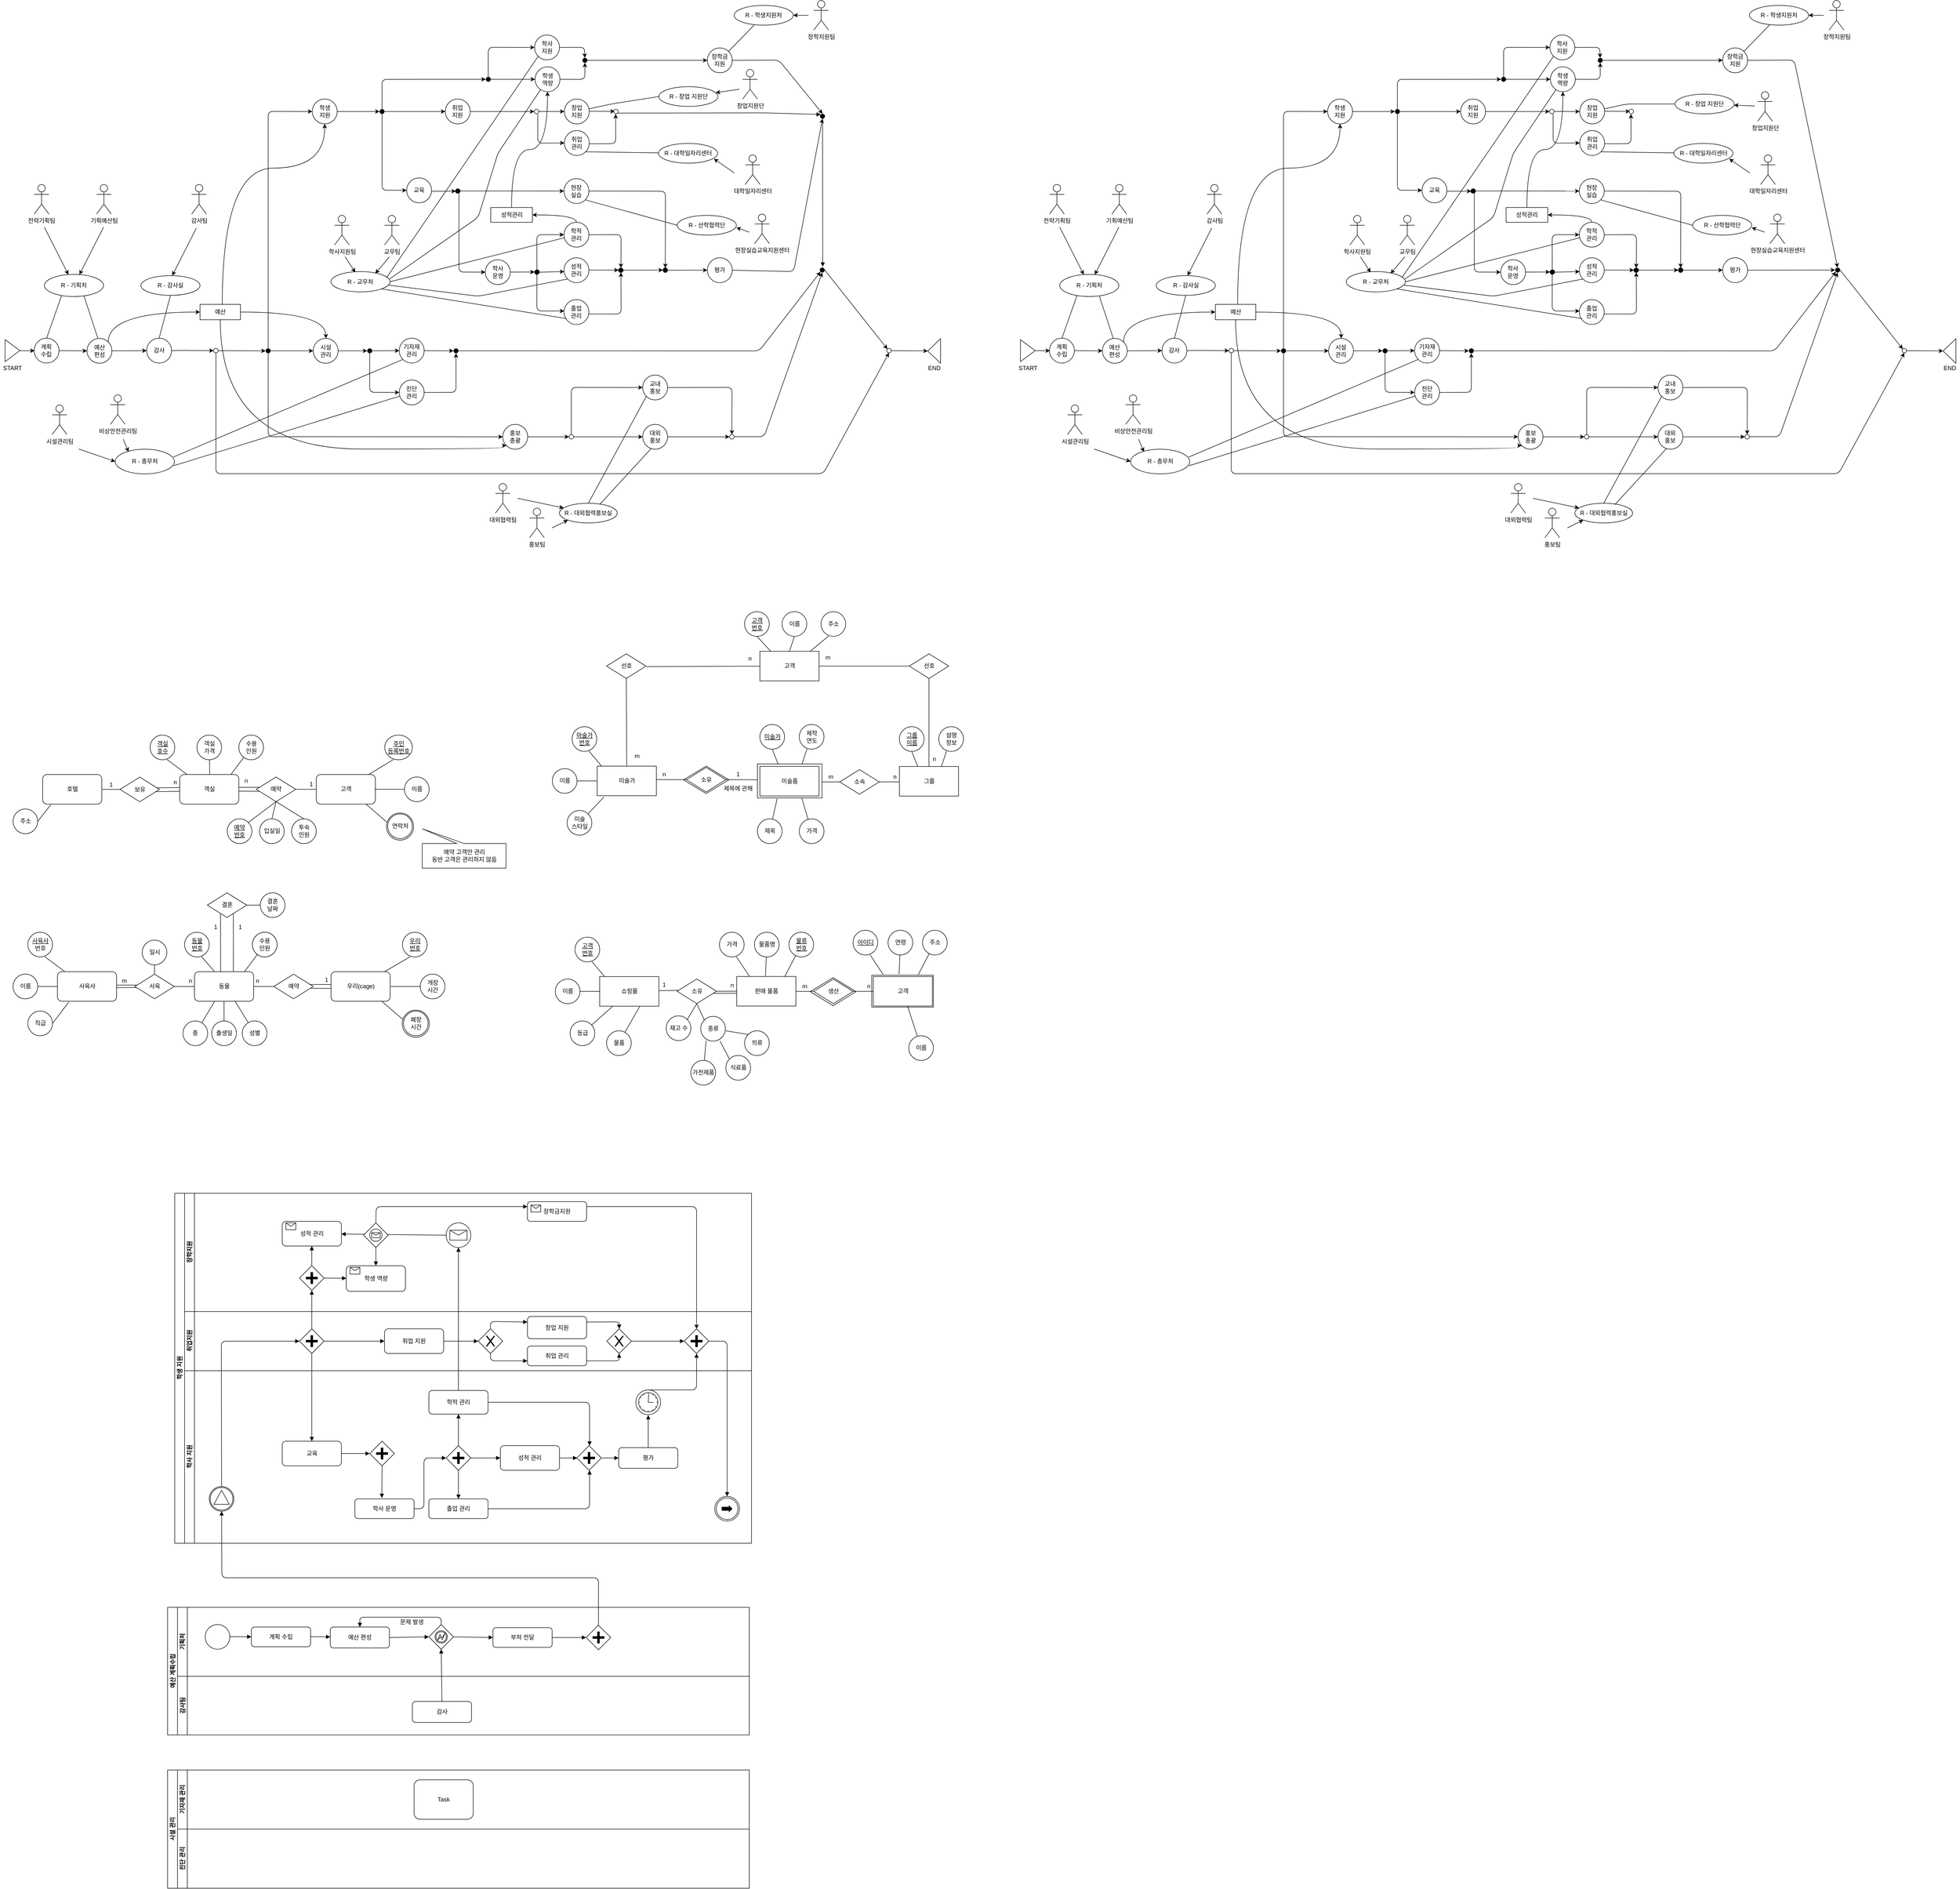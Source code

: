 <mxfile version="13.8.9" type="github">
  <diagram id="6OI7xfDhPmefR2EX4nhi" name="Page-1">
    <mxGraphModel dx="2578" dy="2000" grid="1" gridSize="10" guides="1" tooltips="1" connect="1" arrows="1" fold="1" page="1" pageScale="1" pageWidth="827" pageHeight="1169" math="0" shadow="0">
      <root>
        <mxCell id="0" />
        <mxCell id="1" parent="0" />
        <mxCell id="JmjcJuFU0oESs9ChOXzf-295" value="" style="rounded=1;whiteSpace=wrap;html=1;arcSize=0;" parent="1" vertex="1">
          <mxGeometry x="968.5" y="897.41" width="125" height="65" as="geometry" />
        </mxCell>
        <mxCell id="JmjcJuFU0oESs9ChOXzf-294" value="" style="rhombus;whiteSpace=wrap;html=1;" parent="1" vertex="1">
          <mxGeometry x="843.5" y="902.41" width="93" height="57" as="geometry" />
        </mxCell>
        <mxCell id="JmjcJuFU0oESs9ChOXzf-217" value="" style="rhombus;whiteSpace=wrap;html=1;" parent="1" vertex="1">
          <mxGeometry x="586.5" y="473.41" width="92" height="55.5" as="geometry" />
        </mxCell>
        <mxCell id="JmjcJuFU0oESs9ChOXzf-212" value="" style="rounded=0;whiteSpace=wrap;html=1;" parent="1" vertex="1">
          <mxGeometry x="736.5" y="468.91" width="131" height="69" as="geometry" />
        </mxCell>
        <mxCell id="JmjcJuFU0oESs9ChOXzf-144" value="" style="ellipse;whiteSpace=wrap;html=1;aspect=fixed;" parent="1" vertex="1">
          <mxGeometry x="-16.0" y="568.41" width="55" height="55" as="geometry" />
        </mxCell>
        <mxCell id="JmjcJuFU0oESs9ChOXzf-4" value="쇼핑몰" style="rounded=1;whiteSpace=wrap;html=1;arcSize=0;" parent="1" vertex="1">
          <mxGeometry x="416.5" y="900.41" width="120" height="60" as="geometry" />
        </mxCell>
        <mxCell id="JmjcJuFU0oESs9ChOXzf-5" value="고객" style="rounded=1;whiteSpace=wrap;html=1;arcSize=0;" parent="1" vertex="1">
          <mxGeometry x="971.5" y="900.16" width="120" height="60" as="geometry" />
        </mxCell>
        <mxCell id="JmjcJuFU0oESs9ChOXzf-6" value="&lt;u&gt;고객&lt;br&gt;번호&lt;/u&gt;" style="ellipse;whiteSpace=wrap;html=1;" parent="1" vertex="1">
          <mxGeometry x="366.5" y="820.41" width="50" height="50" as="geometry" />
        </mxCell>
        <mxCell id="JmjcJuFU0oESs9ChOXzf-7" value="이름" style="ellipse;whiteSpace=wrap;html=1;" parent="1" vertex="1">
          <mxGeometry x="326.5" y="905.41" width="50" height="50" as="geometry" />
        </mxCell>
        <mxCell id="JmjcJuFU0oESs9ChOXzf-8" value="등급" style="ellipse;whiteSpace=wrap;html=1;" parent="1" vertex="1">
          <mxGeometry x="356.5" y="990.41" width="50" height="50" as="geometry" />
        </mxCell>
        <mxCell id="JmjcJuFU0oESs9ChOXzf-9" value="" style="endArrow=none;html=1;entryX=0.688;entryY=0.992;entryDx=0;entryDy=0;entryPerimeter=0;" parent="1" target="JmjcJuFU0oESs9ChOXzf-6" edge="1">
          <mxGeometry width="50" height="50" relative="1" as="geometry">
            <mxPoint x="426.5" y="900.41" as="sourcePoint" />
            <mxPoint x="476.5" y="850.41" as="targetPoint" />
          </mxGeometry>
        </mxCell>
        <mxCell id="JmjcJuFU0oESs9ChOXzf-12" value="" style="endArrow=none;html=1;entryX=1;entryY=0.5;entryDx=0;entryDy=0;exitX=0;exitY=0.5;exitDx=0;exitDy=0;" parent="1" source="JmjcJuFU0oESs9ChOXzf-4" target="JmjcJuFU0oESs9ChOXzf-7" edge="1">
          <mxGeometry width="50" height="50" relative="1" as="geometry">
            <mxPoint x="436.5" y="910.41" as="sourcePoint" />
            <mxPoint x="416.5" y="880.41" as="targetPoint" />
          </mxGeometry>
        </mxCell>
        <mxCell id="JmjcJuFU0oESs9ChOXzf-13" value="" style="endArrow=none;html=1;" parent="1" source="JmjcJuFU0oESs9ChOXzf-4" target="JmjcJuFU0oESs9ChOXzf-8" edge="1">
          <mxGeometry width="50" height="50" relative="1" as="geometry">
            <mxPoint x="426.5" y="940.41" as="sourcePoint" />
            <mxPoint x="386.5" y="940.41" as="targetPoint" />
          </mxGeometry>
        </mxCell>
        <mxCell id="JmjcJuFU0oESs9ChOXzf-14" value="제작&lt;br&gt;연도" style="ellipse;whiteSpace=wrap;html=1;" parent="1" vertex="1">
          <mxGeometry x="821.5" y="388.91" width="50" height="50" as="geometry" />
        </mxCell>
        <mxCell id="JmjcJuFU0oESs9ChOXzf-15" value="" style="endArrow=none;html=1;entryX=0.312;entryY=0.992;entryDx=0;entryDy=0;entryPerimeter=0;exitX=0.689;exitY=0.006;exitDx=0;exitDy=0;exitPerimeter=0;" parent="1" source="JmjcJuFU0oESs9ChOXzf-212" target="JmjcJuFU0oESs9ChOXzf-14" edge="1">
          <mxGeometry width="50" height="50" relative="1" as="geometry">
            <mxPoint x="834.983" y="468.91" as="sourcePoint" />
            <mxPoint x="977.5" y="418.91" as="targetPoint" />
          </mxGeometry>
        </mxCell>
        <mxCell id="JmjcJuFU0oESs9ChOXzf-20" value="가격" style="ellipse;whiteSpace=wrap;html=1;" parent="1" vertex="1">
          <mxGeometry x="821.5" y="580.41" width="50" height="50" as="geometry" />
        </mxCell>
        <mxCell id="JmjcJuFU0oESs9ChOXzf-21" value="" style="endArrow=none;html=1;exitX=0.85;exitY=1;exitDx=0;exitDy=0;exitPerimeter=0;" parent="1" edge="1">
          <mxGeometry width="50" height="50" relative="1" as="geometry">
            <mxPoint x="826.5" y="537.91" as="sourcePoint" />
            <mxPoint x="839.5" y="582.41" as="targetPoint" />
          </mxGeometry>
        </mxCell>
        <mxCell id="JmjcJuFU0oESs9ChOXzf-23" value="생산" style="rhombus;whiteSpace=wrap;html=1;" parent="1" vertex="1">
          <mxGeometry x="850.5" y="905.41" width="80" height="50" as="geometry" />
        </mxCell>
        <mxCell id="JmjcJuFU0oESs9ChOXzf-24" value="판매 물품" style="rounded=1;whiteSpace=wrap;html=1;arcSize=0;" parent="1" vertex="1">
          <mxGeometry x="694.5" y="900.16" width="120" height="60" as="geometry" />
        </mxCell>
        <mxCell id="JmjcJuFU0oESs9ChOXzf-25" value="가격" style="ellipse;whiteSpace=wrap;html=1;" parent="1" vertex="1">
          <mxGeometry x="659.5" y="810.41" width="50" height="50" as="geometry" />
        </mxCell>
        <mxCell id="JmjcJuFU0oESs9ChOXzf-28" value="" style="endArrow=none;html=1;entryX=0.688;entryY=0.992;entryDx=0;entryDy=0;entryPerimeter=0;" parent="1" target="JmjcJuFU0oESs9ChOXzf-25" edge="1">
          <mxGeometry width="50" height="50" relative="1" as="geometry">
            <mxPoint x="720.5" y="900.16" as="sourcePoint" />
            <mxPoint x="770.5" y="850.16" as="targetPoint" />
          </mxGeometry>
        </mxCell>
        <mxCell id="JmjcJuFU0oESs9ChOXzf-33" value="물품명" style="ellipse;whiteSpace=wrap;html=1;" parent="1" vertex="1">
          <mxGeometry x="730.5" y="810.41" width="50" height="50" as="geometry" />
        </mxCell>
        <mxCell id="JmjcJuFU0oESs9ChOXzf-34" value="" style="endArrow=none;html=1;" parent="1" target="JmjcJuFU0oESs9ChOXzf-33" edge="1">
          <mxGeometry width="50" height="50" relative="1" as="geometry">
            <mxPoint x="752.816" y="899.16" as="sourcePoint" />
            <mxPoint x="818.5" y="784.16" as="targetPoint" />
          </mxGeometry>
        </mxCell>
        <mxCell id="JmjcJuFU0oESs9ChOXzf-42" value="" style="endArrow=none;html=1;entryX=1;entryY=0.5;entryDx=0;entryDy=0;" parent="1" source="JmjcJuFU0oESs9ChOXzf-5" target="JmjcJuFU0oESs9ChOXzf-23" edge="1">
          <mxGeometry width="50" height="50" relative="1" as="geometry">
            <mxPoint x="1047.5" y="905.41" as="sourcePoint" />
            <mxPoint x="961.5" y="845.41" as="targetPoint" />
          </mxGeometry>
        </mxCell>
        <mxCell id="JmjcJuFU0oESs9ChOXzf-49" value="" style="endArrow=none;html=1;entryX=0;entryY=0.5;entryDx=0;entryDy=0;" parent="1" target="JmjcJuFU0oESs9ChOXzf-23" edge="1">
          <mxGeometry width="50" height="50" relative="1" as="geometry">
            <mxPoint x="814.5" y="930.41" as="sourcePoint" />
            <mxPoint x="864.5" y="880.41" as="targetPoint" />
          </mxGeometry>
        </mxCell>
        <mxCell id="JmjcJuFU0oESs9ChOXzf-50" value="m" style="text;html=1;align=center;verticalAlign=middle;resizable=0;points=[];autosize=1;" parent="1" vertex="1">
          <mxGeometry x="816.5" y="910.41" width="30" height="20" as="geometry" />
        </mxCell>
        <mxCell id="JmjcJuFU0oESs9ChOXzf-51" value="n" style="text;html=1;align=center;verticalAlign=middle;resizable=0;points=[];autosize=1;" parent="1" vertex="1">
          <mxGeometry x="951.5" y="910.41" width="20" height="20" as="geometry" />
        </mxCell>
        <mxCell id="JmjcJuFU0oESs9ChOXzf-52" value="소유" style="rhombus;whiteSpace=wrap;html=1;" parent="1" vertex="1">
          <mxGeometry x="573.5" y="905.16" width="80" height="50" as="geometry" />
        </mxCell>
        <mxCell id="JmjcJuFU0oESs9ChOXzf-53" value="" style="endArrow=none;html=1;entryX=1;entryY=0.5;entryDx=0;entryDy=0;" parent="1" target="JmjcJuFU0oESs9ChOXzf-52" edge="1">
          <mxGeometry width="50" height="50" relative="1" as="geometry">
            <mxPoint x="694.5" y="930.059" as="sourcePoint" />
            <mxPoint x="684.5" y="845.16" as="targetPoint" />
          </mxGeometry>
        </mxCell>
        <mxCell id="JmjcJuFU0oESs9ChOXzf-55" value="1" style="text;html=1;align=center;verticalAlign=middle;resizable=0;points=[];autosize=1;" parent="1" vertex="1">
          <mxGeometry x="536.5" y="907.41" width="20" height="20" as="geometry" />
        </mxCell>
        <mxCell id="JmjcJuFU0oESs9ChOXzf-56" value="n" style="text;html=1;align=center;verticalAlign=middle;resizable=0;points=[];autosize=1;" parent="1" vertex="1">
          <mxGeometry x="674.5" y="908.16" width="20" height="20" as="geometry" />
        </mxCell>
        <mxCell id="JmjcJuFU0oESs9ChOXzf-57" value="재고 수" style="ellipse;whiteSpace=wrap;html=1;" parent="1" vertex="1">
          <mxGeometry x="551.5" y="980.16" width="50" height="50" as="geometry" />
        </mxCell>
        <mxCell id="JmjcJuFU0oESs9ChOXzf-58" value="" style="endArrow=none;html=1;exitX=0.5;exitY=1;exitDx=0;exitDy=0;entryX=1;entryY=0;entryDx=0;entryDy=0;" parent="1" source="JmjcJuFU0oESs9ChOXzf-52" target="JmjcJuFU0oESs9ChOXzf-57" edge="1">
          <mxGeometry width="50" height="50" relative="1" as="geometry">
            <mxPoint x="611.5" y="1060.16" as="sourcePoint" />
            <mxPoint x="591.5" y="980.41" as="targetPoint" />
          </mxGeometry>
        </mxCell>
        <mxCell id="JmjcJuFU0oESs9ChOXzf-59" value="종류" style="ellipse;whiteSpace=wrap;html=1;" parent="1" vertex="1">
          <mxGeometry x="621.5" y="981.16" width="50" height="50" as="geometry" />
        </mxCell>
        <mxCell id="JmjcJuFU0oESs9ChOXzf-60" value="" style="endArrow=none;html=1;exitX=0.5;exitY=1;exitDx=0;exitDy=0;entryX=0;entryY=0;entryDx=0;entryDy=0;" parent="1" source="JmjcJuFU0oESs9ChOXzf-52" target="JmjcJuFU0oESs9ChOXzf-59" edge="1">
          <mxGeometry width="50" height="50" relative="1" as="geometry">
            <mxPoint x="683.5" y="960.16" as="sourcePoint" />
            <mxPoint x="661.5" y="985.41" as="targetPoint" />
          </mxGeometry>
        </mxCell>
        <mxCell id="JmjcJuFU0oESs9ChOXzf-97" value="호텔" style="rounded=1;whiteSpace=wrap;html=1;" parent="1" vertex="1">
          <mxGeometry x="-713.5" y="490.41" width="120" height="60" as="geometry" />
        </mxCell>
        <mxCell id="JmjcJuFU0oESs9ChOXzf-98" value="&lt;u&gt;사육사&lt;br&gt;&lt;/u&gt;번호" style="ellipse;whiteSpace=wrap;html=1;" parent="1" vertex="1">
          <mxGeometry x="-743.5" y="810.41" width="50" height="50" as="geometry" />
        </mxCell>
        <mxCell id="JmjcJuFU0oESs9ChOXzf-99" value="주소" style="ellipse;whiteSpace=wrap;html=1;" parent="1" vertex="1">
          <mxGeometry x="-773.5" y="560.41" width="50" height="50" as="geometry" />
        </mxCell>
        <mxCell id="JmjcJuFU0oESs9ChOXzf-100" value="" style="endArrow=none;html=1;entryX=0.688;entryY=0.992;entryDx=0;entryDy=0;entryPerimeter=0;" parent="1" target="JmjcJuFU0oESs9ChOXzf-98" edge="1">
          <mxGeometry width="50" height="50" relative="1" as="geometry">
            <mxPoint x="-668.5" y="890.41" as="sourcePoint" />
            <mxPoint x="-618.5" y="840.41" as="targetPoint" />
          </mxGeometry>
        </mxCell>
        <mxCell id="JmjcJuFU0oESs9ChOXzf-101" value="" style="endArrow=none;html=1;entryX=1;entryY=0.5;entryDx=0;entryDy=0;exitX=0.138;exitY=1.021;exitDx=0;exitDy=0;exitPerimeter=0;" parent="1" source="JmjcJuFU0oESs9ChOXzf-97" target="JmjcJuFU0oESs9ChOXzf-99" edge="1">
          <mxGeometry width="50" height="50" relative="1" as="geometry">
            <mxPoint x="-708.5" y="520.41" as="sourcePoint" />
            <mxPoint x="-708.5" y="470.41" as="targetPoint" />
          </mxGeometry>
        </mxCell>
        <mxCell id="JmjcJuFU0oESs9ChOXzf-104" value="객실" style="rounded=1;whiteSpace=wrap;html=1;" parent="1" vertex="1">
          <mxGeometry x="-435.5" y="490.41" width="120" height="60" as="geometry" />
        </mxCell>
        <mxCell id="JmjcJuFU0oESs9ChOXzf-105" value="&lt;u&gt;객실&lt;br&gt;호수&lt;br&gt;&lt;/u&gt;" style="ellipse;whiteSpace=wrap;html=1;" parent="1" vertex="1">
          <mxGeometry x="-495.5" y="410.41" width="50" height="50" as="geometry" />
        </mxCell>
        <mxCell id="JmjcJuFU0oESs9ChOXzf-106" value="수용&lt;br&gt;인원" style="ellipse;whiteSpace=wrap;html=1;" parent="1" vertex="1">
          <mxGeometry x="-315.5" y="410.41" width="50" height="50" as="geometry" />
        </mxCell>
        <mxCell id="JmjcJuFU0oESs9ChOXzf-107" value="" style="endArrow=none;html=1;entryX=0.688;entryY=0.992;entryDx=0;entryDy=0;entryPerimeter=0;" parent="1" target="JmjcJuFU0oESs9ChOXzf-105" edge="1">
          <mxGeometry width="50" height="50" relative="1" as="geometry">
            <mxPoint x="-420.5" y="490.41" as="sourcePoint" />
            <mxPoint x="-370.5" y="440.41" as="targetPoint" />
          </mxGeometry>
        </mxCell>
        <mxCell id="JmjcJuFU0oESs9ChOXzf-108" value="" style="endArrow=none;html=1;exitX=0.75;exitY=0;exitDx=0;exitDy=0;" parent="1" target="JmjcJuFU0oESs9ChOXzf-106" edge="1">
          <mxGeometry width="50" height="50" relative="1" as="geometry">
            <mxPoint x="-331.5" y="490.41" as="sourcePoint" />
            <mxPoint x="-309.5" y="460.41" as="targetPoint" />
          </mxGeometry>
        </mxCell>
        <mxCell id="JmjcJuFU0oESs9ChOXzf-109" value="객실&lt;br&gt;가격" style="ellipse;whiteSpace=wrap;html=1;" parent="1" vertex="1">
          <mxGeometry x="-400.5" y="410.41" width="50" height="50" as="geometry" />
        </mxCell>
        <mxCell id="JmjcJuFU0oESs9ChOXzf-110" value="" style="endArrow=none;html=1;exitX=0.75;exitY=0;exitDx=0;exitDy=0;" parent="1" target="JmjcJuFU0oESs9ChOXzf-109" edge="1">
          <mxGeometry width="50" height="50" relative="1" as="geometry">
            <mxPoint x="-374.5" y="490.41" as="sourcePoint" />
            <mxPoint x="-352.5" y="460.41" as="targetPoint" />
          </mxGeometry>
        </mxCell>
        <mxCell id="JmjcJuFU0oESs9ChOXzf-111" value="보유" style="rhombus;whiteSpace=wrap;html=1;" parent="1" vertex="1">
          <mxGeometry x="-556.5" y="495.66" width="80" height="50" as="geometry" />
        </mxCell>
        <mxCell id="JmjcJuFU0oESs9ChOXzf-112" value="" style="endArrow=none;html=1;exitX=-0.001;exitY=0.439;exitDx=0;exitDy=0;exitPerimeter=0;" parent="1" source="JmjcJuFU0oESs9ChOXzf-104" edge="1">
          <mxGeometry width="50" height="50" relative="1" as="geometry">
            <mxPoint x="-435.5" y="520.559" as="sourcePoint" />
            <mxPoint x="-481.5" y="517.41" as="targetPoint" />
          </mxGeometry>
        </mxCell>
        <mxCell id="JmjcJuFU0oESs9ChOXzf-114" value="" style="endArrow=none;html=1;entryX=0;entryY=0.5;entryDx=0;entryDy=0;" parent="1" target="JmjcJuFU0oESs9ChOXzf-111" edge="1">
          <mxGeometry width="50" height="50" relative="1" as="geometry">
            <mxPoint x="-592.5" y="520.66" as="sourcePoint" />
            <mxPoint x="-542.5" y="470.66" as="targetPoint" />
          </mxGeometry>
        </mxCell>
        <mxCell id="JmjcJuFU0oESs9ChOXzf-115" value="1" style="text;html=1;align=center;verticalAlign=middle;resizable=0;points=[];autosize=1;" parent="1" vertex="1">
          <mxGeometry x="-585.5" y="500.66" width="20" height="20" as="geometry" />
        </mxCell>
        <mxCell id="JmjcJuFU0oESs9ChOXzf-116" value="n" style="text;html=1;align=center;verticalAlign=middle;resizable=0;points=[];autosize=1;" parent="1" vertex="1">
          <mxGeometry x="-455.5" y="496.41" width="20" height="20" as="geometry" />
        </mxCell>
        <mxCell id="JmjcJuFU0oESs9ChOXzf-119" value="" style="endArrow=none;html=1;exitX=0.908;exitY=0.593;exitDx=0;exitDy=0;exitPerimeter=0;" parent="1" edge="1">
          <mxGeometry width="50" height="50" relative="1" as="geometry">
            <mxPoint x="-484.86" y="525.31" as="sourcePoint" />
            <mxPoint x="-435.5" y="524.41" as="targetPoint" />
          </mxGeometry>
        </mxCell>
        <mxCell id="JmjcJuFU0oESs9ChOXzf-123" value="" style="endArrow=none;html=1;entryX=0.124;entryY=1.071;entryDx=0;entryDy=0;entryPerimeter=0;exitX=0.028;exitY=0.463;exitDx=0;exitDy=0;exitPerimeter=0;" parent="1" edge="1">
          <mxGeometry width="50" height="50" relative="1" as="geometry">
            <mxPoint x="576.74" y="928.31" as="sourcePoint" />
            <mxPoint x="536.22" y="928.83" as="targetPoint" />
          </mxGeometry>
        </mxCell>
        <mxCell id="JmjcJuFU0oESs9ChOXzf-124" value="" style="endArrow=none;html=1;exitX=0.028;exitY=0.463;exitDx=0;exitDy=0;exitPerimeter=0;" parent="1" edge="1">
          <mxGeometry width="50" height="50" relative="1" as="geometry">
            <mxPoint x="694.02" y="934.31" as="sourcePoint" />
            <mxPoint x="646.5" y="934.41" as="targetPoint" />
          </mxGeometry>
        </mxCell>
        <mxCell id="JmjcJuFU0oESs9ChOXzf-125" value="고객" style="rounded=1;whiteSpace=wrap;html=1;" parent="1" vertex="1">
          <mxGeometry x="-158.5" y="490.41" width="120" height="60" as="geometry" />
        </mxCell>
        <mxCell id="JmjcJuFU0oESs9ChOXzf-126" value="&lt;u&gt;주민&lt;br&gt;등록번호&lt;/u&gt;" style="ellipse;whiteSpace=wrap;html=1;" parent="1" vertex="1">
          <mxGeometry x="-19.5" y="410.41" width="56" height="50" as="geometry" />
        </mxCell>
        <mxCell id="JmjcJuFU0oESs9ChOXzf-127" value="" style="endArrow=none;html=1;entryX=0.312;entryY=0.992;entryDx=0;entryDy=0;entryPerimeter=0;" parent="1" target="JmjcJuFU0oESs9ChOXzf-126" edge="1">
          <mxGeometry width="50" height="50" relative="1" as="geometry">
            <mxPoint x="-52.017" y="490.41" as="sourcePoint" />
            <mxPoint x="90.5" y="440.41" as="targetPoint" />
          </mxGeometry>
        </mxCell>
        <mxCell id="JmjcJuFU0oESs9ChOXzf-128" value="이름" style="ellipse;whiteSpace=wrap;html=1;" parent="1" vertex="1">
          <mxGeometry x="20.5" y="495.41" width="50" height="50" as="geometry" />
        </mxCell>
        <mxCell id="JmjcJuFU0oESs9ChOXzf-129" value="" style="endArrow=none;html=1;entryX=0;entryY=0.5;entryDx=0;entryDy=0;exitX=1;exitY=0.5;exitDx=0;exitDy=0;" parent="1" target="JmjcJuFU0oESs9ChOXzf-128" edge="1">
          <mxGeometry width="50" height="50" relative="1" as="geometry">
            <mxPoint x="-39.5" y="520.41" as="sourcePoint" />
            <mxPoint x="143.02" y="530.41" as="targetPoint" />
          </mxGeometry>
        </mxCell>
        <mxCell id="JmjcJuFU0oESs9ChOXzf-130" value="연락처" style="ellipse;whiteSpace=wrap;html=1;" parent="1" vertex="1">
          <mxGeometry x="-13.5" y="570.41" width="50" height="50" as="geometry" />
        </mxCell>
        <mxCell id="JmjcJuFU0oESs9ChOXzf-131" value="" style="endArrow=none;html=1;entryX=-0.04;entryY=0.326;entryDx=0;entryDy=0;exitX=0.85;exitY=1;exitDx=0;exitDy=0;exitPerimeter=0;entryPerimeter=0;" parent="1" target="JmjcJuFU0oESs9ChOXzf-130" edge="1">
          <mxGeometry width="50" height="50" relative="1" as="geometry">
            <mxPoint x="-57.5" y="550.41" as="sourcePoint" />
            <mxPoint x="103.02" y="605.41" as="targetPoint" />
          </mxGeometry>
        </mxCell>
        <mxCell id="JmjcJuFU0oESs9ChOXzf-132" value="예약" style="rhombus;whiteSpace=wrap;html=1;" parent="1" vertex="1">
          <mxGeometry x="-280" y="495.41" width="80" height="50" as="geometry" />
        </mxCell>
        <mxCell id="JmjcJuFU0oESs9ChOXzf-133" value="" style="endArrow=none;html=1;entryX=1;entryY=0.5;entryDx=0;entryDy=0;" parent="1" target="JmjcJuFU0oESs9ChOXzf-132" edge="1">
          <mxGeometry width="50" height="50" relative="1" as="geometry">
            <mxPoint x="-159" y="520.309" as="sourcePoint" />
            <mxPoint x="-169" y="435.41" as="targetPoint" />
          </mxGeometry>
        </mxCell>
        <mxCell id="JmjcJuFU0oESs9ChOXzf-134" value="" style="endArrow=none;html=1;" parent="1" edge="1">
          <mxGeometry width="50" height="50" relative="1" as="geometry">
            <mxPoint x="-315.5" y="516.41" as="sourcePoint" />
            <mxPoint x="-273.5" y="516.41" as="targetPoint" />
          </mxGeometry>
        </mxCell>
        <mxCell id="JmjcJuFU0oESs9ChOXzf-135" value="n" style="text;html=1;align=center;verticalAlign=middle;resizable=0;points=[];autosize=1;" parent="1" vertex="1">
          <mxGeometry x="-311" y="493.41" width="20" height="20" as="geometry" />
        </mxCell>
        <mxCell id="JmjcJuFU0oESs9ChOXzf-136" value="1" style="text;html=1;align=center;verticalAlign=middle;resizable=0;points=[];autosize=1;" parent="1" vertex="1">
          <mxGeometry x="-179" y="500.41" width="20" height="20" as="geometry" />
        </mxCell>
        <mxCell id="JmjcJuFU0oESs9ChOXzf-137" value="&lt;u&gt;예약&lt;br&gt;번호&lt;/u&gt;" style="ellipse;whiteSpace=wrap;html=1;" parent="1" vertex="1">
          <mxGeometry x="-339" y="580.41" width="50" height="50" as="geometry" />
        </mxCell>
        <mxCell id="JmjcJuFU0oESs9ChOXzf-138" value="" style="endArrow=none;html=1;exitX=0.5;exitY=1;exitDx=0;exitDy=0;entryX=1;entryY=0;entryDx=0;entryDy=0;" parent="1" target="JmjcJuFU0oESs9ChOXzf-137" edge="1">
          <mxGeometry width="50" height="50" relative="1" as="geometry">
            <mxPoint x="-240" y="545.41" as="sourcePoint" />
            <mxPoint x="-262" y="570.66" as="targetPoint" />
          </mxGeometry>
        </mxCell>
        <mxCell id="JmjcJuFU0oESs9ChOXzf-139" value="입실일" style="ellipse;whiteSpace=wrap;html=1;" parent="1" vertex="1">
          <mxGeometry x="-273.5" y="580.41" width="50" height="50" as="geometry" />
        </mxCell>
        <mxCell id="JmjcJuFU0oESs9ChOXzf-140" value="" style="endArrow=none;html=1;exitX=0.5;exitY=1;exitDx=0;exitDy=0;entryX=0.5;entryY=0;entryDx=0;entryDy=0;" parent="1" target="JmjcJuFU0oESs9ChOXzf-139" edge="1">
          <mxGeometry width="50" height="50" relative="1" as="geometry">
            <mxPoint x="-240" y="545.41" as="sourcePoint" />
            <mxPoint x="-192" y="575.66" as="targetPoint" />
          </mxGeometry>
        </mxCell>
        <mxCell id="JmjcJuFU0oESs9ChOXzf-141" value="투숙&lt;br&gt;인원" style="ellipse;whiteSpace=wrap;html=1;" parent="1" vertex="1">
          <mxGeometry x="-208.5" y="580.41" width="50" height="50" as="geometry" />
        </mxCell>
        <mxCell id="JmjcJuFU0oESs9ChOXzf-142" value="" style="endArrow=none;html=1;exitX=0.5;exitY=1;exitDx=0;exitDy=0;entryX=0.5;entryY=0;entryDx=0;entryDy=0;" parent="1" source="JmjcJuFU0oESs9ChOXzf-132" target="JmjcJuFU0oESs9ChOXzf-141" edge="1">
          <mxGeometry width="50" height="50" relative="1" as="geometry">
            <mxPoint x="-174.5" y="545.41" as="sourcePoint" />
            <mxPoint x="-126.5" y="575.66" as="targetPoint" />
          </mxGeometry>
        </mxCell>
        <mxCell id="JmjcJuFU0oESs9ChOXzf-143" value="" style="endArrow=none;html=1;entryX=0.081;entryY=0.58;entryDx=0;entryDy=0;entryPerimeter=0;exitX=1.003;exitY=0.561;exitDx=0;exitDy=0;exitPerimeter=0;" parent="1" source="JmjcJuFU0oESs9ChOXzf-104" target="JmjcJuFU0oESs9ChOXzf-132" edge="1">
          <mxGeometry width="50" height="50" relative="1" as="geometry">
            <mxPoint x="-316" y="525.41" as="sourcePoint" />
            <mxPoint x="-283.5" y="524.41" as="targetPoint" />
          </mxGeometry>
        </mxCell>
        <mxCell id="JmjcJuFU0oESs9ChOXzf-147" value="" style="shape=callout;whiteSpace=wrap;html=1;perimeter=calloutPerimeter;position2=1;rotation=-180;base=15;" parent="1" vertex="1">
          <mxGeometry x="56.5" y="600.41" width="170" height="80" as="geometry" />
        </mxCell>
        <mxCell id="JmjcJuFU0oESs9ChOXzf-148" value="예약 고객만 관리&lt;br&gt;동반 고객은 관리하지 않음" style="text;html=1;strokeColor=none;fillColor=none;align=center;verticalAlign=middle;whiteSpace=wrap;rounded=0;" parent="1" vertex="1">
          <mxGeometry x="56.5" y="645.41" width="170" height="20" as="geometry" />
        </mxCell>
        <mxCell id="JmjcJuFU0oESs9ChOXzf-149" value="사육사" style="rounded=1;whiteSpace=wrap;html=1;" parent="1" vertex="1">
          <mxGeometry x="-683.5" y="890.41" width="120" height="60" as="geometry" />
        </mxCell>
        <mxCell id="JmjcJuFU0oESs9ChOXzf-150" value="이름" style="ellipse;whiteSpace=wrap;html=1;" parent="1" vertex="1">
          <mxGeometry x="-773.5" y="895.41" width="50" height="50" as="geometry" />
        </mxCell>
        <mxCell id="JmjcJuFU0oESs9ChOXzf-151" value="" style="endArrow=none;html=1;entryX=1;entryY=0.5;entryDx=0;entryDy=0;exitX=0;exitY=0.5;exitDx=0;exitDy=0;" parent="1" source="JmjcJuFU0oESs9ChOXzf-149" target="JmjcJuFU0oESs9ChOXzf-150" edge="1">
          <mxGeometry width="50" height="50" relative="1" as="geometry">
            <mxPoint x="-698.5" y="970.41" as="sourcePoint" />
            <mxPoint x="-648.5" y="920.41" as="targetPoint" />
          </mxGeometry>
        </mxCell>
        <mxCell id="JmjcJuFU0oESs9ChOXzf-152" value="직급" style="ellipse;whiteSpace=wrap;html=1;" parent="1" vertex="1">
          <mxGeometry x="-743.5" y="970.41" width="50" height="50" as="geometry" />
        </mxCell>
        <mxCell id="JmjcJuFU0oESs9ChOXzf-153" value="" style="endArrow=none;html=1;entryX=1;entryY=0.5;entryDx=0;entryDy=0;exitX=0.192;exitY=1.027;exitDx=0;exitDy=0;exitPerimeter=0;" parent="1" source="JmjcJuFU0oESs9ChOXzf-149" target="JmjcJuFU0oESs9ChOXzf-152" edge="1">
          <mxGeometry width="50" height="50" relative="1" as="geometry">
            <mxPoint x="-653.5" y="995.41" as="sourcePoint" />
            <mxPoint x="-618.5" y="995.41" as="targetPoint" />
          </mxGeometry>
        </mxCell>
        <mxCell id="JmjcJuFU0oESs9ChOXzf-154" value="동물" style="rounded=1;whiteSpace=wrap;html=1;" parent="1" vertex="1">
          <mxGeometry x="-405.5" y="890.41" width="120" height="60" as="geometry" />
        </mxCell>
        <mxCell id="JmjcJuFU0oESs9ChOXzf-155" value="&lt;u&gt;동물&lt;br&gt;번호&lt;br&gt;&lt;/u&gt;" style="ellipse;whiteSpace=wrap;html=1;" parent="1" vertex="1">
          <mxGeometry x="-425.5" y="810.41" width="50" height="50" as="geometry" />
        </mxCell>
        <mxCell id="JmjcJuFU0oESs9ChOXzf-156" value="수용&lt;br&gt;인원" style="ellipse;whiteSpace=wrap;html=1;" parent="1" vertex="1">
          <mxGeometry x="-288" y="810.41" width="50" height="50" as="geometry" />
        </mxCell>
        <mxCell id="JmjcJuFU0oESs9ChOXzf-157" value="" style="endArrow=none;html=1;entryX=0.688;entryY=0.992;entryDx=0;entryDy=0;entryPerimeter=0;" parent="1" target="JmjcJuFU0oESs9ChOXzf-155" edge="1">
          <mxGeometry width="50" height="50" relative="1" as="geometry">
            <mxPoint x="-364.5" y="890.41" as="sourcePoint" />
            <mxPoint x="-314.5" y="840.41" as="targetPoint" />
          </mxGeometry>
        </mxCell>
        <mxCell id="JmjcJuFU0oESs9ChOXzf-158" value="" style="endArrow=none;html=1;exitX=0.75;exitY=0;exitDx=0;exitDy=0;" parent="1" target="JmjcJuFU0oESs9ChOXzf-156" edge="1">
          <mxGeometry width="50" height="50" relative="1" as="geometry">
            <mxPoint x="-304.0" y="890.41" as="sourcePoint" />
            <mxPoint x="-282" y="860.41" as="targetPoint" />
          </mxGeometry>
        </mxCell>
        <mxCell id="JmjcJuFU0oESs9ChOXzf-163" value="종" style="ellipse;whiteSpace=wrap;html=1;" parent="1" vertex="1">
          <mxGeometry x="-428.75" y="990.41" width="50" height="50" as="geometry" />
        </mxCell>
        <mxCell id="JmjcJuFU0oESs9ChOXzf-164" value="출생일" style="ellipse;whiteSpace=wrap;html=1;" parent="1" vertex="1">
          <mxGeometry x="-370.5" y="990.41" width="50" height="50" as="geometry" />
        </mxCell>
        <mxCell id="JmjcJuFU0oESs9ChOXzf-165" value="" style="endArrow=none;html=1;entryX=0.768;entryY=0.07;entryDx=0;entryDy=0;entryPerimeter=0;" parent="1" target="JmjcJuFU0oESs9ChOXzf-163" edge="1">
          <mxGeometry width="50" height="50" relative="1" as="geometry">
            <mxPoint x="-364.5" y="950.41" as="sourcePoint" />
            <mxPoint x="-393.5" y="1000.41" as="targetPoint" />
          </mxGeometry>
        </mxCell>
        <mxCell id="JmjcJuFU0oESs9ChOXzf-166" value="" style="endArrow=none;html=1;exitX=0.5;exitY=1;exitDx=0;exitDy=0;" parent="1" source="JmjcJuFU0oESs9ChOXzf-154" target="JmjcJuFU0oESs9ChOXzf-164" edge="1">
          <mxGeometry width="50" height="50" relative="1" as="geometry">
            <mxPoint x="-385.354" y="950.41" as="sourcePoint" />
            <mxPoint x="-364.25" y="1060.41" as="targetPoint" />
          </mxGeometry>
        </mxCell>
        <mxCell id="JmjcJuFU0oESs9ChOXzf-167" value="성별" style="ellipse;whiteSpace=wrap;html=1;" parent="1" vertex="1">
          <mxGeometry x="-308.5" y="990.41" width="50" height="50" as="geometry" />
        </mxCell>
        <mxCell id="JmjcJuFU0oESs9ChOXzf-168" value="" style="endArrow=none;html=1;" parent="1" target="JmjcJuFU0oESs9ChOXzf-167" edge="1">
          <mxGeometry width="50" height="50" relative="1" as="geometry">
            <mxPoint x="-323.5" y="949.41" as="sourcePoint" />
            <mxPoint x="-302.25" y="1060.41" as="targetPoint" />
          </mxGeometry>
        </mxCell>
        <mxCell id="JmjcJuFU0oESs9ChOXzf-169" value="사육" style="rhombus;whiteSpace=wrap;html=1;" parent="1" vertex="1">
          <mxGeometry x="-526.5" y="895.41" width="80" height="50" as="geometry" />
        </mxCell>
        <mxCell id="JmjcJuFU0oESs9ChOXzf-170" value="" style="endArrow=none;html=1;exitX=-0.001;exitY=0.439;exitDx=0;exitDy=0;exitPerimeter=0;entryX=1;entryY=0.5;entryDx=0;entryDy=0;" parent="1" target="JmjcJuFU0oESs9ChOXzf-169" edge="1">
          <mxGeometry width="50" height="50" relative="1" as="geometry">
            <mxPoint x="-405.62" y="920.5" as="sourcePoint" />
            <mxPoint x="-443.5" y="921.41" as="targetPoint" />
          </mxGeometry>
        </mxCell>
        <mxCell id="JmjcJuFU0oESs9ChOXzf-172" value="m" style="text;html=1;align=center;verticalAlign=middle;resizable=0;points=[];autosize=1;" parent="1" vertex="1">
          <mxGeometry x="-563.5" y="899.41" width="30" height="20" as="geometry" />
        </mxCell>
        <mxCell id="JmjcJuFU0oESs9ChOXzf-173" value="n" style="text;html=1;align=center;verticalAlign=middle;resizable=0;points=[];autosize=1;" parent="1" vertex="1">
          <mxGeometry x="-424.5" y="899.16" width="20" height="20" as="geometry" />
        </mxCell>
        <mxCell id="JmjcJuFU0oESs9ChOXzf-176" value="일시" style="ellipse;whiteSpace=wrap;html=1;" parent="1" vertex="1">
          <mxGeometry x="-511.5" y="826.41" width="50" height="50" as="geometry" />
        </mxCell>
        <mxCell id="JmjcJuFU0oESs9ChOXzf-177" value="" style="endArrow=none;html=1;exitX=0.5;exitY=0;exitDx=0;exitDy=0;entryX=0.5;entryY=1;entryDx=0;entryDy=0;" parent="1" source="JmjcJuFU0oESs9ChOXzf-169" target="JmjcJuFU0oESs9ChOXzf-176" edge="1">
          <mxGeometry width="50" height="50" relative="1" as="geometry">
            <mxPoint x="-523.5" y="800.41" as="sourcePoint" />
            <mxPoint x="-475.5" y="830.66" as="targetPoint" />
          </mxGeometry>
        </mxCell>
        <mxCell id="JmjcJuFU0oESs9ChOXzf-178" value="" style="endArrow=none;html=1;entryX=0.048;entryY=0.543;entryDx=0;entryDy=0;entryPerimeter=0;exitX=1.002;exitY=0.539;exitDx=0;exitDy=0;exitPerimeter=0;" parent="1" source="JmjcJuFU0oESs9ChOXzf-149" target="JmjcJuFU0oESs9ChOXzf-169" edge="1">
          <mxGeometry width="50" height="50" relative="1" as="geometry">
            <mxPoint x="-563.5" y="923.41" as="sourcePoint" />
            <mxPoint x="-527.5" y="923.41" as="targetPoint" />
          </mxGeometry>
        </mxCell>
        <mxCell id="JmjcJuFU0oESs9ChOXzf-179" value="" style="endArrow=none;html=1;entryX=0.048;entryY=0.543;entryDx=0;entryDy=0;entryPerimeter=0;exitX=1.002;exitY=0.539;exitDx=0;exitDy=0;exitPerimeter=0;" parent="1" edge="1">
          <mxGeometry width="50" height="50" relative="1" as="geometry">
            <mxPoint x="-563.26" y="917.75" as="sourcePoint" />
            <mxPoint x="-522.66" y="917.56" as="targetPoint" />
          </mxGeometry>
        </mxCell>
        <mxCell id="JmjcJuFU0oESs9ChOXzf-180" value="우리(cage)" style="rounded=1;whiteSpace=wrap;html=1;" parent="1" vertex="1">
          <mxGeometry x="-128.5" y="890.41" width="120" height="60" as="geometry" />
        </mxCell>
        <mxCell id="JmjcJuFU0oESs9ChOXzf-181" value="" style="ellipse;whiteSpace=wrap;html=1;aspect=fixed;" parent="1" vertex="1">
          <mxGeometry x="16.0" y="968.41" width="55" height="55" as="geometry" />
        </mxCell>
        <mxCell id="JmjcJuFU0oESs9ChOXzf-182" value="&lt;u&gt;우리&lt;br&gt;번호&lt;br&gt;&lt;/u&gt;" style="ellipse;whiteSpace=wrap;html=1;" parent="1" vertex="1">
          <mxGeometry x="16.5" y="810.41" width="50" height="50" as="geometry" />
        </mxCell>
        <mxCell id="JmjcJuFU0oESs9ChOXzf-183" value="" style="endArrow=none;html=1;entryX=0.312;entryY=0.992;entryDx=0;entryDy=0;entryPerimeter=0;" parent="1" target="JmjcJuFU0oESs9ChOXzf-182" edge="1">
          <mxGeometry width="50" height="50" relative="1" as="geometry">
            <mxPoint x="-20.017" y="890.41" as="sourcePoint" />
            <mxPoint x="122.5" y="840.41" as="targetPoint" />
          </mxGeometry>
        </mxCell>
        <mxCell id="JmjcJuFU0oESs9ChOXzf-184" value="개장&lt;br&gt;시간" style="ellipse;whiteSpace=wrap;html=1;" parent="1" vertex="1">
          <mxGeometry x="52.5" y="895.41" width="50" height="50" as="geometry" />
        </mxCell>
        <mxCell id="JmjcJuFU0oESs9ChOXzf-185" value="" style="endArrow=none;html=1;entryX=0;entryY=0.5;entryDx=0;entryDy=0;exitX=1;exitY=0.5;exitDx=0;exitDy=0;" parent="1" target="JmjcJuFU0oESs9ChOXzf-184" edge="1">
          <mxGeometry width="50" height="50" relative="1" as="geometry">
            <mxPoint x="-7.5" y="920.41" as="sourcePoint" />
            <mxPoint x="175.02" y="930.41" as="targetPoint" />
          </mxGeometry>
        </mxCell>
        <mxCell id="JmjcJuFU0oESs9ChOXzf-186" value="폐장&lt;br&gt;시간" style="ellipse;whiteSpace=wrap;html=1;" parent="1" vertex="1">
          <mxGeometry x="18.5" y="970.41" width="50" height="50" as="geometry" />
        </mxCell>
        <mxCell id="JmjcJuFU0oESs9ChOXzf-187" value="" style="endArrow=none;html=1;entryX=-0.04;entryY=0.326;entryDx=0;entryDy=0;exitX=0.85;exitY=1;exitDx=0;exitDy=0;exitPerimeter=0;entryPerimeter=0;" parent="1" target="JmjcJuFU0oESs9ChOXzf-186" edge="1">
          <mxGeometry width="50" height="50" relative="1" as="geometry">
            <mxPoint x="-25.5" y="950.41" as="sourcePoint" />
            <mxPoint x="135.02" y="1005.41" as="targetPoint" />
          </mxGeometry>
        </mxCell>
        <mxCell id="JmjcJuFU0oESs9ChOXzf-189" value="예약" style="rhombus;whiteSpace=wrap;html=1;" parent="1" vertex="1">
          <mxGeometry x="-244.5" y="895.41" width="80" height="50" as="geometry" />
        </mxCell>
        <mxCell id="JmjcJuFU0oESs9ChOXzf-190" value="" style="endArrow=none;html=1;entryX=1;entryY=0.5;entryDx=0;entryDy=0;" parent="1" edge="1">
          <mxGeometry width="50" height="50" relative="1" as="geometry">
            <mxPoint x="-244.5" y="920.409" as="sourcePoint" />
            <mxPoint x="-285.5" y="920.51" as="targetPoint" />
          </mxGeometry>
        </mxCell>
        <mxCell id="JmjcJuFU0oESs9ChOXzf-191" value="" style="endArrow=none;html=1;" parent="1" edge="1">
          <mxGeometry width="50" height="50" relative="1" as="geometry">
            <mxPoint x="-170.5" y="916.41" as="sourcePoint" />
            <mxPoint x="-128.5" y="916.41" as="targetPoint" />
          </mxGeometry>
        </mxCell>
        <mxCell id="JmjcJuFU0oESs9ChOXzf-192" value="n" style="text;html=1;align=center;verticalAlign=middle;resizable=0;points=[];autosize=1;" parent="1" vertex="1">
          <mxGeometry x="-288" y="899.41" width="20" height="20" as="geometry" />
        </mxCell>
        <mxCell id="JmjcJuFU0oESs9ChOXzf-193" value="1" style="text;html=1;align=center;verticalAlign=middle;resizable=0;points=[];autosize=1;" parent="1" vertex="1">
          <mxGeometry x="-148" y="897.41" width="20" height="20" as="geometry" />
        </mxCell>
        <mxCell id="JmjcJuFU0oESs9ChOXzf-194" value="" style="endArrow=none;html=1;entryX=0.081;entryY=0.58;entryDx=0;entryDy=0;entryPerimeter=0;exitX=1.003;exitY=0.561;exitDx=0;exitDy=0;exitPerimeter=0;" parent="1" edge="1">
          <mxGeometry width="50" height="50" relative="1" as="geometry">
            <mxPoint x="-170.14" y="924.07" as="sourcePoint" />
            <mxPoint x="-128.52" y="924.41" as="targetPoint" />
          </mxGeometry>
        </mxCell>
        <mxCell id="JmjcJuFU0oESs9ChOXzf-196" value="결혼" style="rhombus;whiteSpace=wrap;html=1;" parent="1" vertex="1">
          <mxGeometry x="-379.5" y="730.41" width="80" height="50" as="geometry" />
        </mxCell>
        <mxCell id="JmjcJuFU0oESs9ChOXzf-197" value="" style="endArrow=none;html=1;entryX=0.335;entryY=0.85;entryDx=0;entryDy=0;entryPerimeter=0;" parent="1" target="JmjcJuFU0oESs9ChOXzf-196" edge="1">
          <mxGeometry width="50" height="50" relative="1" as="geometry">
            <mxPoint x="-352.5" y="890.41" as="sourcePoint" />
            <mxPoint x="-352.5" y="780.41" as="targetPoint" />
          </mxGeometry>
        </mxCell>
        <mxCell id="JmjcJuFU0oESs9ChOXzf-198" value="" style="endArrow=none;html=1;entryX=0.661;entryY=0.835;entryDx=0;entryDy=0;entryPerimeter=0;" parent="1" target="JmjcJuFU0oESs9ChOXzf-196" edge="1">
          <mxGeometry width="50" height="50" relative="1" as="geometry">
            <mxPoint x="-326.5" y="890.41" as="sourcePoint" />
            <mxPoint x="-326.5" y="780.41" as="targetPoint" />
          </mxGeometry>
        </mxCell>
        <mxCell id="JmjcJuFU0oESs9ChOXzf-199" value="1" style="text;html=1;align=center;verticalAlign=middle;resizable=0;points=[];autosize=1;" parent="1" vertex="1">
          <mxGeometry x="-373.5" y="790.41" width="20" height="20" as="geometry" />
        </mxCell>
        <mxCell id="JmjcJuFU0oESs9ChOXzf-200" value="1" style="text;html=1;align=center;verticalAlign=middle;resizable=0;points=[];autosize=1;" parent="1" vertex="1">
          <mxGeometry x="-323.5" y="790.41" width="20" height="20" as="geometry" />
        </mxCell>
        <mxCell id="JmjcJuFU0oESs9ChOXzf-201" value="수용&lt;br&gt;인원" style="ellipse;whiteSpace=wrap;html=1;" parent="1" vertex="1">
          <mxGeometry x="-288" y="810.41" width="50" height="50" as="geometry" />
        </mxCell>
        <mxCell id="JmjcJuFU0oESs9ChOXzf-202" value="" style="endArrow=none;html=1;exitX=1;exitY=0.5;exitDx=0;exitDy=0;entryX=0;entryY=0.5;entryDx=0;entryDy=0;" parent="1" source="JmjcJuFU0oESs9ChOXzf-196" target="JmjcJuFU0oESs9ChOXzf-203" edge="1">
          <mxGeometry width="50" height="50" relative="1" as="geometry">
            <mxPoint x="-288.0" y="810.41" as="sourcePoint" />
            <mxPoint x="-261.902" y="775.483" as="targetPoint" />
          </mxGeometry>
        </mxCell>
        <mxCell id="JmjcJuFU0oESs9ChOXzf-203" value="결혼&lt;br&gt;날짜" style="ellipse;whiteSpace=wrap;html=1;" parent="1" vertex="1">
          <mxGeometry x="-272" y="730.41" width="50" height="50" as="geometry" />
        </mxCell>
        <mxCell id="JmjcJuFU0oESs9ChOXzf-204" value="미술가" style="rounded=1;whiteSpace=wrap;html=1;arcSize=0;" parent="1" vertex="1">
          <mxGeometry x="411.5" y="473.41" width="120" height="60" as="geometry" />
        </mxCell>
        <mxCell id="JmjcJuFU0oESs9ChOXzf-205" value="&lt;u&gt;마술가&lt;br&gt;번호&lt;/u&gt;" style="ellipse;whiteSpace=wrap;html=1;" parent="1" vertex="1">
          <mxGeometry x="360.5" y="393.41" width="50" height="50" as="geometry" />
        </mxCell>
        <mxCell id="JmjcJuFU0oESs9ChOXzf-206" value="이름" style="ellipse;whiteSpace=wrap;html=1;" parent="1" vertex="1">
          <mxGeometry x="320.5" y="478.41" width="50" height="50" as="geometry" />
        </mxCell>
        <mxCell id="JmjcJuFU0oESs9ChOXzf-207" value="미술&lt;br&gt;스타일" style="ellipse;whiteSpace=wrap;html=1;" parent="1" vertex="1">
          <mxGeometry x="350.5" y="563.41" width="50" height="50" as="geometry" />
        </mxCell>
        <mxCell id="JmjcJuFU0oESs9ChOXzf-208" value="" style="endArrow=none;html=1;entryX=0.688;entryY=0.992;entryDx=0;entryDy=0;entryPerimeter=0;" parent="1" target="JmjcJuFU0oESs9ChOXzf-205" edge="1">
          <mxGeometry width="50" height="50" relative="1" as="geometry">
            <mxPoint x="420.5" y="473.41" as="sourcePoint" />
            <mxPoint x="470.5" y="423.41" as="targetPoint" />
          </mxGeometry>
        </mxCell>
        <mxCell id="JmjcJuFU0oESs9ChOXzf-209" value="" style="endArrow=none;html=1;entryX=1;entryY=0.5;entryDx=0;entryDy=0;exitX=0;exitY=0.5;exitDx=0;exitDy=0;" parent="1" target="JmjcJuFU0oESs9ChOXzf-206" edge="1">
          <mxGeometry width="50" height="50" relative="1" as="geometry">
            <mxPoint x="410.5" y="503.41" as="sourcePoint" />
            <mxPoint x="410.5" y="453.41" as="targetPoint" />
          </mxGeometry>
        </mxCell>
        <mxCell id="JmjcJuFU0oESs9ChOXzf-210" value="" style="endArrow=none;html=1;exitX=0.114;exitY=1.042;exitDx=0;exitDy=0;exitPerimeter=0;" parent="1" source="JmjcJuFU0oESs9ChOXzf-204" target="JmjcJuFU0oESs9ChOXzf-207" edge="1">
          <mxGeometry width="50" height="50" relative="1" as="geometry">
            <mxPoint x="436.971" y="533.41" as="sourcePoint" />
            <mxPoint x="380.5" y="513.41" as="targetPoint" />
          </mxGeometry>
        </mxCell>
        <mxCell id="JmjcJuFU0oESs9ChOXzf-211" value="미술품" style="rounded=1;whiteSpace=wrap;html=1;arcSize=0;" parent="1" vertex="1">
          <mxGeometry x="741.5" y="473.91" width="120" height="60" as="geometry" />
        </mxCell>
        <mxCell id="JmjcJuFU0oESs9ChOXzf-213" value="소유" style="rhombus;whiteSpace=wrap;html=1;" parent="1" vertex="1">
          <mxGeometry x="592.5" y="475.91" width="80" height="50" as="geometry" />
        </mxCell>
        <mxCell id="JmjcJuFU0oESs9ChOXzf-214" value="" style="endArrow=none;html=1;entryX=0;entryY=0.5;entryDx=0;entryDy=0;exitX=0.997;exitY=0.454;exitDx=0;exitDy=0;exitPerimeter=0;" parent="1" source="JmjcJuFU0oESs9ChOXzf-204" target="JmjcJuFU0oESs9ChOXzf-213" edge="1">
          <mxGeometry width="50" height="50" relative="1" as="geometry">
            <mxPoint x="546.5" y="501.41" as="sourcePoint" />
            <mxPoint x="576.5" y="490.41" as="targetPoint" />
          </mxGeometry>
        </mxCell>
        <mxCell id="JmjcJuFU0oESs9ChOXzf-215" value="" style="endArrow=none;html=1;entryX=0;entryY=0.5;entryDx=0;entryDy=0;exitX=0.997;exitY=0.454;exitDx=0;exitDy=0;exitPerimeter=0;" parent="1" edge="1">
          <mxGeometry width="50" height="50" relative="1" as="geometry">
            <mxPoint x="672.5" y="500.71" as="sourcePoint" />
            <mxPoint x="735.86" y="500.97" as="targetPoint" />
          </mxGeometry>
        </mxCell>
        <mxCell id="JmjcJuFU0oESs9ChOXzf-218" value="제목" style="ellipse;whiteSpace=wrap;html=1;" parent="1" vertex="1">
          <mxGeometry x="736.5" y="580.41" width="50" height="50" as="geometry" />
        </mxCell>
        <mxCell id="JmjcJuFU0oESs9ChOXzf-219" value="" style="endArrow=none;html=1;" parent="1" target="JmjcJuFU0oESs9ChOXzf-218" edge="1">
          <mxGeometry width="50" height="50" relative="1" as="geometry">
            <mxPoint x="776.5" y="539.41" as="sourcePoint" />
            <mxPoint x="792.5" y="586.41" as="targetPoint" />
          </mxGeometry>
        </mxCell>
        <mxCell id="JmjcJuFU0oESs9ChOXzf-220" value="&lt;u&gt;미술가&lt;/u&gt;" style="ellipse;whiteSpace=wrap;html=1;" parent="1" vertex="1">
          <mxGeometry x="741.5" y="388.91" width="50" height="50" as="geometry" />
        </mxCell>
        <mxCell id="JmjcJuFU0oESs9ChOXzf-221" value="" style="endArrow=none;html=1;entryX=0.5;entryY=1;entryDx=0;entryDy=0;exitX=0.689;exitY=0.006;exitDx=0;exitDy=0;exitPerimeter=0;" parent="1" target="JmjcJuFU0oESs9ChOXzf-220" edge="1">
          <mxGeometry width="50" height="50" relative="1" as="geometry">
            <mxPoint x="778.499" y="469.324" as="sourcePoint" />
            <mxPoint x="929.24" y="418.91" as="targetPoint" />
          </mxGeometry>
        </mxCell>
        <mxCell id="JmjcJuFU0oESs9ChOXzf-222" value="1" style="text;html=1;align=center;verticalAlign=middle;resizable=0;points=[];autosize=1;" parent="1" vertex="1">
          <mxGeometry x="686.5" y="480.41" width="20" height="20" as="geometry" />
        </mxCell>
        <mxCell id="JmjcJuFU0oESs9ChOXzf-223" value="n" style="text;html=1;align=center;verticalAlign=middle;resizable=0;points=[];autosize=1;" parent="1" vertex="1">
          <mxGeometry x="536.5" y="480.41" width="20" height="20" as="geometry" />
        </mxCell>
        <mxCell id="JmjcJuFU0oESs9ChOXzf-224" value="제목에 관해" style="text;html=1;align=center;verticalAlign=middle;resizable=0;points=[];autosize=1;" parent="1" vertex="1">
          <mxGeometry x="656.5" y="508.91" width="80" height="20" as="geometry" />
        </mxCell>
        <mxCell id="JmjcJuFU0oESs9ChOXzf-225" value="그룹" style="rounded=0;whiteSpace=wrap;html=1;" parent="1" vertex="1">
          <mxGeometry x="1024.5" y="474.12" width="120" height="60" as="geometry" />
        </mxCell>
        <mxCell id="JmjcJuFU0oESs9ChOXzf-226" value="설명&lt;br&gt;정보" style="ellipse;whiteSpace=wrap;html=1;" parent="1" vertex="1">
          <mxGeometry x="1104.5" y="393.41" width="50" height="50" as="geometry" />
        </mxCell>
        <mxCell id="JmjcJuFU0oESs9ChOXzf-227" value="" style="endArrow=none;html=1;entryX=0.312;entryY=0.992;entryDx=0;entryDy=0;entryPerimeter=0;exitX=0.689;exitY=0.006;exitDx=0;exitDy=0;exitPerimeter=0;" parent="1" target="JmjcJuFU0oESs9ChOXzf-226" edge="1">
          <mxGeometry width="50" height="50" relative="1" as="geometry">
            <mxPoint x="1109.759" y="473.824" as="sourcePoint" />
            <mxPoint x="1260.5" y="423.41" as="targetPoint" />
          </mxGeometry>
        </mxCell>
        <mxCell id="JmjcJuFU0oESs9ChOXzf-228" value="&lt;u&gt;그룹&lt;br&gt;이름&lt;br&gt;&lt;/u&gt;" style="ellipse;whiteSpace=wrap;html=1;" parent="1" vertex="1">
          <mxGeometry x="1024.5" y="393.41" width="50" height="50" as="geometry" />
        </mxCell>
        <mxCell id="JmjcJuFU0oESs9ChOXzf-229" value="" style="endArrow=none;html=1;entryX=0.5;entryY=1;entryDx=0;entryDy=0;exitX=0.689;exitY=0.006;exitDx=0;exitDy=0;exitPerimeter=0;" parent="1" target="JmjcJuFU0oESs9ChOXzf-228" edge="1">
          <mxGeometry width="50" height="50" relative="1" as="geometry">
            <mxPoint x="1061.499" y="473.824" as="sourcePoint" />
            <mxPoint x="1212.24" y="423.41" as="targetPoint" />
          </mxGeometry>
        </mxCell>
        <mxCell id="JmjcJuFU0oESs9ChOXzf-230" value="소속" style="rhombus;whiteSpace=wrap;html=1;" parent="1" vertex="1">
          <mxGeometry x="903.5" y="480.41" width="80" height="50" as="geometry" />
        </mxCell>
        <mxCell id="JmjcJuFU0oESs9ChOXzf-231" value="" style="endArrow=none;html=1;entryX=1;entryY=0.5;entryDx=0;entryDy=0;" parent="1" target="JmjcJuFU0oESs9ChOXzf-230" edge="1">
          <mxGeometry width="50" height="50" relative="1" as="geometry">
            <mxPoint x="1024.5" y="505.309" as="sourcePoint" />
            <mxPoint x="1014.5" y="420.41" as="targetPoint" />
          </mxGeometry>
        </mxCell>
        <mxCell id="JmjcJuFU0oESs9ChOXzf-232" value="" style="endArrow=none;html=1;entryX=0;entryY=0.5;entryDx=0;entryDy=0;" parent="1" target="JmjcJuFU0oESs9ChOXzf-230" edge="1">
          <mxGeometry width="50" height="50" relative="1" as="geometry">
            <mxPoint x="867.5" y="505.41" as="sourcePoint" />
            <mxPoint x="917.5" y="455.41" as="targetPoint" />
          </mxGeometry>
        </mxCell>
        <mxCell id="JmjcJuFU0oESs9ChOXzf-233" value="m" style="text;html=1;align=center;verticalAlign=middle;resizable=0;points=[];autosize=1;" parent="1" vertex="1">
          <mxGeometry x="869.5" y="485.41" width="30" height="20" as="geometry" />
        </mxCell>
        <mxCell id="JmjcJuFU0oESs9ChOXzf-234" value="n" style="text;html=1;align=center;verticalAlign=middle;resizable=0;points=[];autosize=1;" parent="1" vertex="1">
          <mxGeometry x="1004.5" y="485.41" width="20" height="20" as="geometry" />
        </mxCell>
        <mxCell id="JmjcJuFU0oESs9ChOXzf-236" value="고객" style="rounded=1;whiteSpace=wrap;html=1;arcSize=0;" parent="1" vertex="1">
          <mxGeometry x="741.5" y="240.41" width="120" height="60" as="geometry" />
        </mxCell>
        <mxCell id="JmjcJuFU0oESs9ChOXzf-237" value="선호" style="rhombus;whiteSpace=wrap;html=1;" parent="1" vertex="1">
          <mxGeometry x="1044.5" y="245.41" width="80" height="50" as="geometry" />
        </mxCell>
        <mxCell id="JmjcJuFU0oESs9ChOXzf-238" value="" style="endArrow=none;html=1;entryX=0.5;entryY=1;entryDx=0;entryDy=0;" parent="1" source="JmjcJuFU0oESs9ChOXzf-225" target="JmjcJuFU0oESs9ChOXzf-237" edge="1">
          <mxGeometry width="50" height="50" relative="1" as="geometry">
            <mxPoint x="1154.5" y="235.309" as="sourcePoint" />
            <mxPoint x="1144.5" y="150.41" as="targetPoint" />
          </mxGeometry>
        </mxCell>
        <mxCell id="JmjcJuFU0oESs9ChOXzf-239" value="" style="endArrow=none;html=1;entryX=0;entryY=0.5;entryDx=0;entryDy=0;" parent="1" source="JmjcJuFU0oESs9ChOXzf-236" target="JmjcJuFU0oESs9ChOXzf-237" edge="1">
          <mxGeometry width="50" height="50" relative="1" as="geometry">
            <mxPoint x="866.5" y="265.41" as="sourcePoint" />
            <mxPoint x="1047.5" y="215.41" as="targetPoint" />
          </mxGeometry>
        </mxCell>
        <mxCell id="JmjcJuFU0oESs9ChOXzf-240" value="m" style="text;html=1;align=center;verticalAlign=middle;resizable=0;points=[];autosize=1;" parent="1" vertex="1">
          <mxGeometry x="863.5" y="243.41" width="30" height="20" as="geometry" />
        </mxCell>
        <mxCell id="JmjcJuFU0oESs9ChOXzf-241" value="n" style="text;html=1;align=center;verticalAlign=middle;resizable=0;points=[];autosize=1;" parent="1" vertex="1">
          <mxGeometry x="1084.5" y="448.91" width="20" height="20" as="geometry" />
        </mxCell>
        <mxCell id="JmjcJuFU0oESs9ChOXzf-242" value="선호" style="rhombus;whiteSpace=wrap;html=1;" parent="1" vertex="1">
          <mxGeometry x="430.5" y="245.41" width="80" height="50" as="geometry" />
        </mxCell>
        <mxCell id="JmjcJuFU0oESs9ChOXzf-243" value="" style="endArrow=none;html=1;entryX=0.5;entryY=1;entryDx=0;entryDy=0;" parent="1" source="JmjcJuFU0oESs9ChOXzf-204" target="JmjcJuFU0oESs9ChOXzf-242" edge="1">
          <mxGeometry width="50" height="50" relative="1" as="geometry">
            <mxPoint x="475.5" y="460.41" as="sourcePoint" />
            <mxPoint x="475.5" y="269.41" as="targetPoint" />
          </mxGeometry>
        </mxCell>
        <mxCell id="JmjcJuFU0oESs9ChOXzf-244" value="" style="endArrow=none;html=1;" parent="1" target="JmjcJuFU0oESs9ChOXzf-236" edge="1">
          <mxGeometry width="50" height="50" relative="1" as="geometry">
            <mxPoint x="511.5" y="271.41" as="sourcePoint" />
            <mxPoint x="694.5" y="274.99" as="targetPoint" />
          </mxGeometry>
        </mxCell>
        <mxCell id="JmjcJuFU0oESs9ChOXzf-245" value="m" style="text;html=1;align=center;verticalAlign=middle;resizable=0;points=[];autosize=1;" parent="1" vertex="1">
          <mxGeometry x="476.5" y="443.41" width="30" height="20" as="geometry" />
        </mxCell>
        <mxCell id="JmjcJuFU0oESs9ChOXzf-246" value="n" style="text;html=1;align=center;verticalAlign=middle;resizable=0;points=[];autosize=1;" parent="1" vertex="1">
          <mxGeometry x="710.5" y="245.41" width="20" height="20" as="geometry" />
        </mxCell>
        <mxCell id="JmjcJuFU0oESs9ChOXzf-247" value="&lt;u&gt;고객&lt;br&gt;번호&lt;br&gt;&lt;/u&gt;" style="ellipse;whiteSpace=wrap;html=1;" parent="1" vertex="1">
          <mxGeometry x="710.5" y="160" width="50" height="50" as="geometry" />
        </mxCell>
        <mxCell id="JmjcJuFU0oESs9ChOXzf-248" value="" style="endArrow=none;html=1;entryX=0.5;entryY=1;entryDx=0;entryDy=0;exitX=0.689;exitY=0.006;exitDx=0;exitDy=0;exitPerimeter=0;" parent="1" target="JmjcJuFU0oESs9ChOXzf-247" edge="1">
          <mxGeometry width="50" height="50" relative="1" as="geometry">
            <mxPoint x="763.499" y="240.414" as="sourcePoint" />
            <mxPoint x="914.24" y="190" as="targetPoint" />
          </mxGeometry>
        </mxCell>
        <mxCell id="JmjcJuFU0oESs9ChOXzf-249" value="이름" style="ellipse;whiteSpace=wrap;html=1;" parent="1" vertex="1">
          <mxGeometry x="786.5" y="160" width="50" height="50" as="geometry" />
        </mxCell>
        <mxCell id="JmjcJuFU0oESs9ChOXzf-250" value="" style="endArrow=none;html=1;entryX=0.5;entryY=1;entryDx=0;entryDy=0;exitX=0.5;exitY=0;exitDx=0;exitDy=0;" parent="1" source="JmjcJuFU0oESs9ChOXzf-236" target="JmjcJuFU0oESs9ChOXzf-249" edge="1">
          <mxGeometry width="50" height="50" relative="1" as="geometry">
            <mxPoint x="830.499" y="240.414" as="sourcePoint" />
            <mxPoint x="981.24" y="190" as="targetPoint" />
          </mxGeometry>
        </mxCell>
        <mxCell id="JmjcJuFU0oESs9ChOXzf-251" value="주소" style="ellipse;whiteSpace=wrap;html=1;" parent="1" vertex="1">
          <mxGeometry x="865.5" y="160" width="50" height="50" as="geometry" />
        </mxCell>
        <mxCell id="JmjcJuFU0oESs9ChOXzf-252" value="" style="endArrow=none;html=1;entryX=0.313;entryY=0.985;entryDx=0;entryDy=0;exitX=0.689;exitY=0.006;exitDx=0;exitDy=0;exitPerimeter=0;entryPerimeter=0;" parent="1" target="JmjcJuFU0oESs9ChOXzf-251" edge="1">
          <mxGeometry width="50" height="50" relative="1" as="geometry">
            <mxPoint x="843.499" y="240.414" as="sourcePoint" />
            <mxPoint x="994.24" y="190" as="targetPoint" />
          </mxGeometry>
        </mxCell>
        <mxCell id="JmjcJuFU0oESs9ChOXzf-282" value="물품" style="ellipse;whiteSpace=wrap;html=1;" parent="1" vertex="1">
          <mxGeometry x="430.5" y="1010.41" width="50" height="50" as="geometry" />
        </mxCell>
        <mxCell id="JmjcJuFU0oESs9ChOXzf-283" value="" style="endArrow=none;html=1;" parent="1" target="JmjcJuFU0oESs9ChOXzf-282" edge="1">
          <mxGeometry width="50" height="50" relative="1" as="geometry">
            <mxPoint x="497.971" y="960.41" as="sourcePoint" />
            <mxPoint x="441.5" y="940.41" as="targetPoint" />
          </mxGeometry>
        </mxCell>
        <mxCell id="JmjcJuFU0oESs9ChOXzf-284" value="의류" style="ellipse;whiteSpace=wrap;html=1;" parent="1" vertex="1">
          <mxGeometry x="710.5" y="1010.41" width="50" height="50" as="geometry" />
        </mxCell>
        <mxCell id="JmjcJuFU0oESs9ChOXzf-285" value="" style="endArrow=none;html=1;exitX=0.5;exitY=1;exitDx=0;exitDy=0;entryX=0;entryY=0;entryDx=0;entryDy=0;" parent="1" target="JmjcJuFU0oESs9ChOXzf-284" edge="1">
          <mxGeometry width="50" height="50" relative="1" as="geometry">
            <mxPoint x="672.5" y="1010.41" as="sourcePoint" />
            <mxPoint x="720.5" y="1040.66" as="targetPoint" />
          </mxGeometry>
        </mxCell>
        <mxCell id="JmjcJuFU0oESs9ChOXzf-286" value="식료품" style="ellipse;whiteSpace=wrap;html=1;" parent="1" vertex="1">
          <mxGeometry x="672.5" y="1060.41" width="50" height="50" as="geometry" />
        </mxCell>
        <mxCell id="JmjcJuFU0oESs9ChOXzf-287" value="" style="endArrow=none;html=1;exitX=0.5;exitY=1;exitDx=0;exitDy=0;entryX=0;entryY=0;entryDx=0;entryDy=0;" parent="1" target="JmjcJuFU0oESs9ChOXzf-286" edge="1">
          <mxGeometry width="50" height="50" relative="1" as="geometry">
            <mxPoint x="660.5" y="1031.16" as="sourcePoint" />
            <mxPoint x="708.5" y="1061.41" as="targetPoint" />
          </mxGeometry>
        </mxCell>
        <mxCell id="JmjcJuFU0oESs9ChOXzf-288" value="가전제품" style="ellipse;whiteSpace=wrap;html=1;" parent="1" vertex="1">
          <mxGeometry x="601.5" y="1070.41" width="50" height="50" as="geometry" />
        </mxCell>
        <mxCell id="JmjcJuFU0oESs9ChOXzf-289" value="" style="endArrow=none;html=1;exitX=0.5;exitY=1;exitDx=0;exitDy=0;" parent="1" target="JmjcJuFU0oESs9ChOXzf-288" edge="1">
          <mxGeometry width="50" height="50" relative="1" as="geometry">
            <mxPoint x="632.5" y="1030.16" as="sourcePoint" />
            <mxPoint x="680.5" y="1060.41" as="targetPoint" />
          </mxGeometry>
        </mxCell>
        <mxCell id="JmjcJuFU0oESs9ChOXzf-291" value="&lt;u&gt;물류&lt;br&gt;번호&lt;/u&gt;" style="ellipse;whiteSpace=wrap;html=1;" parent="1" vertex="1">
          <mxGeometry x="800.5" y="810.41" width="50" height="50" as="geometry" />
        </mxCell>
        <mxCell id="JmjcJuFU0oESs9ChOXzf-292" value="" style="endArrow=none;html=1;" parent="1" target="JmjcJuFU0oESs9ChOXzf-291" edge="1">
          <mxGeometry width="50" height="50" relative="1" as="geometry">
            <mxPoint x="791.816" y="900.41" as="sourcePoint" />
            <mxPoint x="857.5" y="785.41" as="targetPoint" />
          </mxGeometry>
        </mxCell>
        <mxCell id="JmjcJuFU0oESs9ChOXzf-296" value="&lt;u&gt;아이디&lt;/u&gt;" style="ellipse;whiteSpace=wrap;html=1;" parent="1" vertex="1">
          <mxGeometry x="930.5" y="806.41" width="50" height="50" as="geometry" />
        </mxCell>
        <mxCell id="JmjcJuFU0oESs9ChOXzf-297" value="" style="endArrow=none;html=1;entryX=0.688;entryY=0.992;entryDx=0;entryDy=0;entryPerimeter=0;" parent="1" target="JmjcJuFU0oESs9ChOXzf-296" edge="1">
          <mxGeometry width="50" height="50" relative="1" as="geometry">
            <mxPoint x="991.5" y="896.16" as="sourcePoint" />
            <mxPoint x="1041.5" y="846.16" as="targetPoint" />
          </mxGeometry>
        </mxCell>
        <mxCell id="JmjcJuFU0oESs9ChOXzf-298" value="연령" style="ellipse;whiteSpace=wrap;html=1;" parent="1" vertex="1">
          <mxGeometry x="1001.5" y="806.41" width="50" height="50" as="geometry" />
        </mxCell>
        <mxCell id="JmjcJuFU0oESs9ChOXzf-299" value="" style="endArrow=none;html=1;" parent="1" target="JmjcJuFU0oESs9ChOXzf-298" edge="1">
          <mxGeometry width="50" height="50" relative="1" as="geometry">
            <mxPoint x="1023.816" y="895.16" as="sourcePoint" />
            <mxPoint x="1089.5" y="780.16" as="targetPoint" />
          </mxGeometry>
        </mxCell>
        <mxCell id="JmjcJuFU0oESs9ChOXzf-300" value="주소" style="ellipse;whiteSpace=wrap;html=1;" parent="1" vertex="1">
          <mxGeometry x="1071.5" y="806.41" width="50" height="50" as="geometry" />
        </mxCell>
        <mxCell id="JmjcJuFU0oESs9ChOXzf-301" value="" style="endArrow=none;html=1;" parent="1" target="JmjcJuFU0oESs9ChOXzf-300" edge="1">
          <mxGeometry width="50" height="50" relative="1" as="geometry">
            <mxPoint x="1062.816" y="896.41" as="sourcePoint" />
            <mxPoint x="1128.5" y="781.41" as="targetPoint" />
          </mxGeometry>
        </mxCell>
        <mxCell id="JmjcJuFU0oESs9ChOXzf-302" value="이름" style="ellipse;whiteSpace=wrap;html=1;" parent="1" vertex="1">
          <mxGeometry x="1043.5" y="1020.41" width="50" height="50" as="geometry" />
        </mxCell>
        <mxCell id="JmjcJuFU0oESs9ChOXzf-303" value="" style="endArrow=none;html=1;" parent="1" source="JmjcJuFU0oESs9ChOXzf-5" target="JmjcJuFU0oESs9ChOXzf-302" edge="1">
          <mxGeometry width="50" height="50" relative="1" as="geometry">
            <mxPoint x="1034.816" y="1110.41" as="sourcePoint" />
            <mxPoint x="1100.5" y="995.41" as="targetPoint" />
          </mxGeometry>
        </mxCell>
        <mxCell id="A8eW_1rEbd1_c6ckjgNl-1" value="계획&lt;br&gt;수립" style="ellipse;whiteSpace=wrap;html=1;aspect=fixed;" parent="1" vertex="1">
          <mxGeometry x="-730.7" y="-394.84" width="50.41" height="50.41" as="geometry" />
        </mxCell>
        <mxCell id="A8eW_1rEbd1_c6ckjgNl-2" value="" style="triangle;whiteSpace=wrap;html=1;" parent="1" vertex="1">
          <mxGeometry x="-789.7" y="-391.93" width="30" height="44.59" as="geometry" />
        </mxCell>
        <mxCell id="A8eW_1rEbd1_c6ckjgNl-3" value="" style="endArrow=classic;html=1;exitX=1;exitY=0.5;exitDx=0;exitDy=0;" parent="1" source="A8eW_1rEbd1_c6ckjgNl-2" edge="1">
          <mxGeometry width="50" height="50" relative="1" as="geometry">
            <mxPoint x="-589.7" y="-291.52" as="sourcePoint" />
            <mxPoint x="-729.7" y="-369.52" as="targetPoint" />
          </mxGeometry>
        </mxCell>
        <mxCell id="A8eW_1rEbd1_c6ckjgNl-4" value="" style="endArrow=classic;html=1;exitX=1;exitY=0.5;exitDx=0;exitDy=0;entryX=0;entryY=0.5;entryDx=0;entryDy=0;" parent="1" source="A8eW_1rEbd1_c6ckjgNl-1" edge="1" target="A8eW_1rEbd1_c6ckjgNl-5">
          <mxGeometry width="50" height="50" relative="1" as="geometry">
            <mxPoint x="-630.7" y="-291.52" as="sourcePoint" />
            <mxPoint x="-705.2" y="-301.93" as="targetPoint" />
          </mxGeometry>
        </mxCell>
        <mxCell id="A8eW_1rEbd1_c6ckjgNl-5" value="예산&lt;br&gt;편성" style="ellipse;whiteSpace=wrap;html=1;aspect=fixed;" parent="1" vertex="1">
          <mxGeometry x="-623.41" y="-394.42" width="50.41" height="50.41" as="geometry" />
        </mxCell>
        <mxCell id="A8eW_1rEbd1_c6ckjgNl-6" value="" style="endArrow=classic;html=1;entryX=0;entryY=0.5;entryDx=0;entryDy=0;" parent="1" source="A8eW_1rEbd1_c6ckjgNl-5" edge="1" target="84TOjfTS_k8nIDw8hYGy-1">
          <mxGeometry width="50" height="50" relative="1" as="geometry">
            <mxPoint x="-514.25" y="-270.9" as="sourcePoint" />
            <mxPoint x="-514.25" y="-348.9" as="targetPoint" />
          </mxGeometry>
        </mxCell>
        <mxCell id="A8eW_1rEbd1_c6ckjgNl-9" value="" style="endArrow=classic;html=1;exitX=1;exitY=0.5;exitDx=0;exitDy=0;entryX=0;entryY=0.5;entryDx=0;entryDy=0;" parent="1" source="A8eW_1rEbd1_c6ckjgNl-7" edge="1" target="84TOjfTS_k8nIDw8hYGy-6">
          <mxGeometry width="50" height="50" relative="1" as="geometry">
            <mxPoint x="-370" y="-482" as="sourcePoint" />
            <mxPoint x="-420" y="-508" as="targetPoint" />
            <Array as="points" />
          </mxGeometry>
        </mxCell>
        <mxCell id="A8eW_1rEbd1_c6ckjgNl-10" value="학생&lt;br&gt;지원" style="ellipse;whiteSpace=wrap;html=1;aspect=fixed;" parent="1" vertex="1">
          <mxGeometry x="-166.41" y="-880.0" width="50.41" height="50.41" as="geometry" />
        </mxCell>
        <mxCell id="A8eW_1rEbd1_c6ckjgNl-11" value="시설&lt;br&gt;관리" style="ellipse;whiteSpace=wrap;html=1;aspect=fixed;" parent="1" vertex="1">
          <mxGeometry x="-164.5" y="-394.43" width="50.41" height="50.41" as="geometry" />
        </mxCell>
        <mxCell id="84TOjfTS_k8nIDw8hYGy-1" value="감사" style="ellipse;whiteSpace=wrap;html=1;aspect=fixed;" vertex="1" parent="1">
          <mxGeometry x="-502.41" y="-394.84" width="50.41" height="50.41" as="geometry" />
        </mxCell>
        <mxCell id="84TOjfTS_k8nIDw8hYGy-2" value="" style="endArrow=classic;html=1;exitX=1;exitY=0.5;exitDx=0;exitDy=0;entryX=0;entryY=0.5;entryDx=0;entryDy=0;" edge="1" parent="1" source="84TOjfTS_k8nIDw8hYGy-1" target="A8eW_1rEbd1_c6ckjgNl-7">
          <mxGeometry width="50" height="50" relative="1" as="geometry">
            <mxPoint x="-494.75" y="-464.63" as="sourcePoint" />
            <mxPoint x="-590.75" y="-454.63" as="targetPoint" />
            <Array as="points">
              <mxPoint x="-430" y="-370" />
            </Array>
          </mxGeometry>
        </mxCell>
        <mxCell id="84TOjfTS_k8nIDw8hYGy-6" value="" style="ellipse;fillColor=#000000;strokeColor=none;" vertex="1" parent="1">
          <mxGeometry x="-261" y="-374.22" width="10" height="10" as="geometry" />
        </mxCell>
        <mxCell id="A8eW_1rEbd1_c6ckjgNl-7" value="" style="ellipse;whiteSpace=wrap;html=1;aspect=fixed;" parent="1" vertex="1">
          <mxGeometry x="-366.59" y="-374.22" width="9.18" height="9.18" as="geometry" />
        </mxCell>
        <mxCell id="84TOjfTS_k8nIDw8hYGy-18" value="" style="endArrow=classic;html=1;entryX=0;entryY=0.5;entryDx=0;entryDy=0;exitX=0.499;exitY=0.122;exitDx=0;exitDy=0;exitPerimeter=0;" edge="1" parent="1" source="84TOjfTS_k8nIDw8hYGy-6" target="A8eW_1rEbd1_c6ckjgNl-10">
          <mxGeometry width="50" height="50" relative="1" as="geometry">
            <mxPoint x="-251" y="-769" as="sourcePoint" />
            <mxPoint x="-201" y="-819.38" as="targetPoint" />
            <Array as="points">
              <mxPoint x="-256" y="-855" />
            </Array>
          </mxGeometry>
        </mxCell>
        <mxCell id="84TOjfTS_k8nIDw8hYGy-21" value="" style="endArrow=classic;html=1;exitX=1;exitY=0.5;exitDx=0;exitDy=0;entryX=0;entryY=0.5;entryDx=0;entryDy=0;" edge="1" parent="1" source="84TOjfTS_k8nIDw8hYGy-6" target="A8eW_1rEbd1_c6ckjgNl-11">
          <mxGeometry width="50" height="50" relative="1" as="geometry">
            <mxPoint x="-65" y="-720" as="sourcePoint" />
            <mxPoint x="-165" y="-764" as="targetPoint" />
          </mxGeometry>
        </mxCell>
        <mxCell id="84TOjfTS_k8nIDw8hYGy-22" value="" style="endArrow=classic;html=1;exitX=1;exitY=0.5;exitDx=0;exitDy=0;entryX=0;entryY=0.5;entryDx=0;entryDy=0;" edge="1" parent="1" source="A8eW_1rEbd1_c6ckjgNl-10" target="84TOjfTS_k8nIDw8hYGy-23">
          <mxGeometry width="50" height="50" relative="1" as="geometry">
            <mxPoint x="125" y="-800" as="sourcePoint" />
            <mxPoint x="-35" y="-860" as="targetPoint" />
          </mxGeometry>
        </mxCell>
        <mxCell id="84TOjfTS_k8nIDw8hYGy-23" value="" style="ellipse;fillColor=#000000;strokeColor=none;" vertex="1" parent="1">
          <mxGeometry x="-30" y="-859.79" width="10" height="10" as="geometry" />
        </mxCell>
        <mxCell id="84TOjfTS_k8nIDw8hYGy-24" value="" style="endArrow=classic;html=1;exitX=0.5;exitY=0;exitDx=0;exitDy=0;entryX=0;entryY=0.5;entryDx=0;entryDy=0;" edge="1" parent="1" source="84TOjfTS_k8nIDw8hYGy-23" target="84TOjfTS_k8nIDw8hYGy-28">
          <mxGeometry width="50" height="50" relative="1" as="geometry">
            <mxPoint x="15" y="-850" as="sourcePoint" />
            <mxPoint x="25" y="-920" as="targetPoint" />
            <Array as="points">
              <mxPoint x="-25" y="-920" />
            </Array>
          </mxGeometry>
        </mxCell>
        <mxCell id="84TOjfTS_k8nIDw8hYGy-25" value="" style="endArrow=classic;html=1;exitX=1;exitY=0.5;exitDx=0;exitDy=0;entryX=0;entryY=0.5;entryDx=0;entryDy=0;" edge="1" parent="1" source="84TOjfTS_k8nIDw8hYGy-23" target="84TOjfTS_k8nIDw8hYGy-36">
          <mxGeometry width="50" height="50" relative="1" as="geometry">
            <mxPoint x="15" y="-800" as="sourcePoint" />
            <mxPoint x="25" y="-850" as="targetPoint" />
          </mxGeometry>
        </mxCell>
        <mxCell id="84TOjfTS_k8nIDw8hYGy-26" value="" style="endArrow=classic;html=1;exitX=0.5;exitY=1;exitDx=0;exitDy=0;entryX=0;entryY=0.5;entryDx=0;entryDy=0;" edge="1" parent="1" source="84TOjfTS_k8nIDw8hYGy-23" target="84TOjfTS_k8nIDw8hYGy-50">
          <mxGeometry width="50" height="50" relative="1" as="geometry">
            <mxPoint x="-10" y="-844.79" as="sourcePoint" />
            <mxPoint x="25" y="-800" as="targetPoint" />
            <Array as="points">
              <mxPoint x="-25" y="-695" />
            </Array>
          </mxGeometry>
        </mxCell>
        <mxCell id="84TOjfTS_k8nIDw8hYGy-28" value="" style="ellipse;fillColor=#000000;strokeColor=none;" vertex="1" parent="1">
          <mxGeometry x="185.5" y="-925.14" width="10" height="10" as="geometry" />
        </mxCell>
        <mxCell id="84TOjfTS_k8nIDw8hYGy-29" value="" style="endArrow=classic;html=1;exitX=1;exitY=0.5;exitDx=0;exitDy=0;entryX=0;entryY=0.5;entryDx=0;entryDy=0;" edge="1" parent="1" source="84TOjfTS_k8nIDw8hYGy-28" target="84TOjfTS_k8nIDw8hYGy-32">
          <mxGeometry width="50" height="50" relative="1" as="geometry">
            <mxPoint x="195.496" y="-925.136" as="sourcePoint" />
            <mxPoint x="244.5" y="-920" as="targetPoint" />
          </mxGeometry>
        </mxCell>
        <mxCell id="84TOjfTS_k8nIDw8hYGy-30" value="" style="endArrow=classic;html=1;exitX=0.5;exitY=0;exitDx=0;exitDy=0;entryX=0;entryY=0.5;entryDx=0;entryDy=0;" edge="1" parent="1" source="84TOjfTS_k8nIDw8hYGy-28" target="84TOjfTS_k8nIDw8hYGy-31">
          <mxGeometry width="50" height="50" relative="1" as="geometry">
            <mxPoint x="204.036" y="-913.676" as="sourcePoint" />
            <mxPoint x="245.5" y="-960" as="targetPoint" />
            <Array as="points">
              <mxPoint x="190.5" y="-985" />
            </Array>
          </mxGeometry>
        </mxCell>
        <mxCell id="84TOjfTS_k8nIDw8hYGy-31" value="학사&lt;br&gt;지원" style="ellipse;whiteSpace=wrap;html=1;aspect=fixed;" vertex="1" parent="1">
          <mxGeometry x="284.5" y="-1010.0" width="50.41" height="50.41" as="geometry" />
        </mxCell>
        <mxCell id="84TOjfTS_k8nIDw8hYGy-32" value="학생&lt;br&gt;역량" style="ellipse;whiteSpace=wrap;html=1;aspect=fixed;" vertex="1" parent="1">
          <mxGeometry x="285.5" y="-945.35" width="50.41" height="50.41" as="geometry" />
        </mxCell>
        <mxCell id="84TOjfTS_k8nIDw8hYGy-33" value="" style="ellipse;fillColor=#000000;strokeColor=none;" vertex="1" parent="1">
          <mxGeometry x="381.5" y="-963.59" width="10" height="10" as="geometry" />
        </mxCell>
        <mxCell id="84TOjfTS_k8nIDw8hYGy-34" value="" style="endArrow=classic;html=1;exitX=1;exitY=0.5;exitDx=0;exitDy=0;" edge="1" parent="1" target="84TOjfTS_k8nIDw8hYGy-33" source="84TOjfTS_k8nIDw8hYGy-31">
          <mxGeometry width="50" height="50" relative="1" as="geometry">
            <mxPoint x="320.406" y="-1003.476" as="sourcePoint" />
            <mxPoint x="378.5" y="-953.8" as="targetPoint" />
            <Array as="points">
              <mxPoint x="385.5" y="-985" />
            </Array>
          </mxGeometry>
        </mxCell>
        <mxCell id="84TOjfTS_k8nIDw8hYGy-35" value="" style="endArrow=classic;html=1;exitX=1;exitY=0.5;exitDx=0;exitDy=0;entryX=0.5;entryY=1;entryDx=0;entryDy=0;" edge="1" parent="1" target="84TOjfTS_k8nIDw8hYGy-33" source="84TOjfTS_k8nIDw8hYGy-32">
          <mxGeometry width="50" height="50" relative="1" as="geometry">
            <mxPoint x="320.712" y="-915.142" as="sourcePoint" />
            <mxPoint x="392.363" y="-951.398" as="targetPoint" />
            <Array as="points">
              <mxPoint x="386.5" y="-920" />
            </Array>
          </mxGeometry>
        </mxCell>
        <mxCell id="84TOjfTS_k8nIDw8hYGy-36" value="취업&lt;br&gt;지원" style="ellipse;whiteSpace=wrap;html=1;aspect=fixed;" vertex="1" parent="1">
          <mxGeometry x="103.38" y="-880.0" width="50.41" height="50.41" as="geometry" />
        </mxCell>
        <mxCell id="84TOjfTS_k8nIDw8hYGy-38" value="" style="endArrow=classic;html=1;exitX=1;exitY=0.5;exitDx=0;exitDy=0;entryX=0;entryY=0.5;entryDx=0;entryDy=0;" edge="1" parent="1" source="84TOjfTS_k8nIDw8hYGy-36" target="84TOjfTS_k8nIDw8hYGy-39">
          <mxGeometry width="50" height="50" relative="1" as="geometry">
            <mxPoint x="295" y="-760" as="sourcePoint" />
            <mxPoint x="125" y="-855" as="targetPoint" />
          </mxGeometry>
        </mxCell>
        <mxCell id="84TOjfTS_k8nIDw8hYGy-39" value="" style="ellipse;whiteSpace=wrap;html=1;aspect=fixed;" vertex="1" parent="1">
          <mxGeometry x="283.91" y="-859.39" width="9.18" height="9.18" as="geometry" />
        </mxCell>
        <mxCell id="84TOjfTS_k8nIDw8hYGy-40" value="" style="endArrow=classic;html=1;exitX=1;exitY=0.5;exitDx=0;exitDy=0;entryX=0;entryY=0.5;entryDx=0;entryDy=0;" edge="1" parent="1" target="84TOjfTS_k8nIDw8hYGy-42">
          <mxGeometry width="50" height="50" relative="1" as="geometry">
            <mxPoint x="293.09" y="-854.935" as="sourcePoint" />
            <mxPoint x="342.68" y="-855.14" as="targetPoint" />
          </mxGeometry>
        </mxCell>
        <mxCell id="84TOjfTS_k8nIDw8hYGy-41" value="" style="endArrow=classic;html=1;entryX=0;entryY=0.5;entryDx=0;entryDy=0;" edge="1" parent="1" target="84TOjfTS_k8nIDw8hYGy-43">
          <mxGeometry width="50" height="50" relative="1" as="geometry">
            <mxPoint x="290.91" y="-849.6" as="sourcePoint" />
            <mxPoint x="340.91" y="-799.6" as="targetPoint" />
            <Array as="points">
              <mxPoint x="290.91" y="-790.6" />
            </Array>
          </mxGeometry>
        </mxCell>
        <mxCell id="84TOjfTS_k8nIDw8hYGy-42" value="창업&lt;br&gt;지원" style="ellipse;whiteSpace=wrap;html=1;aspect=fixed;" vertex="1" parent="1">
          <mxGeometry x="344.91" y="-880" width="50.41" height="50.41" as="geometry" />
        </mxCell>
        <mxCell id="84TOjfTS_k8nIDw8hYGy-43" value="취업&lt;br&gt;관리" style="ellipse;whiteSpace=wrap;html=1;aspect=fixed;" vertex="1" parent="1">
          <mxGeometry x="344.91" y="-816.07" width="50.41" height="50.41" as="geometry" />
        </mxCell>
        <mxCell id="84TOjfTS_k8nIDw8hYGy-44" value="" style="endArrow=classic;html=1;exitX=1;exitY=0.5;exitDx=0;exitDy=0;entryX=0;entryY=0.5;entryDx=0;entryDy=0;" edge="1" parent="1">
          <mxGeometry width="50" height="50" relative="1" as="geometry">
            <mxPoint x="395.32" y="-855.215" as="sourcePoint" />
            <mxPoint x="447.14" y="-855.075" as="targetPoint" />
          </mxGeometry>
        </mxCell>
        <mxCell id="84TOjfTS_k8nIDw8hYGy-45" value="" style="endArrow=classic;html=1;" edge="1" parent="1">
          <mxGeometry width="50" height="50" relative="1" as="geometry">
            <mxPoint x="395.32" y="-789.19" as="sourcePoint" />
            <mxPoint x="448.91" y="-849.6" as="targetPoint" />
            <Array as="points">
              <mxPoint x="448.91" y="-789.6" />
            </Array>
          </mxGeometry>
        </mxCell>
        <mxCell id="84TOjfTS_k8nIDw8hYGy-46" value="" style="ellipse;whiteSpace=wrap;html=1;aspect=fixed;" vertex="1" parent="1">
          <mxGeometry x="444.91" y="-859.39" width="9.18" height="9.18" as="geometry" />
        </mxCell>
        <mxCell id="84TOjfTS_k8nIDw8hYGy-47" value="" style="endArrow=classic;html=1;exitX=1;exitY=0.5;exitDx=0;exitDy=0;" edge="1" parent="1" source="84TOjfTS_k8nIDw8hYGy-33" target="84TOjfTS_k8nIDw8hYGy-48">
          <mxGeometry width="50" height="50" relative="1" as="geometry">
            <mxPoint x="400" y="-959" as="sourcePoint" />
            <mxPoint x="282.82" y="-959.455" as="targetPoint" />
          </mxGeometry>
        </mxCell>
        <mxCell id="84TOjfTS_k8nIDw8hYGy-48" value="장학금&lt;br&gt;지원" style="ellipse;whiteSpace=wrap;html=1;aspect=fixed;" vertex="1" parent="1">
          <mxGeometry x="635" y="-983.79" width="50.41" height="50.41" as="geometry" />
        </mxCell>
        <mxCell id="84TOjfTS_k8nIDw8hYGy-50" value="교육" style="ellipse;whiteSpace=wrap;html=1;aspect=fixed;" vertex="1" parent="1">
          <mxGeometry x="25.0" y="-720.0" width="50.41" height="50.41" as="geometry" />
        </mxCell>
        <mxCell id="84TOjfTS_k8nIDw8hYGy-51" value="" style="endArrow=classic;html=1;exitX=1;exitY=0.5;exitDx=0;exitDy=0;" edge="1" parent="1">
          <mxGeometry width="50" height="50" relative="1" as="geometry">
            <mxPoint x="75.41" y="-692.965" as="sourcePoint" />
            <mxPoint x="125" y="-693.17" as="targetPoint" />
          </mxGeometry>
        </mxCell>
        <mxCell id="84TOjfTS_k8nIDw8hYGy-52" value="" style="ellipse;whiteSpace=wrap;html=1;aspect=fixed;" vertex="1" parent="1">
          <mxGeometry x="124.0" y="-697.96" width="9.18" height="9.18" as="geometry" />
        </mxCell>
        <mxCell id="84TOjfTS_k8nIDw8hYGy-53" value="" style="endArrow=classic;html=1;exitX=1;exitY=0.5;exitDx=0;exitDy=0;entryX=0;entryY=0.5;entryDx=0;entryDy=0;" edge="1" parent="1" target="84TOjfTS_k8nIDw8hYGy-55">
          <mxGeometry width="50" height="50" relative="1" as="geometry">
            <mxPoint x="133.18" y="-693.505" as="sourcePoint" />
            <mxPoint x="185.0" y="-693.365" as="targetPoint" />
          </mxGeometry>
        </mxCell>
        <mxCell id="84TOjfTS_k8nIDw8hYGy-54" value="" style="endArrow=classic;html=1;" edge="1" parent="1" target="84TOjfTS_k8nIDw8hYGy-56">
          <mxGeometry width="50" height="50" relative="1" as="geometry">
            <mxPoint x="131" y="-688.17" as="sourcePoint" />
            <mxPoint x="185.0" y="-629.435" as="targetPoint" />
            <Array as="points">
              <mxPoint x="131" y="-529" />
            </Array>
          </mxGeometry>
        </mxCell>
        <mxCell id="84TOjfTS_k8nIDw8hYGy-55" value="현장&lt;br&gt;실습" style="ellipse;whiteSpace=wrap;html=1;aspect=fixed;" vertex="1" parent="1">
          <mxGeometry x="344.18" y="-718.58" width="50.41" height="50.41" as="geometry" />
        </mxCell>
        <mxCell id="84TOjfTS_k8nIDw8hYGy-56" value="학사&lt;br&gt;운영" style="ellipse;whiteSpace=wrap;html=1;aspect=fixed;" vertex="1" parent="1">
          <mxGeometry x="184.59" y="-554.0" width="50.41" height="50.41" as="geometry" />
        </mxCell>
        <mxCell id="84TOjfTS_k8nIDw8hYGy-57" value="" style="endArrow=classic;html=1;exitX=1;exitY=0.5;exitDx=0;exitDy=0;" edge="1" parent="1">
          <mxGeometry width="50" height="50" relative="1" as="geometry">
            <mxPoint x="235.0" y="-529.005" as="sourcePoint" />
            <mxPoint x="284.59" y="-529.21" as="targetPoint" />
          </mxGeometry>
        </mxCell>
        <mxCell id="84TOjfTS_k8nIDw8hYGy-58" value="" style="ellipse;whiteSpace=wrap;html=1;aspect=fixed;" vertex="1" parent="1">
          <mxGeometry x="284.59" y="-533.38" width="9.18" height="9.18" as="geometry" />
        </mxCell>
        <mxCell id="84TOjfTS_k8nIDw8hYGy-59" value="" style="endArrow=classic;html=1;exitX=0.5;exitY=0;exitDx=0;exitDy=0;entryX=0;entryY=0.5;entryDx=0;entryDy=0;" edge="1" parent="1" source="84TOjfTS_k8nIDw8hYGy-58" target="84TOjfTS_k8nIDw8hYGy-62">
          <mxGeometry width="50" height="50" relative="1" as="geometry">
            <mxPoint x="293.77" y="-533.38" as="sourcePoint" />
            <mxPoint x="343.59" y="-610" as="targetPoint" />
            <Array as="points">
              <mxPoint x="289" y="-605" />
            </Array>
          </mxGeometry>
        </mxCell>
        <mxCell id="84TOjfTS_k8nIDw8hYGy-60" value="" style="endArrow=classic;html=1;exitX=1;exitY=0.5;exitDx=0;exitDy=0;" edge="1" parent="1" source="84TOjfTS_k8nIDw8hYGy-58">
          <mxGeometry width="50" height="50" relative="1" as="geometry">
            <mxPoint x="299.18" y="-523.38" as="sourcePoint" />
            <mxPoint x="344.59" y="-530" as="targetPoint" />
          </mxGeometry>
        </mxCell>
        <mxCell id="84TOjfTS_k8nIDw8hYGy-61" value="" style="endArrow=classic;html=1;exitX=0.5;exitY=1;exitDx=0;exitDy=0;" edge="1" parent="1" source="84TOjfTS_k8nIDw8hYGy-58">
          <mxGeometry width="50" height="50" relative="1" as="geometry">
            <mxPoint x="303.77" y="-518.79" as="sourcePoint" />
            <mxPoint x="344.59" y="-450" as="targetPoint" />
            <Array as="points">
              <mxPoint x="289" y="-450" />
            </Array>
          </mxGeometry>
        </mxCell>
        <mxCell id="84TOjfTS_k8nIDw8hYGy-62" value="학적&lt;br&gt;관리" style="ellipse;whiteSpace=wrap;html=1;aspect=fixed;" vertex="1" parent="1">
          <mxGeometry x="344.18" y="-630.0" width="50.41" height="50.41" as="geometry" />
        </mxCell>
        <mxCell id="84TOjfTS_k8nIDw8hYGy-63" value="성적&lt;br&gt;관리" style="ellipse;whiteSpace=wrap;html=1;aspect=fixed;" vertex="1" parent="1">
          <mxGeometry x="344.18" y="-557.95" width="50.41" height="50.41" as="geometry" />
        </mxCell>
        <mxCell id="84TOjfTS_k8nIDw8hYGy-64" value="졸업&lt;br&gt;관리" style="ellipse;whiteSpace=wrap;html=1;aspect=fixed;" vertex="1" parent="1">
          <mxGeometry x="344.18" y="-473.11" width="50.41" height="50.41" as="geometry" />
        </mxCell>
        <mxCell id="84TOjfTS_k8nIDw8hYGy-65" value="" style="endArrow=classic;html=1;exitX=1;exitY=0.5;exitDx=0;exitDy=0;entryX=0.5;entryY=0;entryDx=0;entryDy=0;" edge="1" parent="1" source="84TOjfTS_k8nIDw8hYGy-62" target="84TOjfTS_k8nIDw8hYGy-66">
          <mxGeometry width="50" height="50" relative="1" as="geometry">
            <mxPoint x="394.59" y="-605.215" as="sourcePoint" />
            <mxPoint x="485" y="-560" as="targetPoint" />
            <Array as="points">
              <mxPoint x="460" y="-605" />
            </Array>
          </mxGeometry>
        </mxCell>
        <mxCell id="84TOjfTS_k8nIDw8hYGy-66" value="" style="ellipse;whiteSpace=wrap;html=1;aspect=fixed;" vertex="1" parent="1">
          <mxGeometry x="455.0" y="-537.34" width="9.18" height="9.18" as="geometry" />
        </mxCell>
        <mxCell id="84TOjfTS_k8nIDw8hYGy-67" value="" style="endArrow=classic;html=1;" edge="1" parent="1">
          <mxGeometry width="50" height="50" relative="1" as="geometry">
            <mxPoint x="395" y="-533" as="sourcePoint" />
            <mxPoint x="455" y="-533" as="targetPoint" />
            <Array as="points">
              <mxPoint x="425" y="-533" />
            </Array>
          </mxGeometry>
        </mxCell>
        <mxCell id="84TOjfTS_k8nIDw8hYGy-69" value="" style="endArrow=classic;html=1;exitX=0.995;exitY=0.58;exitDx=0;exitDy=0;exitPerimeter=0;entryX=0.5;entryY=1;entryDx=0;entryDy=0;" edge="1" parent="1" source="84TOjfTS_k8nIDw8hYGy-64" target="84TOjfTS_k8nIDw8hYGy-66">
          <mxGeometry width="50" height="50" relative="1" as="geometry">
            <mxPoint x="405" y="-523" as="sourcePoint" />
            <mxPoint x="465" y="-523" as="targetPoint" />
            <Array as="points">
              <mxPoint x="460" y="-444" />
            </Array>
          </mxGeometry>
        </mxCell>
        <mxCell id="84TOjfTS_k8nIDw8hYGy-71" value="" style="endArrow=classic;html=1;exitX=1;exitY=0.5;exitDx=0;exitDy=0;entryX=0.5;entryY=0;entryDx=0;entryDy=0;" edge="1" parent="1" source="84TOjfTS_k8nIDw8hYGy-55" target="84TOjfTS_k8nIDw8hYGy-73">
          <mxGeometry width="50" height="50" relative="1" as="geometry">
            <mxPoint x="445.0" y="-697.965" as="sourcePoint" />
            <mxPoint x="545" y="-540" as="targetPoint" />
            <Array as="points">
              <mxPoint x="550" y="-693" />
            </Array>
          </mxGeometry>
        </mxCell>
        <mxCell id="84TOjfTS_k8nIDw8hYGy-72" value="" style="endArrow=classic;html=1;exitX=1;exitY=0.5;exitDx=0;exitDy=0;" edge="1" parent="1" source="84TOjfTS_k8nIDw8hYGy-66">
          <mxGeometry width="50" height="50" relative="1" as="geometry">
            <mxPoint x="404.59" y="-683.375" as="sourcePoint" />
            <mxPoint x="545" y="-533" as="targetPoint" />
          </mxGeometry>
        </mxCell>
        <mxCell id="84TOjfTS_k8nIDw8hYGy-73" value="" style="ellipse;whiteSpace=wrap;html=1;aspect=fixed;" vertex="1" parent="1">
          <mxGeometry x="545" y="-537.33" width="9.18" height="9.18" as="geometry" />
        </mxCell>
        <mxCell id="84TOjfTS_k8nIDw8hYGy-74" value="" style="endArrow=classic;html=1;exitX=1;exitY=0.5;exitDx=0;exitDy=0;" edge="1" parent="1">
          <mxGeometry width="50" height="50" relative="1" as="geometry">
            <mxPoint x="554.18" y="-532.66" as="sourcePoint" />
            <mxPoint x="635" y="-532.91" as="targetPoint" />
          </mxGeometry>
        </mxCell>
        <mxCell id="84TOjfTS_k8nIDw8hYGy-75" value="평가" style="ellipse;whiteSpace=wrap;html=1;aspect=fixed;" vertex="1" parent="1">
          <mxGeometry x="635" y="-557.95" width="50.41" height="50.41" as="geometry" />
        </mxCell>
        <mxCell id="84TOjfTS_k8nIDw8hYGy-85" value="" style="endArrow=classic;html=1;exitX=1;exitY=0.5;exitDx=0;exitDy=0;entryX=0;entryY=0.5;entryDx=0;entryDy=0;" edge="1" parent="1" source="A8eW_1rEbd1_c6ckjgNl-11" target="84TOjfTS_k8nIDw8hYGy-86">
          <mxGeometry width="50" height="50" relative="1" as="geometry">
            <mxPoint x="-50" y="-370" as="sourcePoint" />
            <mxPoint x="-50" y="-369" as="targetPoint" />
          </mxGeometry>
        </mxCell>
        <mxCell id="84TOjfTS_k8nIDw8hYGy-86" value="" style="ellipse;fillColor=#000000;strokeColor=none;" vertex="1" parent="1">
          <mxGeometry x="-55" y="-374.22" width="10" height="10" as="geometry" />
        </mxCell>
        <mxCell id="84TOjfTS_k8nIDw8hYGy-88" value="기자재&lt;br&gt;관리" style="ellipse;whiteSpace=wrap;html=1;aspect=fixed;" vertex="1" parent="1">
          <mxGeometry x="10.0" y="-394.84" width="50.41" height="50.41" as="geometry" />
        </mxCell>
        <mxCell id="84TOjfTS_k8nIDw8hYGy-89" value="진단&lt;br&gt;관리" style="ellipse;whiteSpace=wrap;html=1;aspect=fixed;" vertex="1" parent="1">
          <mxGeometry x="10.0" y="-310.0" width="50.41" height="50.41" as="geometry" />
        </mxCell>
        <mxCell id="84TOjfTS_k8nIDw8hYGy-90" value="" style="endArrow=classic;html=1;exitX=1;exitY=0.5;exitDx=0;exitDy=0;" edge="1" parent="1" target="84TOjfTS_k8nIDw8hYGy-88">
          <mxGeometry width="50" height="50" relative="1" as="geometry">
            <mxPoint x="-45.0" y="-369.355" as="sourcePoint" />
            <mxPoint x="14.09" y="-369.35" as="targetPoint" />
          </mxGeometry>
        </mxCell>
        <mxCell id="84TOjfTS_k8nIDw8hYGy-91" value="" style="endArrow=classic;html=1;exitX=0.5;exitY=1;exitDx=0;exitDy=0;entryX=0;entryY=0.5;entryDx=0;entryDy=0;" edge="1" parent="1" source="84TOjfTS_k8nIDw8hYGy-86" target="84TOjfTS_k8nIDw8hYGy-89">
          <mxGeometry width="50" height="50" relative="1" as="geometry">
            <mxPoint x="-35.0" y="-359.355" as="sourcePoint" />
            <mxPoint x="10" y="-290" as="targetPoint" />
            <Array as="points">
              <mxPoint x="-50" y="-285" />
            </Array>
          </mxGeometry>
        </mxCell>
        <mxCell id="84TOjfTS_k8nIDw8hYGy-92" value="" style="ellipse;fillColor=#000000;strokeColor=none;" vertex="1" parent="1">
          <mxGeometry x="120" y="-374.22" width="10" height="10" as="geometry" />
        </mxCell>
        <mxCell id="84TOjfTS_k8nIDw8hYGy-93" value="" style="endArrow=classic;html=1;exitX=1;exitY=0.5;exitDx=0;exitDy=0;entryX=0;entryY=0.5;entryDx=0;entryDy=0;" edge="1" parent="1" source="84TOjfTS_k8nIDw8hYGy-88" target="84TOjfTS_k8nIDw8hYGy-92">
          <mxGeometry width="50" height="50" relative="1" as="geometry">
            <mxPoint x="-35.0" y="-359.355" as="sourcePoint" />
            <mxPoint x="20.0" y="-359.635" as="targetPoint" />
          </mxGeometry>
        </mxCell>
        <mxCell id="84TOjfTS_k8nIDw8hYGy-94" value="" style="endArrow=classic;html=1;exitX=1;exitY=0.5;exitDx=0;exitDy=0;entryX=0.5;entryY=1;entryDx=0;entryDy=0;" edge="1" parent="1" source="84TOjfTS_k8nIDw8hYGy-89" target="84TOjfTS_k8nIDw8hYGy-92">
          <mxGeometry width="50" height="50" relative="1" as="geometry">
            <mxPoint x="70.41" y="-359.635" as="sourcePoint" />
            <mxPoint x="130" y="-359.22" as="targetPoint" />
            <Array as="points">
              <mxPoint x="125" y="-285" />
            </Array>
          </mxGeometry>
        </mxCell>
        <mxCell id="84TOjfTS_k8nIDw8hYGy-95" value="" style="endArrow=classic;html=1;exitX=1;exitY=0.5;exitDx=0;exitDy=0;entryX=0;entryY=1;entryDx=0;entryDy=0;" edge="1" parent="1" source="84TOjfTS_k8nIDw8hYGy-92" target="84TOjfTS_k8nIDw8hYGy-101">
          <mxGeometry width="50" height="50" relative="1" as="geometry">
            <mxPoint x="470" y="-420" as="sourcePoint" />
            <mxPoint x="730" y="-369" as="targetPoint" />
            <Array as="points">
              <mxPoint x="740" y="-369" />
            </Array>
          </mxGeometry>
        </mxCell>
        <mxCell id="84TOjfTS_k8nIDw8hYGy-97" value="" style="endArrow=classic;html=1;exitX=0.5;exitY=1;exitDx=0;exitDy=0;entryX=0;entryY=0.5;entryDx=0;entryDy=0;" edge="1" parent="1" source="84TOjfTS_k8nIDw8hYGy-6" target="84TOjfTS_k8nIDw8hYGy-98">
          <mxGeometry width="50" height="50" relative="1" as="geometry">
            <mxPoint x="-241" y="-359.22" as="sourcePoint" />
            <mxPoint x="-165" y="-200" as="targetPoint" />
            <Array as="points">
              <mxPoint x="-256" y="-195" />
            </Array>
          </mxGeometry>
        </mxCell>
        <mxCell id="84TOjfTS_k8nIDw8hYGy-98" value="홍보&lt;br&gt;총괄" style="ellipse;whiteSpace=wrap;html=1;aspect=fixed;" vertex="1" parent="1">
          <mxGeometry x="220.0" y="-220.0" width="50.41" height="50.41" as="geometry" />
        </mxCell>
        <mxCell id="84TOjfTS_k8nIDw8hYGy-99" value="" style="endArrow=classic;html=1;exitX=1;exitY=0.5;exitDx=0;exitDy=0;entryX=0;entryY=0.5;entryDx=0;entryDy=0;" edge="1" parent="1" source="84TOjfTS_k8nIDw8hYGy-120" target="84TOjfTS_k8nIDw8hYGy-100">
          <mxGeometry width="50" height="50" relative="1" as="geometry">
            <mxPoint x="-95.09" y="-205.385" as="sourcePoint" />
            <mxPoint x="40" y="-195" as="targetPoint" />
          </mxGeometry>
        </mxCell>
        <mxCell id="84TOjfTS_k8nIDw8hYGy-100" value="대외&lt;br&gt;홍보" style="ellipse;whiteSpace=wrap;html=1;aspect=fixed;" vertex="1" parent="1">
          <mxGeometry x="503.77" y="-220.0" width="50.41" height="50.41" as="geometry" />
        </mxCell>
        <mxCell id="84TOjfTS_k8nIDw8hYGy-101" value="" style="ellipse;fillColor=#000000;strokeColor=none;" vertex="1" parent="1">
          <mxGeometry x="863" y="-538.16" width="10" height="10" as="geometry" />
        </mxCell>
        <mxCell id="84TOjfTS_k8nIDw8hYGy-102" value="" style="endArrow=classic;html=1;exitX=1;exitY=0.5;exitDx=0;exitDy=0;entryX=0.5;entryY=1;entryDx=0;entryDy=0;" edge="1" parent="1" source="84TOjfTS_k8nIDw8hYGy-75" target="84TOjfTS_k8nIDw8hYGy-644">
          <mxGeometry width="50" height="50" relative="1" as="geometry">
            <mxPoint x="140" y="-359.22" as="sourcePoint" />
            <mxPoint x="860" y="-533" as="targetPoint" />
            <Array as="points">
              <mxPoint x="810" y="-530" />
            </Array>
          </mxGeometry>
        </mxCell>
        <mxCell id="84TOjfTS_k8nIDw8hYGy-105" value="" style="endArrow=classic;html=1;entryX=0.5;entryY=0;entryDx=0;entryDy=0;exitX=1;exitY=0.5;exitDx=0;exitDy=0;" edge="1" parent="1" source="84TOjfTS_k8nIDw8hYGy-48" target="84TOjfTS_k8nIDw8hYGy-644">
          <mxGeometry width="50" height="50" relative="1" as="geometry">
            <mxPoint x="699" y="-953.59" as="sourcePoint" />
            <mxPoint x="877" y="-953.18" as="targetPoint" />
            <Array as="points">
              <mxPoint x="780" y="-959" />
            </Array>
          </mxGeometry>
        </mxCell>
        <mxCell id="84TOjfTS_k8nIDw8hYGy-106" value="" style="endArrow=classic;html=1;entryX=0.5;entryY=1;entryDx=0;entryDy=0;" edge="1" parent="1" target="84TOjfTS_k8nIDw8hYGy-101">
          <mxGeometry width="50" height="50" relative="1" as="geometry">
            <mxPoint x="690" y="-195" as="sourcePoint" />
            <mxPoint x="1128.0" y="-184.795" as="targetPoint" />
            <Array as="points">
              <mxPoint x="750" y="-195" />
            </Array>
          </mxGeometry>
        </mxCell>
        <mxCell id="84TOjfTS_k8nIDw8hYGy-112" value="" style="endArrow=classic;html=1;exitX=0.5;exitY=1;exitDx=0;exitDy=0;entryX=0.5;entryY=1;entryDx=0;entryDy=0;" edge="1" parent="1" source="A8eW_1rEbd1_c6ckjgNl-7" target="84TOjfTS_k8nIDw8hYGy-114">
          <mxGeometry width="50" height="50" relative="1" as="geometry">
            <mxPoint x="-362" y="-365.04" as="sourcePoint" />
            <mxPoint x="1040" y="-365" as="targetPoint" />
            <Array as="points">
              <mxPoint x="-362" y="-120" />
              <mxPoint x="870" y="-120" />
            </Array>
          </mxGeometry>
        </mxCell>
        <mxCell id="84TOjfTS_k8nIDw8hYGy-113" value="" style="endArrow=classic;html=1;exitX=1;exitY=0.5;exitDx=0;exitDy=0;entryX=0;entryY=0;entryDx=0;entryDy=0;" edge="1" parent="1" source="84TOjfTS_k8nIDw8hYGy-101" target="84TOjfTS_k8nIDw8hYGy-114">
          <mxGeometry width="50" height="50" relative="1" as="geometry">
            <mxPoint x="925.71" y="-527.735" as="sourcePoint" />
            <mxPoint x="960" y="-533" as="targetPoint" />
          </mxGeometry>
        </mxCell>
        <mxCell id="84TOjfTS_k8nIDw8hYGy-114" value="" style="ellipse;whiteSpace=wrap;html=1;aspect=fixed;" vertex="1" parent="1">
          <mxGeometry x="998.82" y="-374.23" width="9.18" height="9.18" as="geometry" />
        </mxCell>
        <mxCell id="84TOjfTS_k8nIDw8hYGy-118" value="" style="endArrow=classic;html=1;exitX=1;exitY=0.5;exitDx=0;exitDy=0;" edge="1" parent="1" source="84TOjfTS_k8nIDw8hYGy-114" target="84TOjfTS_k8nIDw8hYGy-119">
          <mxGeometry width="50" height="50" relative="1" as="geometry">
            <mxPoint x="790" y="-300" as="sourcePoint" />
            <mxPoint x="1060" y="-370" as="targetPoint" />
          </mxGeometry>
        </mxCell>
        <mxCell id="84TOjfTS_k8nIDw8hYGy-119" value="" style="triangle;whiteSpace=wrap;html=1;rotation=-180;" vertex="1" parent="1">
          <mxGeometry x="1082" y="-393.83" width="26" height="49.82" as="geometry" />
        </mxCell>
        <mxCell id="84TOjfTS_k8nIDw8hYGy-120" value="" style="ellipse;whiteSpace=wrap;html=1;aspect=fixed;" vertex="1" parent="1">
          <mxGeometry x="354.41" y="-199.39" width="9.18" height="9.18" as="geometry" />
        </mxCell>
        <mxCell id="84TOjfTS_k8nIDw8hYGy-121" value="" style="endArrow=classic;html=1;exitX=1;exitY=0.5;exitDx=0;exitDy=0;entryX=0;entryY=0.5;entryDx=0;entryDy=0;" edge="1" parent="1" source="84TOjfTS_k8nIDw8hYGy-98" target="84TOjfTS_k8nIDw8hYGy-120">
          <mxGeometry width="50" height="50" relative="1" as="geometry">
            <mxPoint x="270.41" y="-194.795" as="sourcePoint" />
            <mxPoint x="627.59" y="-194.795" as="targetPoint" />
          </mxGeometry>
        </mxCell>
        <mxCell id="84TOjfTS_k8nIDw8hYGy-122" value="교내&lt;br&gt;홍보" style="ellipse;whiteSpace=wrap;html=1;aspect=fixed;" vertex="1" parent="1">
          <mxGeometry x="503.77" y="-320.0" width="50.41" height="50.41" as="geometry" />
        </mxCell>
        <mxCell id="84TOjfTS_k8nIDw8hYGy-123" value="" style="endArrow=classic;html=1;exitX=0.5;exitY=0;exitDx=0;exitDy=0;entryX=0;entryY=0.5;entryDx=0;entryDy=0;" edge="1" parent="1" source="84TOjfTS_k8nIDw8hYGy-120" target="84TOjfTS_k8nIDw8hYGy-122">
          <mxGeometry width="50" height="50" relative="1" as="geometry">
            <mxPoint x="373.59" y="-184.8" as="sourcePoint" />
            <mxPoint x="513.77" y="-184.795" as="targetPoint" />
            <Array as="points">
              <mxPoint x="359" y="-295" />
            </Array>
          </mxGeometry>
        </mxCell>
        <mxCell id="84TOjfTS_k8nIDw8hYGy-124" value="" style="ellipse;whiteSpace=wrap;html=1;aspect=fixed;" vertex="1" parent="1">
          <mxGeometry x="680" y="-199.39" width="9.18" height="9.18" as="geometry" />
        </mxCell>
        <mxCell id="84TOjfTS_k8nIDw8hYGy-125" value="" style="endArrow=classic;html=1;exitX=1;exitY=0.5;exitDx=0;exitDy=0;entryX=0;entryY=0.5;entryDx=0;entryDy=0;" edge="1" parent="1" source="84TOjfTS_k8nIDw8hYGy-100" target="84TOjfTS_k8nIDw8hYGy-124">
          <mxGeometry width="50" height="50" relative="1" as="geometry">
            <mxPoint x="373.59" y="-184.8" as="sourcePoint" />
            <mxPoint x="513.77" y="-184.795" as="targetPoint" />
          </mxGeometry>
        </mxCell>
        <mxCell id="84TOjfTS_k8nIDw8hYGy-127" value="" style="endArrow=classic;html=1;exitX=1;exitY=0.5;exitDx=0;exitDy=0;entryX=0.5;entryY=0;entryDx=0;entryDy=0;" edge="1" parent="1" source="84TOjfTS_k8nIDw8hYGy-122" target="84TOjfTS_k8nIDw8hYGy-124">
          <mxGeometry width="50" height="50" relative="1" as="geometry">
            <mxPoint x="383.59" y="-174.8" as="sourcePoint" />
            <mxPoint x="523.77" y="-174.795" as="targetPoint" />
            <Array as="points">
              <mxPoint x="685" y="-295" />
            </Array>
          </mxGeometry>
        </mxCell>
        <mxCell id="84TOjfTS_k8nIDw8hYGy-131" value="R - 창업 지원단" style="ellipse;whiteSpace=wrap;html=1;" vertex="1" parent="1">
          <mxGeometry x="536.5" y="-905.14" width="120" height="40" as="geometry" />
        </mxCell>
        <mxCell id="84TOjfTS_k8nIDw8hYGy-132" value="R - 기획처" style="ellipse;whiteSpace=wrap;html=1;" vertex="1" parent="1">
          <mxGeometry x="-710" y="-524.2" width="120" height="44.79" as="geometry" />
        </mxCell>
        <mxCell id="84TOjfTS_k8nIDw8hYGy-133" value="R - 교무처" style="ellipse;whiteSpace=wrap;html=1;" vertex="1" parent="1">
          <mxGeometry x="-128.7" y="-530" width="120" height="41.21" as="geometry" />
        </mxCell>
        <mxCell id="84TOjfTS_k8nIDw8hYGy-135" value="R - 학생지원처" style="ellipse;whiteSpace=wrap;html=1;" vertex="1" parent="1">
          <mxGeometry x="689.18" y="-1070" width="120" height="40" as="geometry" />
        </mxCell>
        <mxCell id="84TOjfTS_k8nIDw8hYGy-136" value="R - 총무처" style="ellipse;whiteSpace=wrap;html=1;" vertex="1" parent="1">
          <mxGeometry x="-566.2" y="-169.59" width="120" height="50" as="geometry" />
        </mxCell>
        <mxCell id="84TOjfTS_k8nIDw8hYGy-137" value="전략기획팀" style="shape=umlActor;verticalLabelPosition=bottom;verticalAlign=top;html=1;outlineConnect=0;" vertex="1" parent="1">
          <mxGeometry x="-730.7" y="-706.66" width="30" height="60" as="geometry" />
        </mxCell>
        <mxCell id="84TOjfTS_k8nIDw8hYGy-138" value="기획예산팀" style="shape=umlActor;verticalLabelPosition=bottom;verticalAlign=top;html=1;outlineConnect=0;" vertex="1" parent="1">
          <mxGeometry x="-604.2" y="-706.66" width="30" height="60" as="geometry" />
        </mxCell>
        <mxCell id="84TOjfTS_k8nIDw8hYGy-143" value="" style="endArrow=classic;html=1;" edge="1" parent="1" target="84TOjfTS_k8nIDw8hYGy-132">
          <mxGeometry width="50" height="50" relative="1" as="geometry">
            <mxPoint x="-710" y="-620" as="sourcePoint" />
            <mxPoint x="-490" y="-700" as="targetPoint" />
          </mxGeometry>
        </mxCell>
        <mxCell id="84TOjfTS_k8nIDw8hYGy-144" value="" style="endArrow=classic;html=1;" edge="1" parent="1" target="84TOjfTS_k8nIDw8hYGy-132">
          <mxGeometry width="50" height="50" relative="1" as="geometry">
            <mxPoint x="-590" y="-620" as="sourcePoint" />
            <mxPoint x="-546.2" y="-641.11" as="targetPoint" />
          </mxGeometry>
        </mxCell>
        <mxCell id="84TOjfTS_k8nIDw8hYGy-145" value="" style="endArrow=none;html=1;entryX=0.293;entryY=0.95;entryDx=0;entryDy=0;entryPerimeter=0;exitX=0.5;exitY=0;exitDx=0;exitDy=0;" edge="1" parent="1" source="A8eW_1rEbd1_c6ckjgNl-1" target="84TOjfTS_k8nIDw8hYGy-132">
          <mxGeometry width="50" height="50" relative="1" as="geometry">
            <mxPoint x="-640" y="-400" as="sourcePoint" />
            <mxPoint x="-590" y="-450" as="targetPoint" />
          </mxGeometry>
        </mxCell>
        <mxCell id="84TOjfTS_k8nIDw8hYGy-146" value="" style="endArrow=none;html=1;exitX=0.439;exitY=0.006;exitDx=0;exitDy=0;exitPerimeter=0;entryX=0.671;entryY=0.988;entryDx=0;entryDy=0;entryPerimeter=0;" edge="1" parent="1" source="A8eW_1rEbd1_c6ckjgNl-5" target="84TOjfTS_k8nIDw8hYGy-132">
          <mxGeometry width="50" height="50" relative="1" as="geometry">
            <mxPoint x="-654.065" y="-391.93" as="sourcePoint" />
            <mxPoint x="-623" y="-570" as="targetPoint" />
          </mxGeometry>
        </mxCell>
        <mxCell id="84TOjfTS_k8nIDw8hYGy-147" value="R - 감사실" style="ellipse;whiteSpace=wrap;html=1;" vertex="1" parent="1">
          <mxGeometry x="-514.2" y="-521.8" width="120" height="40" as="geometry" />
        </mxCell>
        <mxCell id="84TOjfTS_k8nIDw8hYGy-148" value="감사팀" style="shape=umlActor;verticalLabelPosition=bottom;verticalAlign=top;html=1;outlineConnect=0;" vertex="1" parent="1">
          <mxGeometry x="-411.2" y="-706.66" width="30" height="60" as="geometry" />
        </mxCell>
        <mxCell id="84TOjfTS_k8nIDw8hYGy-149" value="" style="endArrow=classic;html=1;" edge="1" parent="1">
          <mxGeometry width="50" height="50" relative="1" as="geometry">
            <mxPoint x="-401.79" y="-617.99" as="sourcePoint" />
            <mxPoint x="-450.602" y="-521.797" as="targetPoint" />
          </mxGeometry>
        </mxCell>
        <mxCell id="84TOjfTS_k8nIDw8hYGy-150" value="" style="endArrow=none;html=1;exitX=0.5;exitY=0;exitDx=0;exitDy=0;entryX=0.5;entryY=1;entryDx=0;entryDy=0;" edge="1" parent="1" source="84TOjfTS_k8nIDw8hYGy-1" target="84TOjfTS_k8nIDw8hYGy-147">
          <mxGeometry width="50" height="50" relative="1" as="geometry">
            <mxPoint x="-416.2" y="-393.578" as="sourcePoint" />
            <mxPoint x="-444.4" y="-479.407" as="targetPoint" />
          </mxGeometry>
        </mxCell>
        <mxCell id="84TOjfTS_k8nIDw8hYGy-152" value="" style="endArrow=none;html=1;exitX=0;exitY=1;exitDx=0;exitDy=0;entryX=0.98;entryY=0.321;entryDx=0;entryDy=0;entryPerimeter=0;" edge="1" parent="1" source="84TOjfTS_k8nIDw8hYGy-88" target="84TOjfTS_k8nIDw8hYGy-136">
          <mxGeometry width="50" height="50" relative="1" as="geometry">
            <mxPoint x="-147.118" y="-341.402" as="sourcePoint" />
            <mxPoint x="-440" y="-140" as="targetPoint" />
          </mxGeometry>
        </mxCell>
        <mxCell id="84TOjfTS_k8nIDw8hYGy-153" value="" style="endArrow=none;html=1;entryX=0.986;entryY=0.67;entryDx=0;entryDy=0;entryPerimeter=0;" edge="1" parent="1" source="84TOjfTS_k8nIDw8hYGy-89" target="84TOjfTS_k8nIDw8hYGy-136">
          <mxGeometry width="50" height="50" relative="1" as="geometry">
            <mxPoint x="27.382" y="-341.812" as="sourcePoint" />
            <mxPoint x="-430" y="-120" as="targetPoint" />
          </mxGeometry>
        </mxCell>
        <mxCell id="84TOjfTS_k8nIDw8hYGy-154" value="비상안전관리팀" style="shape=umlActor;verticalLabelPosition=bottom;verticalAlign=top;html=1;outlineConnect=0;" vertex="1" parent="1">
          <mxGeometry x="-576.2" y="-280.0" width="30" height="60" as="geometry" />
        </mxCell>
        <mxCell id="84TOjfTS_k8nIDw8hYGy-155" value="시설관리팀" style="shape=umlActor;verticalLabelPosition=bottom;verticalAlign=top;html=1;outlineConnect=0;" vertex="1" parent="1">
          <mxGeometry x="-694.2" y="-259.39" width="30" height="60" as="geometry" />
        </mxCell>
        <mxCell id="84TOjfTS_k8nIDw8hYGy-158" value="" style="endArrow=classic;html=1;entryX=0.225;entryY=0.108;entryDx=0;entryDy=0;entryPerimeter=0;" edge="1" parent="1" target="84TOjfTS_k8nIDw8hYGy-136">
          <mxGeometry width="50" height="50" relative="1" as="geometry">
            <mxPoint x="-550" y="-190" as="sourcePoint" />
            <mxPoint x="-560" y="-90" as="targetPoint" />
          </mxGeometry>
        </mxCell>
        <mxCell id="84TOjfTS_k8nIDw8hYGy-159" value="" style="endArrow=classic;html=1;entryX=0;entryY=0.5;entryDx=0;entryDy=0;" edge="1" parent="1" target="84TOjfTS_k8nIDw8hYGy-136">
          <mxGeometry width="50" height="50" relative="1" as="geometry">
            <mxPoint x="-640" y="-170" as="sourcePoint" />
            <mxPoint x="-570" y="-150" as="targetPoint" />
          </mxGeometry>
        </mxCell>
        <mxCell id="84TOjfTS_k8nIDw8hYGy-162" value="R - 대외협력홍보실" style="ellipse;whiteSpace=wrap;html=1;" vertex="1" parent="1">
          <mxGeometry x="334.91" y="-60" width="117.2" height="40" as="geometry" />
        </mxCell>
        <mxCell id="84TOjfTS_k8nIDw8hYGy-163" value="" style="endArrow=none;html=1;exitX=0.5;exitY=0;exitDx=0;exitDy=0;entryX=0;entryY=1;entryDx=0;entryDy=0;" edge="1" parent="1" source="84TOjfTS_k8nIDw8hYGy-162" target="84TOjfTS_k8nIDw8hYGy-122">
          <mxGeometry width="50" height="50" relative="1" as="geometry">
            <mxPoint x="380" y="-150" as="sourcePoint" />
            <mxPoint x="430" y="-200" as="targetPoint" />
          </mxGeometry>
        </mxCell>
        <mxCell id="84TOjfTS_k8nIDw8hYGy-164" value="" style="endArrow=none;html=1;exitX=0.696;exitY=0.063;exitDx=0;exitDy=0;entryX=0.349;entryY=0.963;entryDx=0;entryDy=0;entryPerimeter=0;exitPerimeter=0;" edge="1" parent="1" source="84TOjfTS_k8nIDw8hYGy-162" target="84TOjfTS_k8nIDw8hYGy-100">
          <mxGeometry width="50" height="50" relative="1" as="geometry">
            <mxPoint x="403.51" y="-50" as="sourcePoint" />
            <mxPoint x="521.152" y="-266.972" as="targetPoint" />
          </mxGeometry>
        </mxCell>
        <mxCell id="84TOjfTS_k8nIDw8hYGy-165" value="홍보팀" style="shape=umlActor;verticalLabelPosition=bottom;verticalAlign=top;html=1;outlineConnect=0;" vertex="1" parent="1">
          <mxGeometry x="274.18" y="-50" width="30" height="60" as="geometry" />
        </mxCell>
        <mxCell id="84TOjfTS_k8nIDw8hYGy-166" value="대외협력팀" style="shape=umlActor;verticalLabelPosition=bottom;verticalAlign=top;html=1;outlineConnect=0;" vertex="1" parent="1">
          <mxGeometry x="205.0" y="-100" width="30" height="60" as="geometry" />
        </mxCell>
        <mxCell id="84TOjfTS_k8nIDw8hYGy-170" value="" style="endArrow=classic;html=1;" edge="1" parent="1" target="84TOjfTS_k8nIDw8hYGy-162">
          <mxGeometry width="50" height="50" relative="1" as="geometry">
            <mxPoint x="250" y="-70" as="sourcePoint" />
            <mxPoint x="430" y="20" as="targetPoint" />
          </mxGeometry>
        </mxCell>
        <mxCell id="84TOjfTS_k8nIDw8hYGy-171" value="" style="endArrow=classic;html=1;entryX=0;entryY=1;entryDx=0;entryDy=0;" edge="1" parent="1" target="84TOjfTS_k8nIDw8hYGy-162">
          <mxGeometry width="50" height="50" relative="1" as="geometry">
            <mxPoint x="320" y="-10" as="sourcePoint" />
            <mxPoint x="396.947" y="-8.16" as="targetPoint" />
          </mxGeometry>
        </mxCell>
        <mxCell id="84TOjfTS_k8nIDw8hYGy-172" value="학사지원팀" style="shape=umlActor;verticalLabelPosition=bottom;verticalAlign=top;html=1;outlineConnect=0;" vertex="1" parent="1">
          <mxGeometry x="-121.41" y="-644" width="30" height="60" as="geometry" />
        </mxCell>
        <mxCell id="84TOjfTS_k8nIDw8hYGy-173" value="" style="endArrow=classic;html=1;entryX=0.412;entryY=0.037;entryDx=0;entryDy=0;entryPerimeter=0;" edge="1" parent="1" target="84TOjfTS_k8nIDw8hYGy-133">
          <mxGeometry width="50" height="50" relative="1" as="geometry">
            <mxPoint x="-100" y="-560" as="sourcePoint" />
            <mxPoint x="-40" y="-560" as="targetPoint" />
          </mxGeometry>
        </mxCell>
        <mxCell id="84TOjfTS_k8nIDw8hYGy-174" value="교무팀" style="shape=umlActor;verticalLabelPosition=bottom;verticalAlign=top;html=1;outlineConnect=0;" vertex="1" parent="1">
          <mxGeometry x="-20" y="-644" width="30" height="60" as="geometry" />
        </mxCell>
        <mxCell id="84TOjfTS_k8nIDw8hYGy-176" value="" style="endArrow=classic;html=1;entryX=0.751;entryY=0.098;entryDx=0;entryDy=0;entryPerimeter=0;" edge="1" parent="1" target="84TOjfTS_k8nIDw8hYGy-133">
          <mxGeometry width="50" height="50" relative="1" as="geometry">
            <mxPoint x="-10" y="-560" as="sourcePoint" />
            <mxPoint x="-69.26" y="-518.475" as="targetPoint" />
          </mxGeometry>
        </mxCell>
        <mxCell id="84TOjfTS_k8nIDw8hYGy-177" value="" style="endArrow=none;html=1;exitX=1;exitY=0.5;exitDx=0;exitDy=0;" edge="1" parent="1" source="84TOjfTS_k8nIDw8hYGy-133" target="84TOjfTS_k8nIDw8hYGy-62">
          <mxGeometry width="50" height="50" relative="1" as="geometry">
            <mxPoint x="150" y="-510" as="sourcePoint" />
            <mxPoint x="200" y="-560" as="targetPoint" />
          </mxGeometry>
        </mxCell>
        <mxCell id="84TOjfTS_k8nIDw8hYGy-178" value="" style="endArrow=none;html=1;entryX=0;entryY=1;entryDx=0;entryDy=0;" edge="1" parent="1" source="84TOjfTS_k8nIDw8hYGy-133" target="84TOjfTS_k8nIDw8hYGy-63">
          <mxGeometry width="50" height="50" relative="1" as="geometry">
            <mxPoint x="1.3" y="-499.395" as="sourcePoint" />
            <mxPoint x="354.943" y="-588.64" as="targetPoint" />
            <Array as="points">
              <mxPoint x="170" y="-480" />
            </Array>
          </mxGeometry>
        </mxCell>
        <mxCell id="84TOjfTS_k8nIDw8hYGy-179" value="" style="endArrow=none;html=1;exitX=1;exitY=1;exitDx=0;exitDy=0;entryX=0.098;entryY=0.763;entryDx=0;entryDy=0;entryPerimeter=0;" edge="1" parent="1" source="84TOjfTS_k8nIDw8hYGy-133" target="84TOjfTS_k8nIDw8hYGy-64">
          <mxGeometry width="50" height="50" relative="1" as="geometry">
            <mxPoint x="1.3" y="-499.395" as="sourcePoint" />
            <mxPoint x="354.943" y="-588.64" as="targetPoint" />
          </mxGeometry>
        </mxCell>
        <mxCell id="84TOjfTS_k8nIDw8hYGy-181" value="R - 대학일자리센터" style="ellipse;whiteSpace=wrap;html=1;" vertex="1" parent="1">
          <mxGeometry x="535.8" y="-790" width="120" height="40" as="geometry" />
        </mxCell>
        <mxCell id="84TOjfTS_k8nIDw8hYGy-182" value="창업지원단" style="shape=umlActor;verticalLabelPosition=bottom;verticalAlign=top;html=1;outlineConnect=0;" vertex="1" parent="1">
          <mxGeometry x="706.5" y="-940.0" width="30" height="60" as="geometry" />
        </mxCell>
        <mxCell id="84TOjfTS_k8nIDw8hYGy-189" value="" style="endArrow=classic;html=1;" edge="1" parent="1" target="84TOjfTS_k8nIDw8hYGy-131">
          <mxGeometry width="50" height="50" relative="1" as="geometry">
            <mxPoint x="700" y="-900" as="sourcePoint" />
            <mxPoint x="650" y="-857" as="targetPoint" />
          </mxGeometry>
        </mxCell>
        <mxCell id="84TOjfTS_k8nIDw8hYGy-190" value="대학일자리센터" style="shape=umlActor;verticalLabelPosition=bottom;verticalAlign=top;html=1;outlineConnect=0;" vertex="1" parent="1">
          <mxGeometry x="711.8" y="-766.66" width="30" height="60" as="geometry" />
        </mxCell>
        <mxCell id="84TOjfTS_k8nIDw8hYGy-191" value="" style="endArrow=classic;html=1;entryX=0.937;entryY=0.782;entryDx=0;entryDy=0;entryPerimeter=0;" edge="1" parent="1" target="84TOjfTS_k8nIDw8hYGy-181">
          <mxGeometry width="50" height="50" relative="1" as="geometry">
            <mxPoint x="690" y="-730" as="sourcePoint" />
            <mxPoint x="650" y="-765" as="targetPoint" />
          </mxGeometry>
        </mxCell>
        <mxCell id="84TOjfTS_k8nIDw8hYGy-192" value="" style="endArrow=none;html=1;exitX=0;exitY=0.5;exitDx=0;exitDy=0;" edge="1" parent="1" source="84TOjfTS_k8nIDw8hYGy-131" target="84TOjfTS_k8nIDw8hYGy-42">
          <mxGeometry width="50" height="50" relative="1" as="geometry">
            <mxPoint x="110" y="-1010" as="sourcePoint" />
            <mxPoint x="160" y="-1060" as="targetPoint" />
            <Array as="points">
              <mxPoint x="440" y="-870" />
            </Array>
          </mxGeometry>
        </mxCell>
        <mxCell id="84TOjfTS_k8nIDw8hYGy-193" value="" style="endArrow=none;html=1;exitX=1;exitY=1;exitDx=0;exitDy=0;" edge="1" parent="1" source="84TOjfTS_k8nIDw8hYGy-43" target="84TOjfTS_k8nIDw8hYGy-181">
          <mxGeometry width="50" height="50" relative="1" as="geometry">
            <mxPoint x="110" y="-1010" as="sourcePoint" />
            <mxPoint x="160" y="-1060" as="targetPoint" />
          </mxGeometry>
        </mxCell>
        <mxCell id="84TOjfTS_k8nIDw8hYGy-198" value="장학지원팀" style="shape=umlActor;verticalLabelPosition=bottom;verticalAlign=top;html=1;outlineConnect=0;" vertex="1" parent="1">
          <mxGeometry x="850.8" y="-1080" width="30" height="60" as="geometry" />
        </mxCell>
        <mxCell id="84TOjfTS_k8nIDw8hYGy-199" value="" style="endArrow=none;html=1;exitX=0.941;exitY=0.299;exitDx=0;exitDy=0;exitPerimeter=0;entryX=0;entryY=1;entryDx=0;entryDy=0;" edge="1" parent="1" source="84TOjfTS_k8nIDw8hYGy-133" target="84TOjfTS_k8nIDw8hYGy-31">
          <mxGeometry width="50" height="50" relative="1" as="geometry">
            <mxPoint x="250" y="-680" as="sourcePoint" />
            <mxPoint x="300" y="-730" as="targetPoint" />
          </mxGeometry>
        </mxCell>
        <mxCell id="84TOjfTS_k8nIDw8hYGy-200" value="" style="endArrow=none;html=1;" edge="1" parent="1" source="84TOjfTS_k8nIDw8hYGy-48" target="84TOjfTS_k8nIDw8hYGy-135">
          <mxGeometry width="50" height="50" relative="1" as="geometry">
            <mxPoint x="520" y="-930" as="sourcePoint" />
            <mxPoint x="570" y="-980" as="targetPoint" />
          </mxGeometry>
        </mxCell>
        <mxCell id="84TOjfTS_k8nIDw8hYGy-201" value="" style="endArrow=classic;html=1;entryX=1;entryY=0.5;entryDx=0;entryDy=0;" edge="1" parent="1" target="84TOjfTS_k8nIDw8hYGy-135">
          <mxGeometry width="50" height="50" relative="1" as="geometry">
            <mxPoint x="840" y="-1050" as="sourcePoint" />
            <mxPoint x="666.841" y="-855.737" as="targetPoint" />
          </mxGeometry>
        </mxCell>
        <mxCell id="84TOjfTS_k8nIDw8hYGy-202" value="" style="endArrow=none;html=1;exitX=0.989;exitY=0.37;exitDx=0;exitDy=0;exitPerimeter=0;" edge="1" parent="1" source="84TOjfTS_k8nIDw8hYGy-133" target="84TOjfTS_k8nIDw8hYGy-32">
          <mxGeometry width="50" height="50" relative="1" as="geometry">
            <mxPoint x="-9" y="-509" as="sourcePoint" />
            <mxPoint x="280" y="-600" as="targetPoint" />
            <Array as="points">
              <mxPoint x="170" y="-640" />
              <mxPoint x="210" y="-770" />
            </Array>
          </mxGeometry>
        </mxCell>
        <mxCell id="84TOjfTS_k8nIDw8hYGy-204" value="예산" style="rounded=0;whiteSpace=wrap;html=1;" vertex="1" parent="1">
          <mxGeometry x="-394.2" y="-463.51" width="82" height="31.21" as="geometry" />
        </mxCell>
        <mxCell id="84TOjfTS_k8nIDw8hYGy-209" value="" style="endArrow=classic;html=1;exitX=1;exitY=0;exitDx=0;exitDy=0;entryX=0;entryY=0.5;entryDx=0;entryDy=0;edgeStyle=orthogonalEdgeStyle;curved=1;" edge="1" parent="1" source="A8eW_1rEbd1_c6ckjgNl-5" target="84TOjfTS_k8nIDw8hYGy-204">
          <mxGeometry width="50" height="50" relative="1" as="geometry">
            <mxPoint x="-380" y="-440" as="sourcePoint" />
            <mxPoint x="-330" y="-490" as="targetPoint" />
            <Array as="points">
              <mxPoint x="-580" y="-448" />
            </Array>
          </mxGeometry>
        </mxCell>
        <mxCell id="84TOjfTS_k8nIDw8hYGy-211" value="" style="endArrow=classic;html=1;exitX=1;exitY=0;exitDx=0;exitDy=0;entryX=0.5;entryY=1;entryDx=0;entryDy=0;edgeStyle=orthogonalEdgeStyle;curved=1;fillColor=#33FFFF;strokeColor=#000000;" edge="1" parent="1" target="A8eW_1rEbd1_c6ckjgNl-10">
          <mxGeometry width="50" height="50" relative="1" as="geometry">
            <mxPoint x="-349.092" y="-463.508" as="sourcePoint" />
            <mxPoint x="-162.91" y="-524.375" as="targetPoint" />
            <Array as="points">
              <mxPoint x="-349" y="-740" />
              <mxPoint x="-141" y="-740" />
            </Array>
          </mxGeometry>
        </mxCell>
        <mxCell id="84TOjfTS_k8nIDw8hYGy-212" value="" style="endArrow=classic;html=1;entryX=0.5;entryY=0;entryDx=0;entryDy=0;edgeStyle=orthogonalEdgeStyle;curved=1;exitX=1;exitY=0.5;exitDx=0;exitDy=0;" edge="1" parent="1" source="84TOjfTS_k8nIDw8hYGy-204" target="A8eW_1rEbd1_c6ckjgNl-11">
          <mxGeometry width="50" height="50" relative="1" as="geometry">
            <mxPoint x="-300" y="-440" as="sourcePoint" />
            <mxPoint x="-131.205" y="-819.59" as="targetPoint" />
            <Array as="points">
              <mxPoint x="-139" y="-448" />
              <mxPoint x="-139" y="-394" />
            </Array>
          </mxGeometry>
        </mxCell>
        <mxCell id="84TOjfTS_k8nIDw8hYGy-213" value="" style="endArrow=classic;html=1;entryX=0;entryY=1;entryDx=0;entryDy=0;edgeStyle=orthogonalEdgeStyle;curved=1;exitX=0.5;exitY=1;exitDx=0;exitDy=0;" edge="1" parent="1" source="84TOjfTS_k8nIDw8hYGy-204" target="84TOjfTS_k8nIDw8hYGy-98">
          <mxGeometry width="50" height="50" relative="1" as="geometry">
            <mxPoint x="-302.2" y="-437.905" as="sourcePoint" />
            <mxPoint x="-129.295" y="-384.43" as="targetPoint" />
            <Array as="points">
              <mxPoint x="-353" y="-170" />
              <mxPoint x="220" y="-170" />
              <mxPoint x="220" y="-177" />
            </Array>
          </mxGeometry>
        </mxCell>
        <mxCell id="84TOjfTS_k8nIDw8hYGy-216" value="성적관리" style="rounded=0;whiteSpace=wrap;html=1;" vertex="1" parent="1">
          <mxGeometry x="195.5" y="-660" width="84.5" height="30" as="geometry" />
        </mxCell>
        <mxCell id="84TOjfTS_k8nIDw8hYGy-217" value="" style="endArrow=classic;html=1;strokeColor=#000000;fillColor=#33FFFF;exitX=0.5;exitY=0;exitDx=0;exitDy=0;entryX=1;entryY=0.5;entryDx=0;entryDy=0;edgeStyle=orthogonalEdgeStyle;curved=1;" edge="1" parent="1" source="84TOjfTS_k8nIDw8hYGy-62" target="84TOjfTS_k8nIDw8hYGy-216">
          <mxGeometry width="50" height="50" relative="1" as="geometry">
            <mxPoint x="260" y="-640" as="sourcePoint" />
            <mxPoint x="310" y="-690" as="targetPoint" />
          </mxGeometry>
        </mxCell>
        <mxCell id="84TOjfTS_k8nIDw8hYGy-218" value="" style="endArrow=classic;html=1;strokeColor=#000000;fillColor=#33FFFF;exitX=0.5;exitY=0;exitDx=0;exitDy=0;edgeStyle=orthogonalEdgeStyle;curved=1;" edge="1" parent="1" source="84TOjfTS_k8nIDw8hYGy-216" target="84TOjfTS_k8nIDw8hYGy-32">
          <mxGeometry width="50" height="50" relative="1" as="geometry">
            <mxPoint x="235.5" y="-660" as="sourcePoint" />
            <mxPoint x="285.5" y="-710" as="targetPoint" />
          </mxGeometry>
        </mxCell>
        <mxCell id="84TOjfTS_k8nIDw8hYGy-221" value="START" style="text;html=1;align=center;verticalAlign=middle;resizable=0;points=[];autosize=1;" vertex="1" parent="1">
          <mxGeometry x="-799.7" y="-344.01" width="50" height="20" as="geometry" />
        </mxCell>
        <mxCell id="84TOjfTS_k8nIDw8hYGy-222" value="END" style="text;html=1;align=center;verticalAlign=middle;resizable=0;points=[];autosize=1;" vertex="1" parent="1">
          <mxGeometry x="1075" y="-344.01" width="40" height="20" as="geometry" />
        </mxCell>
        <mxCell id="84TOjfTS_k8nIDw8hYGy-223" value="R - 산학협력단" style="ellipse;whiteSpace=wrap;html=1;" vertex="1" parent="1">
          <mxGeometry x="573.8" y="-644" width="120" height="40" as="geometry" />
        </mxCell>
        <mxCell id="84TOjfTS_k8nIDw8hYGy-224" value="현장실습교육지원센터" style="shape=umlActor;verticalLabelPosition=bottom;verticalAlign=top;html=1;outlineConnect=0;" vertex="1" parent="1">
          <mxGeometry x="730.8" y="-646.66" width="30" height="60" as="geometry" />
        </mxCell>
        <mxCell id="84TOjfTS_k8nIDw8hYGy-226" value="" style="endArrow=classic;html=1;entryX=0.937;entryY=0.782;entryDx=0;entryDy=0;entryPerimeter=0;" edge="1" parent="1">
          <mxGeometry width="50" height="50" relative="1" as="geometry">
            <mxPoint x="720" y="-610" as="sourcePoint" />
            <mxPoint x="693.8" y="-619.16" as="targetPoint" />
          </mxGeometry>
        </mxCell>
        <mxCell id="84TOjfTS_k8nIDw8hYGy-228" value="" style="endArrow=none;html=1;exitX=1;exitY=1;exitDx=0;exitDy=0;entryX=0;entryY=0.5;entryDx=0;entryDy=0;" edge="1" parent="1" source="84TOjfTS_k8nIDw8hYGy-55" target="84TOjfTS_k8nIDw8hYGy-223">
          <mxGeometry width="50" height="50" relative="1" as="geometry">
            <mxPoint x="397.938" y="-763.042" as="sourcePoint" />
            <mxPoint x="545.835" y="-760.681" as="targetPoint" />
          </mxGeometry>
        </mxCell>
        <mxCell id="84TOjfTS_k8nIDw8hYGy-229" value="" style="ellipse;fillColor=#000000;strokeColor=none;" vertex="1" parent="1">
          <mxGeometry x="284.59" y="-534.2" width="10" height="10" as="geometry" />
        </mxCell>
        <mxCell id="84TOjfTS_k8nIDw8hYGy-230" value="" style="ellipse;fillColor=#000000;strokeColor=none;" vertex="1" parent="1">
          <mxGeometry x="454.09" y="-537.75" width="10" height="10" as="geometry" />
        </mxCell>
        <mxCell id="84TOjfTS_k8nIDw8hYGy-231" value="" style="ellipse;fillColor=#000000;strokeColor=none;" vertex="1" parent="1">
          <mxGeometry x="544.59" y="-538.33" width="10" height="10" as="geometry" />
        </mxCell>
        <mxCell id="84TOjfTS_k8nIDw8hYGy-232" value="" style="ellipse;fillColor=#000000;strokeColor=none;" vertex="1" parent="1">
          <mxGeometry x="124.0" y="-698.37" width="10" height="10" as="geometry" />
        </mxCell>
        <mxCell id="84TOjfTS_k8nIDw8hYGy-393" value="계획&lt;br&gt;수립" style="ellipse;whiteSpace=wrap;html=1;aspect=fixed;" vertex="1" parent="1">
          <mxGeometry x="1329" y="-394.84" width="50.41" height="50.41" as="geometry" />
        </mxCell>
        <mxCell id="84TOjfTS_k8nIDw8hYGy-394" value="" style="triangle;whiteSpace=wrap;html=1;" vertex="1" parent="1">
          <mxGeometry x="1270" y="-391.93" width="30" height="44.59" as="geometry" />
        </mxCell>
        <mxCell id="84TOjfTS_k8nIDw8hYGy-395" value="" style="endArrow=classic;html=1;exitX=1;exitY=0.5;exitDx=0;exitDy=0;" edge="1" parent="1" source="84TOjfTS_k8nIDw8hYGy-394">
          <mxGeometry width="50" height="50" relative="1" as="geometry">
            <mxPoint x="1470" y="-291.52" as="sourcePoint" />
            <mxPoint x="1330.0" y="-369.52" as="targetPoint" />
          </mxGeometry>
        </mxCell>
        <mxCell id="84TOjfTS_k8nIDw8hYGy-396" value="" style="endArrow=classic;html=1;exitX=1;exitY=0.5;exitDx=0;exitDy=0;entryX=0;entryY=0.5;entryDx=0;entryDy=0;" edge="1" parent="1" source="84TOjfTS_k8nIDw8hYGy-393" target="84TOjfTS_k8nIDw8hYGy-397">
          <mxGeometry width="50" height="50" relative="1" as="geometry">
            <mxPoint x="1429" y="-291.52" as="sourcePoint" />
            <mxPoint x="1354.5" y="-301.93" as="targetPoint" />
          </mxGeometry>
        </mxCell>
        <mxCell id="84TOjfTS_k8nIDw8hYGy-397" value="예산&lt;br&gt;편성" style="ellipse;whiteSpace=wrap;html=1;aspect=fixed;" vertex="1" parent="1">
          <mxGeometry x="1436.29" y="-394.42" width="50.41" height="50.41" as="geometry" />
        </mxCell>
        <mxCell id="84TOjfTS_k8nIDw8hYGy-398" value="" style="endArrow=classic;html=1;entryX=0;entryY=0.5;entryDx=0;entryDy=0;" edge="1" parent="1" source="84TOjfTS_k8nIDw8hYGy-397" target="84TOjfTS_k8nIDw8hYGy-402">
          <mxGeometry width="50" height="50" relative="1" as="geometry">
            <mxPoint x="1545.45" y="-270.9" as="sourcePoint" />
            <mxPoint x="1545.45" y="-348.9" as="targetPoint" />
          </mxGeometry>
        </mxCell>
        <mxCell id="84TOjfTS_k8nIDw8hYGy-399" value="" style="endArrow=classic;html=1;exitX=1;exitY=0.5;exitDx=0;exitDy=0;entryX=0;entryY=0.5;entryDx=0;entryDy=0;" edge="1" parent="1" source="84TOjfTS_k8nIDw8hYGy-405" target="84TOjfTS_k8nIDw8hYGy-404">
          <mxGeometry width="50" height="50" relative="1" as="geometry">
            <mxPoint x="1689.7" y="-482" as="sourcePoint" />
            <mxPoint x="1639.7" y="-508" as="targetPoint" />
            <Array as="points" />
          </mxGeometry>
        </mxCell>
        <mxCell id="84TOjfTS_k8nIDw8hYGy-400" value="학생&lt;br&gt;지원" style="ellipse;whiteSpace=wrap;html=1;aspect=fixed;" vertex="1" parent="1">
          <mxGeometry x="1893.29" y="-880.0" width="50.41" height="50.41" as="geometry" />
        </mxCell>
        <mxCell id="84TOjfTS_k8nIDw8hYGy-401" value="시설&lt;br&gt;관리" style="ellipse;whiteSpace=wrap;html=1;aspect=fixed;" vertex="1" parent="1">
          <mxGeometry x="1895.2" y="-394.43" width="50.41" height="50.41" as="geometry" />
        </mxCell>
        <mxCell id="84TOjfTS_k8nIDw8hYGy-402" value="감사" style="ellipse;whiteSpace=wrap;html=1;aspect=fixed;" vertex="1" parent="1">
          <mxGeometry x="1557.29" y="-394.84" width="50.41" height="50.41" as="geometry" />
        </mxCell>
        <mxCell id="84TOjfTS_k8nIDw8hYGy-403" value="" style="endArrow=classic;html=1;exitX=1;exitY=0.5;exitDx=0;exitDy=0;entryX=0;entryY=0.5;entryDx=0;entryDy=0;" edge="1" parent="1" source="84TOjfTS_k8nIDw8hYGy-402" target="84TOjfTS_k8nIDw8hYGy-405">
          <mxGeometry width="50" height="50" relative="1" as="geometry">
            <mxPoint x="1564.95" y="-464.63" as="sourcePoint" />
            <mxPoint x="1468.95" y="-454.63" as="targetPoint" />
            <Array as="points">
              <mxPoint x="1629.7" y="-370" />
            </Array>
          </mxGeometry>
        </mxCell>
        <mxCell id="84TOjfTS_k8nIDw8hYGy-404" value="" style="ellipse;fillColor=#000000;strokeColor=none;" vertex="1" parent="1">
          <mxGeometry x="1798.7" y="-374.22" width="10" height="10" as="geometry" />
        </mxCell>
        <mxCell id="84TOjfTS_k8nIDw8hYGy-405" value="" style="ellipse;whiteSpace=wrap;html=1;aspect=fixed;" vertex="1" parent="1">
          <mxGeometry x="1693.11" y="-374.22" width="9.18" height="9.18" as="geometry" />
        </mxCell>
        <mxCell id="84TOjfTS_k8nIDw8hYGy-406" value="" style="endArrow=classic;html=1;entryX=0;entryY=0.5;entryDx=0;entryDy=0;exitX=0.499;exitY=0.122;exitDx=0;exitDy=0;exitPerimeter=0;" edge="1" parent="1" source="84TOjfTS_k8nIDw8hYGy-404" target="84TOjfTS_k8nIDw8hYGy-400">
          <mxGeometry width="50" height="50" relative="1" as="geometry">
            <mxPoint x="1808.7" y="-769" as="sourcePoint" />
            <mxPoint x="1858.7" y="-819.38" as="targetPoint" />
            <Array as="points">
              <mxPoint x="1803.7" y="-855" />
            </Array>
          </mxGeometry>
        </mxCell>
        <mxCell id="84TOjfTS_k8nIDw8hYGy-407" value="" style="endArrow=classic;html=1;exitX=1;exitY=0.5;exitDx=0;exitDy=0;entryX=0;entryY=0.5;entryDx=0;entryDy=0;" edge="1" parent="1" source="84TOjfTS_k8nIDw8hYGy-404" target="84TOjfTS_k8nIDw8hYGy-401">
          <mxGeometry width="50" height="50" relative="1" as="geometry">
            <mxPoint x="1994.7" y="-720" as="sourcePoint" />
            <mxPoint x="1894.7" y="-764" as="targetPoint" />
          </mxGeometry>
        </mxCell>
        <mxCell id="84TOjfTS_k8nIDw8hYGy-408" value="" style="endArrow=classic;html=1;exitX=1;exitY=0.5;exitDx=0;exitDy=0;entryX=0;entryY=0.5;entryDx=0;entryDy=0;" edge="1" parent="1" source="84TOjfTS_k8nIDw8hYGy-400" target="84TOjfTS_k8nIDw8hYGy-409">
          <mxGeometry width="50" height="50" relative="1" as="geometry">
            <mxPoint x="2184.7" y="-800" as="sourcePoint" />
            <mxPoint x="2024.7" y="-860" as="targetPoint" />
          </mxGeometry>
        </mxCell>
        <mxCell id="84TOjfTS_k8nIDw8hYGy-409" value="" style="ellipse;fillColor=#000000;strokeColor=none;" vertex="1" parent="1">
          <mxGeometry x="2029.7" y="-859.79" width="10" height="10" as="geometry" />
        </mxCell>
        <mxCell id="84TOjfTS_k8nIDw8hYGy-410" value="" style="endArrow=classic;html=1;exitX=0.5;exitY=0;exitDx=0;exitDy=0;entryX=0;entryY=0.5;entryDx=0;entryDy=0;" edge="1" parent="1" source="84TOjfTS_k8nIDw8hYGy-409" target="84TOjfTS_k8nIDw8hYGy-413">
          <mxGeometry width="50" height="50" relative="1" as="geometry">
            <mxPoint x="2074.7" y="-850" as="sourcePoint" />
            <mxPoint x="2084.7" y="-920" as="targetPoint" />
            <Array as="points">
              <mxPoint x="2034.7" y="-920" />
            </Array>
          </mxGeometry>
        </mxCell>
        <mxCell id="84TOjfTS_k8nIDw8hYGy-411" value="" style="endArrow=classic;html=1;exitX=1;exitY=0.5;exitDx=0;exitDy=0;entryX=0;entryY=0.5;entryDx=0;entryDy=0;" edge="1" parent="1" source="84TOjfTS_k8nIDw8hYGy-409" target="84TOjfTS_k8nIDw8hYGy-421">
          <mxGeometry width="50" height="50" relative="1" as="geometry">
            <mxPoint x="2074.7" y="-800" as="sourcePoint" />
            <mxPoint x="2084.7" y="-850" as="targetPoint" />
          </mxGeometry>
        </mxCell>
        <mxCell id="84TOjfTS_k8nIDw8hYGy-412" value="" style="endArrow=classic;html=1;exitX=0.5;exitY=1;exitDx=0;exitDy=0;entryX=0;entryY=0.5;entryDx=0;entryDy=0;" edge="1" parent="1" source="84TOjfTS_k8nIDw8hYGy-409" target="84TOjfTS_k8nIDw8hYGy-433">
          <mxGeometry width="50" height="50" relative="1" as="geometry">
            <mxPoint x="2049.7" y="-844.79" as="sourcePoint" />
            <mxPoint x="2084.7" y="-800" as="targetPoint" />
            <Array as="points">
              <mxPoint x="2034.7" y="-695" />
            </Array>
          </mxGeometry>
        </mxCell>
        <mxCell id="84TOjfTS_k8nIDw8hYGy-413" value="" style="ellipse;fillColor=#000000;strokeColor=none;" vertex="1" parent="1">
          <mxGeometry x="2245.2" y="-925.14" width="10" height="10" as="geometry" />
        </mxCell>
        <mxCell id="84TOjfTS_k8nIDw8hYGy-414" value="" style="endArrow=classic;html=1;exitX=1;exitY=0.5;exitDx=0;exitDy=0;entryX=0;entryY=0.5;entryDx=0;entryDy=0;" edge="1" parent="1" source="84TOjfTS_k8nIDw8hYGy-413" target="84TOjfTS_k8nIDw8hYGy-417">
          <mxGeometry width="50" height="50" relative="1" as="geometry">
            <mxPoint x="2255.196" y="-925.136" as="sourcePoint" />
            <mxPoint x="2304.2" y="-920" as="targetPoint" />
          </mxGeometry>
        </mxCell>
        <mxCell id="84TOjfTS_k8nIDw8hYGy-415" value="" style="endArrow=classic;html=1;exitX=0.5;exitY=0;exitDx=0;exitDy=0;entryX=0;entryY=0.5;entryDx=0;entryDy=0;" edge="1" parent="1" source="84TOjfTS_k8nIDw8hYGy-413" target="84TOjfTS_k8nIDw8hYGy-416">
          <mxGeometry width="50" height="50" relative="1" as="geometry">
            <mxPoint x="2263.736" y="-913.676" as="sourcePoint" />
            <mxPoint x="2305.2" y="-960" as="targetPoint" />
            <Array as="points">
              <mxPoint x="2250.2" y="-985" />
            </Array>
          </mxGeometry>
        </mxCell>
        <mxCell id="84TOjfTS_k8nIDw8hYGy-416" value="학사&lt;br&gt;지원" style="ellipse;whiteSpace=wrap;html=1;aspect=fixed;" vertex="1" parent="1">
          <mxGeometry x="2344.2" y="-1010.0" width="50.41" height="50.41" as="geometry" />
        </mxCell>
        <mxCell id="84TOjfTS_k8nIDw8hYGy-417" value="학생&lt;br&gt;역량" style="ellipse;whiteSpace=wrap;html=1;aspect=fixed;" vertex="1" parent="1">
          <mxGeometry x="2345.2" y="-945.35" width="50.41" height="50.41" as="geometry" />
        </mxCell>
        <mxCell id="84TOjfTS_k8nIDw8hYGy-418" value="" style="ellipse;fillColor=#000000;strokeColor=none;" vertex="1" parent="1">
          <mxGeometry x="2441.2" y="-963.59" width="10" height="10" as="geometry" />
        </mxCell>
        <mxCell id="84TOjfTS_k8nIDw8hYGy-419" value="" style="endArrow=classic;html=1;exitX=1;exitY=0.5;exitDx=0;exitDy=0;" edge="1" parent="1" source="84TOjfTS_k8nIDw8hYGy-416" target="84TOjfTS_k8nIDw8hYGy-418">
          <mxGeometry width="50" height="50" relative="1" as="geometry">
            <mxPoint x="2380.106" y="-1003.476" as="sourcePoint" />
            <mxPoint x="2438.2" y="-953.8" as="targetPoint" />
            <Array as="points">
              <mxPoint x="2445.2" y="-985" />
            </Array>
          </mxGeometry>
        </mxCell>
        <mxCell id="84TOjfTS_k8nIDw8hYGy-420" value="" style="endArrow=classic;html=1;exitX=1;exitY=0.5;exitDx=0;exitDy=0;entryX=0.5;entryY=1;entryDx=0;entryDy=0;" edge="1" parent="1" source="84TOjfTS_k8nIDw8hYGy-417" target="84TOjfTS_k8nIDw8hYGy-418">
          <mxGeometry width="50" height="50" relative="1" as="geometry">
            <mxPoint x="2380.412" y="-915.142" as="sourcePoint" />
            <mxPoint x="2452.063" y="-951.398" as="targetPoint" />
            <Array as="points">
              <mxPoint x="2446.2" y="-920" />
            </Array>
          </mxGeometry>
        </mxCell>
        <mxCell id="84TOjfTS_k8nIDw8hYGy-421" value="취업&lt;br&gt;지원" style="ellipse;whiteSpace=wrap;html=1;aspect=fixed;" vertex="1" parent="1">
          <mxGeometry x="2163.08" y="-880.0" width="50.41" height="50.41" as="geometry" />
        </mxCell>
        <mxCell id="84TOjfTS_k8nIDw8hYGy-422" value="" style="endArrow=classic;html=1;exitX=1;exitY=0.5;exitDx=0;exitDy=0;entryX=0;entryY=0.5;entryDx=0;entryDy=0;" edge="1" parent="1" source="84TOjfTS_k8nIDw8hYGy-421" target="84TOjfTS_k8nIDw8hYGy-423">
          <mxGeometry width="50" height="50" relative="1" as="geometry">
            <mxPoint x="2354.7" y="-760" as="sourcePoint" />
            <mxPoint x="2184.7" y="-855" as="targetPoint" />
          </mxGeometry>
        </mxCell>
        <mxCell id="84TOjfTS_k8nIDw8hYGy-423" value="" style="ellipse;whiteSpace=wrap;html=1;aspect=fixed;" vertex="1" parent="1">
          <mxGeometry x="2343.61" y="-859.39" width="9.18" height="9.18" as="geometry" />
        </mxCell>
        <mxCell id="84TOjfTS_k8nIDw8hYGy-424" value="" style="endArrow=classic;html=1;exitX=1;exitY=0.5;exitDx=0;exitDy=0;entryX=0;entryY=0.5;entryDx=0;entryDy=0;" edge="1" parent="1" target="84TOjfTS_k8nIDw8hYGy-426">
          <mxGeometry width="50" height="50" relative="1" as="geometry">
            <mxPoint x="2352.79" y="-854.935" as="sourcePoint" />
            <mxPoint x="2402.38" y="-855.14" as="targetPoint" />
          </mxGeometry>
        </mxCell>
        <mxCell id="84TOjfTS_k8nIDw8hYGy-425" value="" style="endArrow=classic;html=1;entryX=0;entryY=0.5;entryDx=0;entryDy=0;" edge="1" parent="1" target="84TOjfTS_k8nIDw8hYGy-427">
          <mxGeometry width="50" height="50" relative="1" as="geometry">
            <mxPoint x="2350.61" y="-849.6" as="sourcePoint" />
            <mxPoint x="2400.61" y="-799.6" as="targetPoint" />
            <Array as="points">
              <mxPoint x="2350.61" y="-790.6" />
            </Array>
          </mxGeometry>
        </mxCell>
        <mxCell id="84TOjfTS_k8nIDw8hYGy-426" value="창업&lt;br&gt;지원" style="ellipse;whiteSpace=wrap;html=1;aspect=fixed;" vertex="1" parent="1">
          <mxGeometry x="2404.61" y="-880" width="50.41" height="50.41" as="geometry" />
        </mxCell>
        <mxCell id="84TOjfTS_k8nIDw8hYGy-427" value="취업&lt;br&gt;관리" style="ellipse;whiteSpace=wrap;html=1;aspect=fixed;" vertex="1" parent="1">
          <mxGeometry x="2404.61" y="-816.07" width="50.41" height="50.41" as="geometry" />
        </mxCell>
        <mxCell id="84TOjfTS_k8nIDw8hYGy-428" value="" style="endArrow=classic;html=1;exitX=1;exitY=0.5;exitDx=0;exitDy=0;entryX=0;entryY=0.5;entryDx=0;entryDy=0;" edge="1" parent="1">
          <mxGeometry width="50" height="50" relative="1" as="geometry">
            <mxPoint x="2455.02" y="-855.215" as="sourcePoint" />
            <mxPoint x="2506.84" y="-855.075" as="targetPoint" />
          </mxGeometry>
        </mxCell>
        <mxCell id="84TOjfTS_k8nIDw8hYGy-429" value="" style="endArrow=classic;html=1;" edge="1" parent="1">
          <mxGeometry width="50" height="50" relative="1" as="geometry">
            <mxPoint x="2455.02" y="-789.19" as="sourcePoint" />
            <mxPoint x="2508.61" y="-849.6" as="targetPoint" />
            <Array as="points">
              <mxPoint x="2508.61" y="-789.6" />
            </Array>
          </mxGeometry>
        </mxCell>
        <mxCell id="84TOjfTS_k8nIDw8hYGy-430" value="" style="ellipse;whiteSpace=wrap;html=1;aspect=fixed;" vertex="1" parent="1">
          <mxGeometry x="2504.61" y="-859.39" width="9.18" height="9.18" as="geometry" />
        </mxCell>
        <mxCell id="84TOjfTS_k8nIDw8hYGy-431" value="" style="endArrow=classic;html=1;exitX=1;exitY=0.5;exitDx=0;exitDy=0;" edge="1" parent="1" source="84TOjfTS_k8nIDw8hYGy-418" target="84TOjfTS_k8nIDw8hYGy-432">
          <mxGeometry width="50" height="50" relative="1" as="geometry">
            <mxPoint x="2459.7" y="-959" as="sourcePoint" />
            <mxPoint x="2342.52" y="-959.455" as="targetPoint" />
          </mxGeometry>
        </mxCell>
        <mxCell id="84TOjfTS_k8nIDw8hYGy-432" value="장학금&lt;br&gt;지원" style="ellipse;whiteSpace=wrap;html=1;aspect=fixed;" vertex="1" parent="1">
          <mxGeometry x="2694.7" y="-983.79" width="50.41" height="50.41" as="geometry" />
        </mxCell>
        <mxCell id="84TOjfTS_k8nIDw8hYGy-433" value="교육" style="ellipse;whiteSpace=wrap;html=1;aspect=fixed;" vertex="1" parent="1">
          <mxGeometry x="2084.7" y="-720.0" width="50.41" height="50.41" as="geometry" />
        </mxCell>
        <mxCell id="84TOjfTS_k8nIDw8hYGy-434" value="" style="endArrow=classic;html=1;exitX=1;exitY=0.5;exitDx=0;exitDy=0;" edge="1" parent="1">
          <mxGeometry width="50" height="50" relative="1" as="geometry">
            <mxPoint x="2135.11" y="-692.965" as="sourcePoint" />
            <mxPoint x="2184.7" y="-693.17" as="targetPoint" />
          </mxGeometry>
        </mxCell>
        <mxCell id="84TOjfTS_k8nIDw8hYGy-435" value="" style="ellipse;whiteSpace=wrap;html=1;aspect=fixed;" vertex="1" parent="1">
          <mxGeometry x="2183.7" y="-697.96" width="9.18" height="9.18" as="geometry" />
        </mxCell>
        <mxCell id="84TOjfTS_k8nIDw8hYGy-436" value="" style="endArrow=classic;html=1;exitX=1;exitY=0.5;exitDx=0;exitDy=0;entryX=0;entryY=0.5;entryDx=0;entryDy=0;" edge="1" parent="1" target="84TOjfTS_k8nIDw8hYGy-438">
          <mxGeometry width="50" height="50" relative="1" as="geometry">
            <mxPoint x="2192.88" y="-693.505" as="sourcePoint" />
            <mxPoint x="2244.7" y="-693.365" as="targetPoint" />
          </mxGeometry>
        </mxCell>
        <mxCell id="84TOjfTS_k8nIDw8hYGy-437" value="" style="endArrow=classic;html=1;" edge="1" parent="1" target="84TOjfTS_k8nIDw8hYGy-439">
          <mxGeometry width="50" height="50" relative="1" as="geometry">
            <mxPoint x="2190.7" y="-688.17" as="sourcePoint" />
            <mxPoint x="2244.7" y="-629.435" as="targetPoint" />
            <Array as="points">
              <mxPoint x="2190.7" y="-529" />
            </Array>
          </mxGeometry>
        </mxCell>
        <mxCell id="84TOjfTS_k8nIDw8hYGy-438" value="현장&lt;br&gt;실습" style="ellipse;whiteSpace=wrap;html=1;aspect=fixed;" vertex="1" parent="1">
          <mxGeometry x="2403.88" y="-718.58" width="50.41" height="50.41" as="geometry" />
        </mxCell>
        <mxCell id="84TOjfTS_k8nIDw8hYGy-439" value="학사&lt;br&gt;운영" style="ellipse;whiteSpace=wrap;html=1;aspect=fixed;" vertex="1" parent="1">
          <mxGeometry x="2244.29" y="-554.0" width="50.41" height="50.41" as="geometry" />
        </mxCell>
        <mxCell id="84TOjfTS_k8nIDw8hYGy-440" value="" style="endArrow=classic;html=1;exitX=1;exitY=0.5;exitDx=0;exitDy=0;" edge="1" parent="1">
          <mxGeometry width="50" height="50" relative="1" as="geometry">
            <mxPoint x="2294.7" y="-529.005" as="sourcePoint" />
            <mxPoint x="2344.29" y="-529.21" as="targetPoint" />
          </mxGeometry>
        </mxCell>
        <mxCell id="84TOjfTS_k8nIDw8hYGy-441" value="" style="ellipse;whiteSpace=wrap;html=1;aspect=fixed;" vertex="1" parent="1">
          <mxGeometry x="2344.29" y="-533.38" width="9.18" height="9.18" as="geometry" />
        </mxCell>
        <mxCell id="84TOjfTS_k8nIDw8hYGy-442" value="" style="endArrow=classic;html=1;exitX=0.5;exitY=0;exitDx=0;exitDy=0;entryX=0;entryY=0.5;entryDx=0;entryDy=0;" edge="1" parent="1" source="84TOjfTS_k8nIDw8hYGy-441" target="84TOjfTS_k8nIDw8hYGy-445">
          <mxGeometry width="50" height="50" relative="1" as="geometry">
            <mxPoint x="2353.47" y="-533.38" as="sourcePoint" />
            <mxPoint x="2403.29" y="-610" as="targetPoint" />
            <Array as="points">
              <mxPoint x="2348.7" y="-605" />
            </Array>
          </mxGeometry>
        </mxCell>
        <mxCell id="84TOjfTS_k8nIDw8hYGy-443" value="" style="endArrow=classic;html=1;exitX=1;exitY=0.5;exitDx=0;exitDy=0;" edge="1" parent="1" source="84TOjfTS_k8nIDw8hYGy-441">
          <mxGeometry width="50" height="50" relative="1" as="geometry">
            <mxPoint x="2358.88" y="-523.38" as="sourcePoint" />
            <mxPoint x="2404.29" y="-530" as="targetPoint" />
          </mxGeometry>
        </mxCell>
        <mxCell id="84TOjfTS_k8nIDw8hYGy-444" value="" style="endArrow=classic;html=1;exitX=0.5;exitY=1;exitDx=0;exitDy=0;" edge="1" parent="1" source="84TOjfTS_k8nIDw8hYGy-441">
          <mxGeometry width="50" height="50" relative="1" as="geometry">
            <mxPoint x="2363.47" y="-518.79" as="sourcePoint" />
            <mxPoint x="2404.29" y="-450" as="targetPoint" />
            <Array as="points">
              <mxPoint x="2348.7" y="-450" />
            </Array>
          </mxGeometry>
        </mxCell>
        <mxCell id="84TOjfTS_k8nIDw8hYGy-445" value="학적&lt;br&gt;관리" style="ellipse;whiteSpace=wrap;html=1;aspect=fixed;" vertex="1" parent="1">
          <mxGeometry x="2403.88" y="-630.0" width="50.41" height="50.41" as="geometry" />
        </mxCell>
        <mxCell id="84TOjfTS_k8nIDw8hYGy-446" value="성적&lt;br&gt;관리" style="ellipse;whiteSpace=wrap;html=1;aspect=fixed;" vertex="1" parent="1">
          <mxGeometry x="2403.88" y="-557.95" width="50.41" height="50.41" as="geometry" />
        </mxCell>
        <mxCell id="84TOjfTS_k8nIDw8hYGy-447" value="졸업&lt;br&gt;관리" style="ellipse;whiteSpace=wrap;html=1;aspect=fixed;" vertex="1" parent="1">
          <mxGeometry x="2403.88" y="-473.11" width="50.41" height="50.41" as="geometry" />
        </mxCell>
        <mxCell id="84TOjfTS_k8nIDw8hYGy-448" value="" style="endArrow=classic;html=1;exitX=1;exitY=0.5;exitDx=0;exitDy=0;entryX=0.5;entryY=0;entryDx=0;entryDy=0;" edge="1" parent="1" source="84TOjfTS_k8nIDw8hYGy-445" target="84TOjfTS_k8nIDw8hYGy-449">
          <mxGeometry width="50" height="50" relative="1" as="geometry">
            <mxPoint x="2454.29" y="-605.215" as="sourcePoint" />
            <mxPoint x="2544.7" y="-560" as="targetPoint" />
            <Array as="points">
              <mxPoint x="2519.7" y="-605" />
            </Array>
          </mxGeometry>
        </mxCell>
        <mxCell id="84TOjfTS_k8nIDw8hYGy-449" value="" style="ellipse;whiteSpace=wrap;html=1;aspect=fixed;" vertex="1" parent="1">
          <mxGeometry x="2514.7" y="-537.34" width="9.18" height="9.18" as="geometry" />
        </mxCell>
        <mxCell id="84TOjfTS_k8nIDw8hYGy-450" value="" style="endArrow=classic;html=1;" edge="1" parent="1">
          <mxGeometry width="50" height="50" relative="1" as="geometry">
            <mxPoint x="2454.7" y="-533" as="sourcePoint" />
            <mxPoint x="2514.7" y="-533" as="targetPoint" />
            <Array as="points">
              <mxPoint x="2484.7" y="-533" />
            </Array>
          </mxGeometry>
        </mxCell>
        <mxCell id="84TOjfTS_k8nIDw8hYGy-451" value="" style="endArrow=classic;html=1;exitX=0.995;exitY=0.58;exitDx=0;exitDy=0;exitPerimeter=0;entryX=0.5;entryY=1;entryDx=0;entryDy=0;" edge="1" parent="1" source="84TOjfTS_k8nIDw8hYGy-447" target="84TOjfTS_k8nIDw8hYGy-449">
          <mxGeometry width="50" height="50" relative="1" as="geometry">
            <mxPoint x="2464.7" y="-523" as="sourcePoint" />
            <mxPoint x="2524.7" y="-523" as="targetPoint" />
            <Array as="points">
              <mxPoint x="2519.7" y="-444" />
            </Array>
          </mxGeometry>
        </mxCell>
        <mxCell id="84TOjfTS_k8nIDw8hYGy-452" value="" style="endArrow=classic;html=1;exitX=1;exitY=0.5;exitDx=0;exitDy=0;entryX=0.5;entryY=0;entryDx=0;entryDy=0;" edge="1" parent="1" source="84TOjfTS_k8nIDw8hYGy-438" target="84TOjfTS_k8nIDw8hYGy-454">
          <mxGeometry width="50" height="50" relative="1" as="geometry">
            <mxPoint x="2504.7" y="-697.965" as="sourcePoint" />
            <mxPoint x="2604.7" y="-540" as="targetPoint" />
            <Array as="points">
              <mxPoint x="2609.7" y="-693" />
            </Array>
          </mxGeometry>
        </mxCell>
        <mxCell id="84TOjfTS_k8nIDw8hYGy-453" value="" style="endArrow=classic;html=1;exitX=1;exitY=0.5;exitDx=0;exitDy=0;" edge="1" parent="1" source="84TOjfTS_k8nIDw8hYGy-449">
          <mxGeometry width="50" height="50" relative="1" as="geometry">
            <mxPoint x="2464.29" y="-683.375" as="sourcePoint" />
            <mxPoint x="2604.7" y="-533" as="targetPoint" />
          </mxGeometry>
        </mxCell>
        <mxCell id="84TOjfTS_k8nIDw8hYGy-454" value="" style="ellipse;whiteSpace=wrap;html=1;aspect=fixed;" vertex="1" parent="1">
          <mxGeometry x="2604.7" y="-537.33" width="9.18" height="9.18" as="geometry" />
        </mxCell>
        <mxCell id="84TOjfTS_k8nIDw8hYGy-455" value="" style="endArrow=classic;html=1;exitX=1;exitY=0.5;exitDx=0;exitDy=0;" edge="1" parent="1">
          <mxGeometry width="50" height="50" relative="1" as="geometry">
            <mxPoint x="2613.88" y="-532.66" as="sourcePoint" />
            <mxPoint x="2694.7" y="-532.91" as="targetPoint" />
          </mxGeometry>
        </mxCell>
        <mxCell id="84TOjfTS_k8nIDw8hYGy-456" value="평가" style="ellipse;whiteSpace=wrap;html=1;aspect=fixed;" vertex="1" parent="1">
          <mxGeometry x="2694.7" y="-557.95" width="50.41" height="50.41" as="geometry" />
        </mxCell>
        <mxCell id="84TOjfTS_k8nIDw8hYGy-457" value="" style="endArrow=classic;html=1;exitX=1;exitY=0.5;exitDx=0;exitDy=0;entryX=0;entryY=0.5;entryDx=0;entryDy=0;" edge="1" parent="1" source="84TOjfTS_k8nIDw8hYGy-401" target="84TOjfTS_k8nIDw8hYGy-458">
          <mxGeometry width="50" height="50" relative="1" as="geometry">
            <mxPoint x="2009.7" y="-370" as="sourcePoint" />
            <mxPoint x="2009.7" y="-369" as="targetPoint" />
          </mxGeometry>
        </mxCell>
        <mxCell id="84TOjfTS_k8nIDw8hYGy-458" value="" style="ellipse;fillColor=#000000;strokeColor=none;" vertex="1" parent="1">
          <mxGeometry x="2004.7" y="-374.22" width="10" height="10" as="geometry" />
        </mxCell>
        <mxCell id="84TOjfTS_k8nIDw8hYGy-459" value="기자재&lt;br&gt;관리" style="ellipse;whiteSpace=wrap;html=1;aspect=fixed;" vertex="1" parent="1">
          <mxGeometry x="2069.7" y="-394.84" width="50.41" height="50.41" as="geometry" />
        </mxCell>
        <mxCell id="84TOjfTS_k8nIDw8hYGy-460" value="진단&lt;br&gt;관리" style="ellipse;whiteSpace=wrap;html=1;aspect=fixed;" vertex="1" parent="1">
          <mxGeometry x="2069.7" y="-310.0" width="50.41" height="50.41" as="geometry" />
        </mxCell>
        <mxCell id="84TOjfTS_k8nIDw8hYGy-461" value="" style="endArrow=classic;html=1;exitX=1;exitY=0.5;exitDx=0;exitDy=0;" edge="1" parent="1" target="84TOjfTS_k8nIDw8hYGy-459">
          <mxGeometry width="50" height="50" relative="1" as="geometry">
            <mxPoint x="2014.7" y="-369.355" as="sourcePoint" />
            <mxPoint x="2073.79" y="-369.35" as="targetPoint" />
          </mxGeometry>
        </mxCell>
        <mxCell id="84TOjfTS_k8nIDw8hYGy-462" value="" style="endArrow=classic;html=1;exitX=0.5;exitY=1;exitDx=0;exitDy=0;entryX=0;entryY=0.5;entryDx=0;entryDy=0;" edge="1" parent="1" source="84TOjfTS_k8nIDw8hYGy-458" target="84TOjfTS_k8nIDw8hYGy-460">
          <mxGeometry width="50" height="50" relative="1" as="geometry">
            <mxPoint x="2024.7" y="-359.355" as="sourcePoint" />
            <mxPoint x="2069.7" y="-290" as="targetPoint" />
            <Array as="points">
              <mxPoint x="2009.7" y="-285" />
            </Array>
          </mxGeometry>
        </mxCell>
        <mxCell id="84TOjfTS_k8nIDw8hYGy-463" value="" style="ellipse;fillColor=#000000;strokeColor=none;" vertex="1" parent="1">
          <mxGeometry x="2179.7" y="-374.22" width="10" height="10" as="geometry" />
        </mxCell>
        <mxCell id="84TOjfTS_k8nIDw8hYGy-464" value="" style="endArrow=classic;html=1;exitX=1;exitY=0.5;exitDx=0;exitDy=0;entryX=0;entryY=0.5;entryDx=0;entryDy=0;" edge="1" parent="1" source="84TOjfTS_k8nIDw8hYGy-459" target="84TOjfTS_k8nIDw8hYGy-463">
          <mxGeometry width="50" height="50" relative="1" as="geometry">
            <mxPoint x="2024.7" y="-359.355" as="sourcePoint" />
            <mxPoint x="2079.7" y="-359.635" as="targetPoint" />
          </mxGeometry>
        </mxCell>
        <mxCell id="84TOjfTS_k8nIDw8hYGy-465" value="" style="endArrow=classic;html=1;exitX=1;exitY=0.5;exitDx=0;exitDy=0;entryX=0.5;entryY=1;entryDx=0;entryDy=0;" edge="1" parent="1" source="84TOjfTS_k8nIDw8hYGy-460" target="84TOjfTS_k8nIDw8hYGy-463">
          <mxGeometry width="50" height="50" relative="1" as="geometry">
            <mxPoint x="2130.11" y="-359.635" as="sourcePoint" />
            <mxPoint x="2189.7" y="-359.22" as="targetPoint" />
            <Array as="points">
              <mxPoint x="2184.7" y="-285" />
            </Array>
          </mxGeometry>
        </mxCell>
        <mxCell id="84TOjfTS_k8nIDw8hYGy-466" value="" style="endArrow=classic;html=1;exitX=1;exitY=0.5;exitDx=0;exitDy=0;entryX=0;entryY=1;entryDx=0;entryDy=0;" edge="1" parent="1" source="84TOjfTS_k8nIDw8hYGy-463" target="84TOjfTS_k8nIDw8hYGy-471">
          <mxGeometry width="50" height="50" relative="1" as="geometry">
            <mxPoint x="2529.7" y="-420" as="sourcePoint" />
            <mxPoint x="2789.7" y="-369" as="targetPoint" />
            <Array as="points">
              <mxPoint x="2799.7" y="-369" />
            </Array>
          </mxGeometry>
        </mxCell>
        <mxCell id="84TOjfTS_k8nIDw8hYGy-467" value="" style="endArrow=classic;html=1;exitX=0.5;exitY=1;exitDx=0;exitDy=0;entryX=0;entryY=0.5;entryDx=0;entryDy=0;" edge="1" parent="1" source="84TOjfTS_k8nIDw8hYGy-404" target="84TOjfTS_k8nIDw8hYGy-468">
          <mxGeometry width="50" height="50" relative="1" as="geometry">
            <mxPoint x="1818.7" y="-359.22" as="sourcePoint" />
            <mxPoint x="1894.7" y="-200" as="targetPoint" />
            <Array as="points">
              <mxPoint x="1803.7" y="-195" />
            </Array>
          </mxGeometry>
        </mxCell>
        <mxCell id="84TOjfTS_k8nIDw8hYGy-468" value="홍보&lt;br&gt;총괄" style="ellipse;whiteSpace=wrap;html=1;aspect=fixed;" vertex="1" parent="1">
          <mxGeometry x="2279.7" y="-220.0" width="50.41" height="50.41" as="geometry" />
        </mxCell>
        <mxCell id="84TOjfTS_k8nIDw8hYGy-469" value="" style="endArrow=classic;html=1;exitX=1;exitY=0.5;exitDx=0;exitDy=0;entryX=0;entryY=0.5;entryDx=0;entryDy=0;" edge="1" parent="1" source="84TOjfTS_k8nIDw8hYGy-480" target="84TOjfTS_k8nIDw8hYGy-470">
          <mxGeometry width="50" height="50" relative="1" as="geometry">
            <mxPoint x="1964.61" y="-205.385" as="sourcePoint" />
            <mxPoint x="2099.7" y="-195" as="targetPoint" />
          </mxGeometry>
        </mxCell>
        <mxCell id="84TOjfTS_k8nIDw8hYGy-470" value="대외&lt;br&gt;홍보" style="ellipse;whiteSpace=wrap;html=1;aspect=fixed;" vertex="1" parent="1">
          <mxGeometry x="2563.47" y="-220.0" width="50.41" height="50.41" as="geometry" />
        </mxCell>
        <mxCell id="84TOjfTS_k8nIDw8hYGy-471" value="" style="ellipse;fillColor=#000000;strokeColor=none;" vertex="1" parent="1">
          <mxGeometry x="2922.7" y="-538.16" width="10" height="10" as="geometry" />
        </mxCell>
        <mxCell id="84TOjfTS_k8nIDw8hYGy-472" value="" style="endArrow=classic;html=1;exitX=1;exitY=0.5;exitDx=0;exitDy=0;entryX=0;entryY=0.5;entryDx=0;entryDy=0;" edge="1" parent="1" source="84TOjfTS_k8nIDw8hYGy-456" target="84TOjfTS_k8nIDw8hYGy-471">
          <mxGeometry width="50" height="50" relative="1" as="geometry">
            <mxPoint x="2199.7" y="-359.22" as="sourcePoint" />
            <mxPoint x="2919.7" y="-533" as="targetPoint" />
          </mxGeometry>
        </mxCell>
        <mxCell id="84TOjfTS_k8nIDw8hYGy-473" value="" style="endArrow=classic;html=1;entryX=0.5;entryY=0;entryDx=0;entryDy=0;exitX=1;exitY=0.5;exitDx=0;exitDy=0;" edge="1" parent="1" source="84TOjfTS_k8nIDw8hYGy-432" target="84TOjfTS_k8nIDw8hYGy-471">
          <mxGeometry width="50" height="50" relative="1" as="geometry">
            <mxPoint x="2758.7" y="-953.59" as="sourcePoint" />
            <mxPoint x="2936.7" y="-953.18" as="targetPoint" />
            <Array as="points">
              <mxPoint x="2839.7" y="-959" />
            </Array>
          </mxGeometry>
        </mxCell>
        <mxCell id="84TOjfTS_k8nIDw8hYGy-474" value="" style="endArrow=classic;html=1;entryX=0.5;entryY=1;entryDx=0;entryDy=0;" edge="1" parent="1" target="84TOjfTS_k8nIDw8hYGy-471">
          <mxGeometry width="50" height="50" relative="1" as="geometry">
            <mxPoint x="2749.7" y="-195" as="sourcePoint" />
            <mxPoint x="3187.7" y="-184.795" as="targetPoint" />
            <Array as="points">
              <mxPoint x="2809.7" y="-195" />
            </Array>
          </mxGeometry>
        </mxCell>
        <mxCell id="84TOjfTS_k8nIDw8hYGy-475" value="" style="endArrow=classic;html=1;exitX=0.5;exitY=1;exitDx=0;exitDy=0;entryX=0.5;entryY=1;entryDx=0;entryDy=0;" edge="1" parent="1" source="84TOjfTS_k8nIDw8hYGy-405" target="84TOjfTS_k8nIDw8hYGy-477">
          <mxGeometry width="50" height="50" relative="1" as="geometry">
            <mxPoint x="1697.7" y="-365.04" as="sourcePoint" />
            <mxPoint x="3099.7" y="-365" as="targetPoint" />
            <Array as="points">
              <mxPoint x="1697.7" y="-120" />
              <mxPoint x="2929.7" y="-120" />
            </Array>
          </mxGeometry>
        </mxCell>
        <mxCell id="84TOjfTS_k8nIDw8hYGy-476" value="" style="endArrow=classic;html=1;exitX=1;exitY=0.5;exitDx=0;exitDy=0;entryX=0;entryY=0;entryDx=0;entryDy=0;" edge="1" parent="1" source="84TOjfTS_k8nIDw8hYGy-471" target="84TOjfTS_k8nIDw8hYGy-477">
          <mxGeometry width="50" height="50" relative="1" as="geometry">
            <mxPoint x="2985.41" y="-527.735" as="sourcePoint" />
            <mxPoint x="3019.7" y="-533" as="targetPoint" />
          </mxGeometry>
        </mxCell>
        <mxCell id="84TOjfTS_k8nIDw8hYGy-477" value="" style="ellipse;whiteSpace=wrap;html=1;aspect=fixed;" vertex="1" parent="1">
          <mxGeometry x="3058.52" y="-374.23" width="9.18" height="9.18" as="geometry" />
        </mxCell>
        <mxCell id="84TOjfTS_k8nIDw8hYGy-478" value="" style="endArrow=classic;html=1;exitX=1;exitY=0.5;exitDx=0;exitDy=0;" edge="1" parent="1" source="84TOjfTS_k8nIDw8hYGy-477" target="84TOjfTS_k8nIDw8hYGy-479">
          <mxGeometry width="50" height="50" relative="1" as="geometry">
            <mxPoint x="2849.7" y="-300" as="sourcePoint" />
            <mxPoint x="3119.7" y="-370" as="targetPoint" />
          </mxGeometry>
        </mxCell>
        <mxCell id="84TOjfTS_k8nIDw8hYGy-479" value="" style="triangle;whiteSpace=wrap;html=1;rotation=-180;" vertex="1" parent="1">
          <mxGeometry x="3141.7" y="-393.83" width="26" height="49.82" as="geometry" />
        </mxCell>
        <mxCell id="84TOjfTS_k8nIDw8hYGy-480" value="" style="ellipse;whiteSpace=wrap;html=1;aspect=fixed;" vertex="1" parent="1">
          <mxGeometry x="2414.11" y="-199.39" width="9.18" height="9.18" as="geometry" />
        </mxCell>
        <mxCell id="84TOjfTS_k8nIDw8hYGy-481" value="" style="endArrow=classic;html=1;exitX=1;exitY=0.5;exitDx=0;exitDy=0;entryX=0;entryY=0.5;entryDx=0;entryDy=0;" edge="1" parent="1" source="84TOjfTS_k8nIDw8hYGy-468" target="84TOjfTS_k8nIDw8hYGy-480">
          <mxGeometry width="50" height="50" relative="1" as="geometry">
            <mxPoint x="2330.11" y="-194.795" as="sourcePoint" />
            <mxPoint x="2687.29" y="-194.795" as="targetPoint" />
          </mxGeometry>
        </mxCell>
        <mxCell id="84TOjfTS_k8nIDw8hYGy-482" value="교내&lt;br&gt;홍보" style="ellipse;whiteSpace=wrap;html=1;aspect=fixed;" vertex="1" parent="1">
          <mxGeometry x="2563.47" y="-320.0" width="50.41" height="50.41" as="geometry" />
        </mxCell>
        <mxCell id="84TOjfTS_k8nIDw8hYGy-483" value="" style="endArrow=classic;html=1;exitX=0.5;exitY=0;exitDx=0;exitDy=0;entryX=0;entryY=0.5;entryDx=0;entryDy=0;" edge="1" parent="1" source="84TOjfTS_k8nIDw8hYGy-480" target="84TOjfTS_k8nIDw8hYGy-482">
          <mxGeometry width="50" height="50" relative="1" as="geometry">
            <mxPoint x="2433.29" y="-184.8" as="sourcePoint" />
            <mxPoint x="2573.47" y="-184.795" as="targetPoint" />
            <Array as="points">
              <mxPoint x="2418.7" y="-295" />
            </Array>
          </mxGeometry>
        </mxCell>
        <mxCell id="84TOjfTS_k8nIDw8hYGy-484" value="" style="ellipse;whiteSpace=wrap;html=1;aspect=fixed;" vertex="1" parent="1">
          <mxGeometry x="2739.7" y="-199.39" width="9.18" height="9.18" as="geometry" />
        </mxCell>
        <mxCell id="84TOjfTS_k8nIDw8hYGy-485" value="" style="endArrow=classic;html=1;exitX=1;exitY=0.5;exitDx=0;exitDy=0;entryX=0;entryY=0.5;entryDx=0;entryDy=0;" edge="1" parent="1" source="84TOjfTS_k8nIDw8hYGy-470" target="84TOjfTS_k8nIDw8hYGy-484">
          <mxGeometry width="50" height="50" relative="1" as="geometry">
            <mxPoint x="2433.29" y="-184.8" as="sourcePoint" />
            <mxPoint x="2573.47" y="-184.795" as="targetPoint" />
          </mxGeometry>
        </mxCell>
        <mxCell id="84TOjfTS_k8nIDw8hYGy-486" value="" style="endArrow=classic;html=1;exitX=1;exitY=0.5;exitDx=0;exitDy=0;entryX=0.5;entryY=0;entryDx=0;entryDy=0;" edge="1" parent="1" source="84TOjfTS_k8nIDw8hYGy-482" target="84TOjfTS_k8nIDw8hYGy-484">
          <mxGeometry width="50" height="50" relative="1" as="geometry">
            <mxPoint x="2443.29" y="-174.8" as="sourcePoint" />
            <mxPoint x="2583.47" y="-174.795" as="targetPoint" />
            <Array as="points">
              <mxPoint x="2744.7" y="-295" />
            </Array>
          </mxGeometry>
        </mxCell>
        <mxCell id="84TOjfTS_k8nIDw8hYGy-487" value="R - 창업 지원단" style="ellipse;whiteSpace=wrap;html=1;" vertex="1" parent="1">
          <mxGeometry x="2597.92" y="-890" width="120" height="40" as="geometry" />
        </mxCell>
        <mxCell id="84TOjfTS_k8nIDw8hYGy-488" value="R - 기획처" style="ellipse;whiteSpace=wrap;html=1;" vertex="1" parent="1">
          <mxGeometry x="1349.7" y="-524.2" width="120" height="44.79" as="geometry" />
        </mxCell>
        <mxCell id="84TOjfTS_k8nIDw8hYGy-489" value="R - 교무처" style="ellipse;whiteSpace=wrap;html=1;" vertex="1" parent="1">
          <mxGeometry x="1931" y="-530" width="120" height="41.21" as="geometry" />
        </mxCell>
        <mxCell id="84TOjfTS_k8nIDw8hYGy-490" value="R - 학생지원처" style="ellipse;whiteSpace=wrap;html=1;" vertex="1" parent="1">
          <mxGeometry x="2748.88" y="-1070" width="120" height="40" as="geometry" />
        </mxCell>
        <mxCell id="84TOjfTS_k8nIDw8hYGy-491" value="R - 총무처" style="ellipse;whiteSpace=wrap;html=1;" vertex="1" parent="1">
          <mxGeometry x="1493.5" y="-169.59" width="120" height="50" as="geometry" />
        </mxCell>
        <mxCell id="84TOjfTS_k8nIDw8hYGy-492" value="전략기획팀" style="shape=umlActor;verticalLabelPosition=bottom;verticalAlign=top;html=1;outlineConnect=0;" vertex="1" parent="1">
          <mxGeometry x="1329" y="-706.66" width="30" height="60" as="geometry" />
        </mxCell>
        <mxCell id="84TOjfTS_k8nIDw8hYGy-493" value="기획예산팀" style="shape=umlActor;verticalLabelPosition=bottom;verticalAlign=top;html=1;outlineConnect=0;" vertex="1" parent="1">
          <mxGeometry x="1455.5" y="-706.66" width="30" height="60" as="geometry" />
        </mxCell>
        <mxCell id="84TOjfTS_k8nIDw8hYGy-494" value="" style="endArrow=classic;html=1;" edge="1" parent="1" target="84TOjfTS_k8nIDw8hYGy-488">
          <mxGeometry width="50" height="50" relative="1" as="geometry">
            <mxPoint x="1349.7" y="-620" as="sourcePoint" />
            <mxPoint x="1569.7" y="-700" as="targetPoint" />
          </mxGeometry>
        </mxCell>
        <mxCell id="84TOjfTS_k8nIDw8hYGy-495" value="" style="endArrow=classic;html=1;" edge="1" parent="1" target="84TOjfTS_k8nIDw8hYGy-488">
          <mxGeometry width="50" height="50" relative="1" as="geometry">
            <mxPoint x="1469.7" y="-620" as="sourcePoint" />
            <mxPoint x="1513.5" y="-641.11" as="targetPoint" />
          </mxGeometry>
        </mxCell>
        <mxCell id="84TOjfTS_k8nIDw8hYGy-496" value="" style="endArrow=none;html=1;entryX=0.293;entryY=0.95;entryDx=0;entryDy=0;entryPerimeter=0;exitX=0.5;exitY=0;exitDx=0;exitDy=0;" edge="1" parent="1" source="84TOjfTS_k8nIDw8hYGy-393" target="84TOjfTS_k8nIDw8hYGy-488">
          <mxGeometry width="50" height="50" relative="1" as="geometry">
            <mxPoint x="1419.7" y="-400" as="sourcePoint" />
            <mxPoint x="1469.7" y="-450" as="targetPoint" />
          </mxGeometry>
        </mxCell>
        <mxCell id="84TOjfTS_k8nIDw8hYGy-497" value="" style="endArrow=none;html=1;exitX=0.439;exitY=0.006;exitDx=0;exitDy=0;exitPerimeter=0;entryX=0.671;entryY=0.988;entryDx=0;entryDy=0;entryPerimeter=0;" edge="1" parent="1" source="84TOjfTS_k8nIDw8hYGy-397" target="84TOjfTS_k8nIDw8hYGy-488">
          <mxGeometry width="50" height="50" relative="1" as="geometry">
            <mxPoint x="1405.635" y="-391.93" as="sourcePoint" />
            <mxPoint x="1436.7" y="-570" as="targetPoint" />
          </mxGeometry>
        </mxCell>
        <mxCell id="84TOjfTS_k8nIDw8hYGy-498" value="R - 감사실" style="ellipse;whiteSpace=wrap;html=1;" vertex="1" parent="1">
          <mxGeometry x="1545.5" y="-521.8" width="120" height="40" as="geometry" />
        </mxCell>
        <mxCell id="84TOjfTS_k8nIDw8hYGy-499" value="감사팀" style="shape=umlActor;verticalLabelPosition=bottom;verticalAlign=top;html=1;outlineConnect=0;" vertex="1" parent="1">
          <mxGeometry x="1648.5" y="-706.66" width="30" height="60" as="geometry" />
        </mxCell>
        <mxCell id="84TOjfTS_k8nIDw8hYGy-500" value="" style="endArrow=classic;html=1;" edge="1" parent="1">
          <mxGeometry width="50" height="50" relative="1" as="geometry">
            <mxPoint x="1657.91" y="-617.99" as="sourcePoint" />
            <mxPoint x="1609.098" y="-521.797" as="targetPoint" />
          </mxGeometry>
        </mxCell>
        <mxCell id="84TOjfTS_k8nIDw8hYGy-501" value="" style="endArrow=none;html=1;exitX=0.5;exitY=0;exitDx=0;exitDy=0;entryX=0.5;entryY=1;entryDx=0;entryDy=0;" edge="1" parent="1" source="84TOjfTS_k8nIDw8hYGy-402" target="84TOjfTS_k8nIDw8hYGy-498">
          <mxGeometry width="50" height="50" relative="1" as="geometry">
            <mxPoint x="1643.5" y="-393.578" as="sourcePoint" />
            <mxPoint x="1615.3" y="-479.407" as="targetPoint" />
          </mxGeometry>
        </mxCell>
        <mxCell id="84TOjfTS_k8nIDw8hYGy-502" value="" style="endArrow=none;html=1;exitX=0;exitY=1;exitDx=0;exitDy=0;entryX=0.98;entryY=0.321;entryDx=0;entryDy=0;entryPerimeter=0;" edge="1" parent="1" source="84TOjfTS_k8nIDw8hYGy-459" target="84TOjfTS_k8nIDw8hYGy-491">
          <mxGeometry width="50" height="50" relative="1" as="geometry">
            <mxPoint x="1912.582" y="-341.402" as="sourcePoint" />
            <mxPoint x="1619.7" y="-140" as="targetPoint" />
          </mxGeometry>
        </mxCell>
        <mxCell id="84TOjfTS_k8nIDw8hYGy-503" value="" style="endArrow=none;html=1;entryX=0.986;entryY=0.67;entryDx=0;entryDy=0;entryPerimeter=0;" edge="1" parent="1" source="84TOjfTS_k8nIDw8hYGy-460" target="84TOjfTS_k8nIDw8hYGy-491">
          <mxGeometry width="50" height="50" relative="1" as="geometry">
            <mxPoint x="2087.082" y="-341.812" as="sourcePoint" />
            <mxPoint x="1629.7" y="-120" as="targetPoint" />
          </mxGeometry>
        </mxCell>
        <mxCell id="84TOjfTS_k8nIDw8hYGy-504" value="비상안전관리팀" style="shape=umlActor;verticalLabelPosition=bottom;verticalAlign=top;html=1;outlineConnect=0;" vertex="1" parent="1">
          <mxGeometry x="1483.5" y="-280.0" width="30" height="60" as="geometry" />
        </mxCell>
        <mxCell id="84TOjfTS_k8nIDw8hYGy-505" value="시설관리팀" style="shape=umlActor;verticalLabelPosition=bottom;verticalAlign=top;html=1;outlineConnect=0;" vertex="1" parent="1">
          <mxGeometry x="1365.5" y="-259.39" width="30" height="60" as="geometry" />
        </mxCell>
        <mxCell id="84TOjfTS_k8nIDw8hYGy-506" value="" style="endArrow=classic;html=1;entryX=0.225;entryY=0.108;entryDx=0;entryDy=0;entryPerimeter=0;" edge="1" parent="1" target="84TOjfTS_k8nIDw8hYGy-491">
          <mxGeometry width="50" height="50" relative="1" as="geometry">
            <mxPoint x="1509.7" y="-190" as="sourcePoint" />
            <mxPoint x="1499.7" y="-90" as="targetPoint" />
          </mxGeometry>
        </mxCell>
        <mxCell id="84TOjfTS_k8nIDw8hYGy-507" value="" style="endArrow=classic;html=1;entryX=0;entryY=0.5;entryDx=0;entryDy=0;" edge="1" parent="1" target="84TOjfTS_k8nIDw8hYGy-491">
          <mxGeometry width="50" height="50" relative="1" as="geometry">
            <mxPoint x="1419.7" y="-170" as="sourcePoint" />
            <mxPoint x="1489.7" y="-150" as="targetPoint" />
          </mxGeometry>
        </mxCell>
        <mxCell id="84TOjfTS_k8nIDw8hYGy-508" value="R - 대외협력홍보실" style="ellipse;whiteSpace=wrap;html=1;" vertex="1" parent="1">
          <mxGeometry x="2394.61" y="-60" width="117.2" height="40" as="geometry" />
        </mxCell>
        <mxCell id="84TOjfTS_k8nIDw8hYGy-509" value="" style="endArrow=none;html=1;exitX=0.5;exitY=0;exitDx=0;exitDy=0;entryX=0;entryY=1;entryDx=0;entryDy=0;" edge="1" parent="1" source="84TOjfTS_k8nIDw8hYGy-508" target="84TOjfTS_k8nIDw8hYGy-482">
          <mxGeometry width="50" height="50" relative="1" as="geometry">
            <mxPoint x="2439.7" y="-150" as="sourcePoint" />
            <mxPoint x="2489.7" y="-200" as="targetPoint" />
          </mxGeometry>
        </mxCell>
        <mxCell id="84TOjfTS_k8nIDw8hYGy-510" value="" style="endArrow=none;html=1;exitX=0.696;exitY=0.063;exitDx=0;exitDy=0;entryX=0.349;entryY=0.963;entryDx=0;entryDy=0;entryPerimeter=0;exitPerimeter=0;" edge="1" parent="1" source="84TOjfTS_k8nIDw8hYGy-508" target="84TOjfTS_k8nIDw8hYGy-470">
          <mxGeometry width="50" height="50" relative="1" as="geometry">
            <mxPoint x="2463.21" y="-50" as="sourcePoint" />
            <mxPoint x="2580.852" y="-266.972" as="targetPoint" />
          </mxGeometry>
        </mxCell>
        <mxCell id="84TOjfTS_k8nIDw8hYGy-511" value="홍보팀" style="shape=umlActor;verticalLabelPosition=bottom;verticalAlign=top;html=1;outlineConnect=0;" vertex="1" parent="1">
          <mxGeometry x="2333.88" y="-50" width="30" height="60" as="geometry" />
        </mxCell>
        <mxCell id="84TOjfTS_k8nIDw8hYGy-512" value="대외협력팀" style="shape=umlActor;verticalLabelPosition=bottom;verticalAlign=top;html=1;outlineConnect=0;" vertex="1" parent="1">
          <mxGeometry x="2264.7" y="-100" width="30" height="60" as="geometry" />
        </mxCell>
        <mxCell id="84TOjfTS_k8nIDw8hYGy-513" value="" style="endArrow=classic;html=1;" edge="1" parent="1" target="84TOjfTS_k8nIDw8hYGy-508">
          <mxGeometry width="50" height="50" relative="1" as="geometry">
            <mxPoint x="2309.7" y="-70" as="sourcePoint" />
            <mxPoint x="2489.7" y="20" as="targetPoint" />
          </mxGeometry>
        </mxCell>
        <mxCell id="84TOjfTS_k8nIDw8hYGy-514" value="" style="endArrow=classic;html=1;entryX=0;entryY=1;entryDx=0;entryDy=0;" edge="1" parent="1" target="84TOjfTS_k8nIDw8hYGy-508">
          <mxGeometry width="50" height="50" relative="1" as="geometry">
            <mxPoint x="2379.7" y="-10" as="sourcePoint" />
            <mxPoint x="2456.647" y="-8.16" as="targetPoint" />
          </mxGeometry>
        </mxCell>
        <mxCell id="84TOjfTS_k8nIDw8hYGy-515" value="학사지원팀" style="shape=umlActor;verticalLabelPosition=bottom;verticalAlign=top;html=1;outlineConnect=0;" vertex="1" parent="1">
          <mxGeometry x="1938.29" y="-644" width="30" height="60" as="geometry" />
        </mxCell>
        <mxCell id="84TOjfTS_k8nIDw8hYGy-516" value="" style="endArrow=classic;html=1;entryX=0.412;entryY=0.037;entryDx=0;entryDy=0;entryPerimeter=0;" edge="1" parent="1" target="84TOjfTS_k8nIDw8hYGy-489">
          <mxGeometry width="50" height="50" relative="1" as="geometry">
            <mxPoint x="1959.7" y="-560" as="sourcePoint" />
            <mxPoint x="2019.7" y="-560" as="targetPoint" />
          </mxGeometry>
        </mxCell>
        <mxCell id="84TOjfTS_k8nIDw8hYGy-517" value="교무팀" style="shape=umlActor;verticalLabelPosition=bottom;verticalAlign=top;html=1;outlineConnect=0;" vertex="1" parent="1">
          <mxGeometry x="2039.7" y="-644" width="30" height="60" as="geometry" />
        </mxCell>
        <mxCell id="84TOjfTS_k8nIDw8hYGy-518" value="" style="endArrow=classic;html=1;entryX=0.751;entryY=0.098;entryDx=0;entryDy=0;entryPerimeter=0;" edge="1" parent="1" target="84TOjfTS_k8nIDw8hYGy-489">
          <mxGeometry width="50" height="50" relative="1" as="geometry">
            <mxPoint x="2049.7" y="-560" as="sourcePoint" />
            <mxPoint x="1990.44" y="-518.475" as="targetPoint" />
          </mxGeometry>
        </mxCell>
        <mxCell id="84TOjfTS_k8nIDw8hYGy-519" value="" style="endArrow=none;html=1;exitX=1;exitY=0.5;exitDx=0;exitDy=0;" edge="1" parent="1" source="84TOjfTS_k8nIDw8hYGy-489" target="84TOjfTS_k8nIDw8hYGy-445">
          <mxGeometry width="50" height="50" relative="1" as="geometry">
            <mxPoint x="2209.7" y="-510" as="sourcePoint" />
            <mxPoint x="2259.7" y="-560" as="targetPoint" />
          </mxGeometry>
        </mxCell>
        <mxCell id="84TOjfTS_k8nIDw8hYGy-520" value="" style="endArrow=none;html=1;entryX=0;entryY=1;entryDx=0;entryDy=0;" edge="1" parent="1" source="84TOjfTS_k8nIDw8hYGy-489" target="84TOjfTS_k8nIDw8hYGy-446">
          <mxGeometry width="50" height="50" relative="1" as="geometry">
            <mxPoint x="2061.0" y="-499.395" as="sourcePoint" />
            <mxPoint x="2414.643" y="-588.64" as="targetPoint" />
            <Array as="points">
              <mxPoint x="2229.7" y="-480" />
            </Array>
          </mxGeometry>
        </mxCell>
        <mxCell id="84TOjfTS_k8nIDw8hYGy-521" value="" style="endArrow=none;html=1;exitX=1;exitY=1;exitDx=0;exitDy=0;entryX=0.098;entryY=0.763;entryDx=0;entryDy=0;entryPerimeter=0;" edge="1" parent="1" source="84TOjfTS_k8nIDw8hYGy-489" target="84TOjfTS_k8nIDw8hYGy-447">
          <mxGeometry width="50" height="50" relative="1" as="geometry">
            <mxPoint x="2061.0" y="-499.395" as="sourcePoint" />
            <mxPoint x="2414.643" y="-588.64" as="targetPoint" />
          </mxGeometry>
        </mxCell>
        <mxCell id="84TOjfTS_k8nIDw8hYGy-522" value="R - 대학일자리센터" style="ellipse;whiteSpace=wrap;html=1;" vertex="1" parent="1">
          <mxGeometry x="2595.5" y="-790" width="120" height="40" as="geometry" />
        </mxCell>
        <mxCell id="84TOjfTS_k8nIDw8hYGy-523" value="창업지원단" style="shape=umlActor;verticalLabelPosition=bottom;verticalAlign=top;html=1;outlineConnect=0;" vertex="1" parent="1">
          <mxGeometry x="2765.5" y="-894.94" width="30" height="60" as="geometry" />
        </mxCell>
        <mxCell id="84TOjfTS_k8nIDw8hYGy-524" value="" style="endArrow=classic;html=1;" edge="1" parent="1" target="84TOjfTS_k8nIDw8hYGy-487">
          <mxGeometry width="50" height="50" relative="1" as="geometry">
            <mxPoint x="2759.7" y="-866" as="sourcePoint" />
            <mxPoint x="2709.7" y="-857" as="targetPoint" />
          </mxGeometry>
        </mxCell>
        <mxCell id="84TOjfTS_k8nIDw8hYGy-525" value="대학일자리센터" style="shape=umlActor;verticalLabelPosition=bottom;verticalAlign=top;html=1;outlineConnect=0;" vertex="1" parent="1">
          <mxGeometry x="2771.5" y="-766.66" width="30" height="60" as="geometry" />
        </mxCell>
        <mxCell id="84TOjfTS_k8nIDw8hYGy-526" value="" style="endArrow=classic;html=1;entryX=0.937;entryY=0.782;entryDx=0;entryDy=0;entryPerimeter=0;" edge="1" parent="1" target="84TOjfTS_k8nIDw8hYGy-522">
          <mxGeometry width="50" height="50" relative="1" as="geometry">
            <mxPoint x="2749.7" y="-730" as="sourcePoint" />
            <mxPoint x="2709.7" y="-765" as="targetPoint" />
          </mxGeometry>
        </mxCell>
        <mxCell id="84TOjfTS_k8nIDw8hYGy-527" value="" style="endArrow=none;html=1;exitX=0;exitY=0.5;exitDx=0;exitDy=0;" edge="1" parent="1" source="84TOjfTS_k8nIDw8hYGy-487" target="84TOjfTS_k8nIDw8hYGy-426">
          <mxGeometry width="50" height="50" relative="1" as="geometry">
            <mxPoint x="2169.7" y="-1010" as="sourcePoint" />
            <mxPoint x="2219.7" y="-1060" as="targetPoint" />
            <Array as="points">
              <mxPoint x="2499.7" y="-870" />
            </Array>
          </mxGeometry>
        </mxCell>
        <mxCell id="84TOjfTS_k8nIDw8hYGy-528" value="" style="endArrow=none;html=1;exitX=1;exitY=1;exitDx=0;exitDy=0;" edge="1" parent="1" source="84TOjfTS_k8nIDw8hYGy-427" target="84TOjfTS_k8nIDw8hYGy-522">
          <mxGeometry width="50" height="50" relative="1" as="geometry">
            <mxPoint x="2169.7" y="-1010" as="sourcePoint" />
            <mxPoint x="2219.7" y="-1060" as="targetPoint" />
          </mxGeometry>
        </mxCell>
        <mxCell id="84TOjfTS_k8nIDw8hYGy-529" value="장학지원팀" style="shape=umlActor;verticalLabelPosition=bottom;verticalAlign=top;html=1;outlineConnect=0;" vertex="1" parent="1">
          <mxGeometry x="2910.5" y="-1080" width="30" height="60" as="geometry" />
        </mxCell>
        <mxCell id="84TOjfTS_k8nIDw8hYGy-530" value="" style="endArrow=none;html=1;exitX=0.941;exitY=0.299;exitDx=0;exitDy=0;exitPerimeter=0;entryX=0;entryY=1;entryDx=0;entryDy=0;" edge="1" parent="1" source="84TOjfTS_k8nIDw8hYGy-489" target="84TOjfTS_k8nIDw8hYGy-416">
          <mxGeometry width="50" height="50" relative="1" as="geometry">
            <mxPoint x="2309.7" y="-680" as="sourcePoint" />
            <mxPoint x="2359.7" y="-730" as="targetPoint" />
          </mxGeometry>
        </mxCell>
        <mxCell id="84TOjfTS_k8nIDw8hYGy-531" value="" style="endArrow=none;html=1;" edge="1" parent="1" source="84TOjfTS_k8nIDw8hYGy-432" target="84TOjfTS_k8nIDw8hYGy-490">
          <mxGeometry width="50" height="50" relative="1" as="geometry">
            <mxPoint x="2579.7" y="-930" as="sourcePoint" />
            <mxPoint x="2629.7" y="-980" as="targetPoint" />
          </mxGeometry>
        </mxCell>
        <mxCell id="84TOjfTS_k8nIDw8hYGy-532" value="" style="endArrow=classic;html=1;entryX=1;entryY=0.5;entryDx=0;entryDy=0;" edge="1" parent="1" target="84TOjfTS_k8nIDw8hYGy-490">
          <mxGeometry width="50" height="50" relative="1" as="geometry">
            <mxPoint x="2899.7" y="-1050" as="sourcePoint" />
            <mxPoint x="2726.541" y="-855.737" as="targetPoint" />
          </mxGeometry>
        </mxCell>
        <mxCell id="84TOjfTS_k8nIDw8hYGy-533" value="" style="endArrow=none;html=1;exitX=0.989;exitY=0.37;exitDx=0;exitDy=0;exitPerimeter=0;" edge="1" parent="1" source="84TOjfTS_k8nIDw8hYGy-489" target="84TOjfTS_k8nIDw8hYGy-417">
          <mxGeometry width="50" height="50" relative="1" as="geometry">
            <mxPoint x="2050.7" y="-509" as="sourcePoint" />
            <mxPoint x="2339.7" y="-600" as="targetPoint" />
            <Array as="points">
              <mxPoint x="2229.7" y="-640" />
              <mxPoint x="2269.7" y="-770" />
            </Array>
          </mxGeometry>
        </mxCell>
        <mxCell id="84TOjfTS_k8nIDw8hYGy-534" value="예산" style="rounded=0;whiteSpace=wrap;html=1;" vertex="1" parent="1">
          <mxGeometry x="1665.5" y="-463.51" width="82" height="31.21" as="geometry" />
        </mxCell>
        <mxCell id="84TOjfTS_k8nIDw8hYGy-535" value="" style="endArrow=classic;html=1;exitX=1;exitY=0;exitDx=0;exitDy=0;entryX=0;entryY=0.5;entryDx=0;entryDy=0;edgeStyle=orthogonalEdgeStyle;curved=1;" edge="1" parent="1" source="84TOjfTS_k8nIDw8hYGy-397" target="84TOjfTS_k8nIDw8hYGy-534">
          <mxGeometry width="50" height="50" relative="1" as="geometry">
            <mxPoint x="1679.7" y="-440" as="sourcePoint" />
            <mxPoint x="1729.7" y="-490" as="targetPoint" />
            <Array as="points">
              <mxPoint x="1479.7" y="-448" />
            </Array>
          </mxGeometry>
        </mxCell>
        <mxCell id="84TOjfTS_k8nIDw8hYGy-536" value="" style="endArrow=classic;html=1;exitX=1;exitY=0;exitDx=0;exitDy=0;entryX=0.5;entryY=1;entryDx=0;entryDy=0;edgeStyle=orthogonalEdgeStyle;curved=1;fillColor=#33FFFF;strokeColor=#000000;" edge="1" parent="1" target="84TOjfTS_k8nIDw8hYGy-400">
          <mxGeometry width="50" height="50" relative="1" as="geometry">
            <mxPoint x="1710.608" y="-463.508" as="sourcePoint" />
            <mxPoint x="1896.79" y="-524.375" as="targetPoint" />
            <Array as="points">
              <mxPoint x="1710.7" y="-740" />
              <mxPoint x="1918.7" y="-740" />
            </Array>
          </mxGeometry>
        </mxCell>
        <mxCell id="84TOjfTS_k8nIDw8hYGy-537" value="" style="endArrow=classic;html=1;entryX=0.5;entryY=0;entryDx=0;entryDy=0;edgeStyle=orthogonalEdgeStyle;curved=1;exitX=1;exitY=0.5;exitDx=0;exitDy=0;" edge="1" parent="1" source="84TOjfTS_k8nIDw8hYGy-534" target="84TOjfTS_k8nIDw8hYGy-401">
          <mxGeometry width="50" height="50" relative="1" as="geometry">
            <mxPoint x="1759.7" y="-440" as="sourcePoint" />
            <mxPoint x="1928.495" y="-819.59" as="targetPoint" />
            <Array as="points">
              <mxPoint x="1920.7" y="-448" />
              <mxPoint x="1920.7" y="-394" />
            </Array>
          </mxGeometry>
        </mxCell>
        <mxCell id="84TOjfTS_k8nIDw8hYGy-538" value="" style="endArrow=classic;html=1;entryX=0;entryY=1;entryDx=0;entryDy=0;edgeStyle=orthogonalEdgeStyle;curved=1;exitX=0.5;exitY=1;exitDx=0;exitDy=0;" edge="1" parent="1" source="84TOjfTS_k8nIDw8hYGy-534" target="84TOjfTS_k8nIDw8hYGy-468">
          <mxGeometry width="50" height="50" relative="1" as="geometry">
            <mxPoint x="1757.5" y="-437.905" as="sourcePoint" />
            <mxPoint x="1930.405" y="-384.43" as="targetPoint" />
            <Array as="points">
              <mxPoint x="1706.7" y="-170" />
              <mxPoint x="2279.7" y="-170" />
              <mxPoint x="2279.7" y="-177" />
            </Array>
          </mxGeometry>
        </mxCell>
        <mxCell id="84TOjfTS_k8nIDw8hYGy-539" value="성적관리" style="rounded=0;whiteSpace=wrap;html=1;" vertex="1" parent="1">
          <mxGeometry x="2255.2" y="-660" width="84.5" height="30" as="geometry" />
        </mxCell>
        <mxCell id="84TOjfTS_k8nIDw8hYGy-540" value="" style="endArrow=classic;html=1;strokeColor=#000000;fillColor=#33FFFF;exitX=0.5;exitY=0;exitDx=0;exitDy=0;entryX=1;entryY=0.5;entryDx=0;entryDy=0;edgeStyle=orthogonalEdgeStyle;curved=1;" edge="1" parent="1" source="84TOjfTS_k8nIDw8hYGy-445" target="84TOjfTS_k8nIDw8hYGy-539">
          <mxGeometry width="50" height="50" relative="1" as="geometry">
            <mxPoint x="2319.7" y="-640" as="sourcePoint" />
            <mxPoint x="2369.7" y="-690" as="targetPoint" />
          </mxGeometry>
        </mxCell>
        <mxCell id="84TOjfTS_k8nIDw8hYGy-541" value="" style="endArrow=classic;html=1;strokeColor=#000000;fillColor=#33FFFF;exitX=0.5;exitY=0;exitDx=0;exitDy=0;edgeStyle=orthogonalEdgeStyle;curved=1;" edge="1" parent="1" source="84TOjfTS_k8nIDw8hYGy-539" target="84TOjfTS_k8nIDw8hYGy-417">
          <mxGeometry width="50" height="50" relative="1" as="geometry">
            <mxPoint x="2295.2" y="-660" as="sourcePoint" />
            <mxPoint x="2345.2" y="-710" as="targetPoint" />
          </mxGeometry>
        </mxCell>
        <mxCell id="84TOjfTS_k8nIDw8hYGy-542" value="START" style="text;html=1;align=center;verticalAlign=middle;resizable=0;points=[];autosize=1;" vertex="1" parent="1">
          <mxGeometry x="1260" y="-344.01" width="50" height="20" as="geometry" />
        </mxCell>
        <mxCell id="84TOjfTS_k8nIDw8hYGy-543" value="END" style="text;html=1;align=center;verticalAlign=middle;resizable=0;points=[];autosize=1;" vertex="1" parent="1">
          <mxGeometry x="3134.7" y="-344.01" width="40" height="20" as="geometry" />
        </mxCell>
        <mxCell id="84TOjfTS_k8nIDw8hYGy-544" value="R - 산학협력단" style="ellipse;whiteSpace=wrap;html=1;" vertex="1" parent="1">
          <mxGeometry x="2633.5" y="-644" width="120" height="40" as="geometry" />
        </mxCell>
        <mxCell id="84TOjfTS_k8nIDw8hYGy-545" value="현장실습교육지원센터" style="shape=umlActor;verticalLabelPosition=bottom;verticalAlign=top;html=1;outlineConnect=0;" vertex="1" parent="1">
          <mxGeometry x="2790.5" y="-646.66" width="30" height="60" as="geometry" />
        </mxCell>
        <mxCell id="84TOjfTS_k8nIDw8hYGy-546" value="" style="endArrow=classic;html=1;entryX=0.937;entryY=0.782;entryDx=0;entryDy=0;entryPerimeter=0;" edge="1" parent="1">
          <mxGeometry width="50" height="50" relative="1" as="geometry">
            <mxPoint x="2779.7" y="-610" as="sourcePoint" />
            <mxPoint x="2753.5" y="-619.16" as="targetPoint" />
          </mxGeometry>
        </mxCell>
        <mxCell id="84TOjfTS_k8nIDw8hYGy-547" value="" style="endArrow=none;html=1;exitX=1;exitY=1;exitDx=0;exitDy=0;entryX=0;entryY=0.5;entryDx=0;entryDy=0;" edge="1" parent="1" source="84TOjfTS_k8nIDw8hYGy-438" target="84TOjfTS_k8nIDw8hYGy-544">
          <mxGeometry width="50" height="50" relative="1" as="geometry">
            <mxPoint x="2457.638" y="-763.042" as="sourcePoint" />
            <mxPoint x="2605.535" y="-760.681" as="targetPoint" />
          </mxGeometry>
        </mxCell>
        <mxCell id="84TOjfTS_k8nIDw8hYGy-548" value="" style="ellipse;fillColor=#000000;strokeColor=none;" vertex="1" parent="1">
          <mxGeometry x="2344.29" y="-534.2" width="10" height="10" as="geometry" />
        </mxCell>
        <mxCell id="84TOjfTS_k8nIDw8hYGy-549" value="" style="ellipse;fillColor=#000000;strokeColor=none;" vertex="1" parent="1">
          <mxGeometry x="2513.79" y="-537.75" width="10" height="10" as="geometry" />
        </mxCell>
        <mxCell id="84TOjfTS_k8nIDw8hYGy-550" value="" style="ellipse;fillColor=#000000;strokeColor=none;" vertex="1" parent="1">
          <mxGeometry x="2604.29" y="-538.33" width="10" height="10" as="geometry" />
        </mxCell>
        <mxCell id="84TOjfTS_k8nIDw8hYGy-551" value="" style="ellipse;fillColor=#000000;strokeColor=none;" vertex="1" parent="1">
          <mxGeometry x="2183.7" y="-698.37" width="10" height="10" as="geometry" />
        </mxCell>
        <mxCell id="84TOjfTS_k8nIDw8hYGy-552" value="예산 계획수립" style="swimlane;html=1;childLayout=stackLayout;resizeParent=1;resizeParentMax=0;horizontal=0;startSize=20;horizontalStack=0;" vertex="1" parent="1">
          <mxGeometry x="-460" y="2180" width="1180" height="259" as="geometry" />
        </mxCell>
        <mxCell id="84TOjfTS_k8nIDw8hYGy-553" value="기획처" style="swimlane;html=1;startSize=20;horizontal=0;" vertex="1" parent="84TOjfTS_k8nIDw8hYGy-552">
          <mxGeometry x="20" width="1160" height="140" as="geometry" />
        </mxCell>
        <mxCell id="84TOjfTS_k8nIDw8hYGy-556" value="" style="shape=mxgraph.bpmn.shape;html=1;verticalLabelPosition=bottom;labelBackgroundColor=#ffffff;verticalAlign=top;align=center;perimeter=ellipsePerimeter;outlineConnect=0;outline=standard;symbol=general;" vertex="1" parent="84TOjfTS_k8nIDw8hYGy-553">
          <mxGeometry x="56.29" y="35" width="50" height="50" as="geometry" />
        </mxCell>
        <mxCell id="84TOjfTS_k8nIDw8hYGy-557" value="" style="endArrow=block;endFill=1;endSize=6;html=1;strokeColor=#000000;fillColor=#33FFFF;" edge="1" parent="84TOjfTS_k8nIDw8hYGy-553" target="84TOjfTS_k8nIDw8hYGy-558">
          <mxGeometry width="100" relative="1" as="geometry">
            <mxPoint x="106.29" y="59.5" as="sourcePoint" />
            <mxPoint x="206.29" y="59.5" as="targetPoint" />
          </mxGeometry>
        </mxCell>
        <mxCell id="84TOjfTS_k8nIDw8hYGy-558" value="계획 수립" style="shape=ext;rounded=1;html=1;whiteSpace=wrap;" vertex="1" parent="84TOjfTS_k8nIDw8hYGy-553">
          <mxGeometry x="150" y="40" width="120" height="40" as="geometry" />
        </mxCell>
        <mxCell id="84TOjfTS_k8nIDw8hYGy-559" value="예산 편성" style="shape=ext;rounded=1;html=1;whiteSpace=wrap;" vertex="1" parent="84TOjfTS_k8nIDw8hYGy-553">
          <mxGeometry x="310" y="40" width="120" height="42.5" as="geometry" />
        </mxCell>
        <mxCell id="84TOjfTS_k8nIDw8hYGy-560" value="" style="endArrow=block;endFill=1;endSize=6;html=1;strokeColor=#000000;fillColor=#33FFFF;" edge="1" parent="84TOjfTS_k8nIDw8hYGy-553">
          <mxGeometry width="100" relative="1" as="geometry">
            <mxPoint x="270" y="59.5" as="sourcePoint" />
            <mxPoint x="310" y="60" as="targetPoint" />
          </mxGeometry>
        </mxCell>
        <mxCell id="84TOjfTS_k8nIDw8hYGy-562" value="" style="shape=mxgraph.bpmn.shape;html=1;verticalLabelPosition=bottom;labelBackgroundColor=#ffffff;verticalAlign=top;align=center;perimeter=rhombusPerimeter;background=gateway;outlineConnect=0;outline=boundInt;symbol=error;" vertex="1" parent="84TOjfTS_k8nIDw8hYGy-553">
          <mxGeometry x="510" y="35" width="50" height="50" as="geometry" />
        </mxCell>
        <mxCell id="84TOjfTS_k8nIDw8hYGy-564" value="" style="endArrow=block;endFill=1;endSize=6;html=1;strokeColor=#000000;fillColor=#33FFFF;exitX=1;exitY=0.5;exitDx=0;exitDy=0;entryX=0;entryY=0.5;entryDx=0;entryDy=0;" edge="1" parent="84TOjfTS_k8nIDw8hYGy-553" source="84TOjfTS_k8nIDw8hYGy-559" target="84TOjfTS_k8nIDw8hYGy-562">
          <mxGeometry width="100" relative="1" as="geometry">
            <mxPoint x="290" y="120" as="sourcePoint" />
            <mxPoint x="610" y="30" as="targetPoint" />
          </mxGeometry>
        </mxCell>
        <mxCell id="84TOjfTS_k8nIDw8hYGy-566" value="" style="endArrow=block;endFill=1;endSize=6;html=1;strokeColor=#000000;fillColor=#33FFFF;exitX=0.5;exitY=0;exitDx=0;exitDy=0;entryX=0.5;entryY=0;entryDx=0;entryDy=0;" edge="1" parent="84TOjfTS_k8nIDw8hYGy-553" source="84TOjfTS_k8nIDw8hYGy-562" target="84TOjfTS_k8nIDw8hYGy-559">
          <mxGeometry width="100" relative="1" as="geometry">
            <mxPoint x="440" y="120" as="sourcePoint" />
            <mxPoint x="350" y="20" as="targetPoint" />
            <Array as="points">
              <mxPoint x="535" y="20" />
              <mxPoint x="370" y="20" />
            </Array>
          </mxGeometry>
        </mxCell>
        <mxCell id="84TOjfTS_k8nIDw8hYGy-567" value="부처 전달" style="shape=ext;rounded=1;html=1;whiteSpace=wrap;" vertex="1" parent="84TOjfTS_k8nIDw8hYGy-553">
          <mxGeometry x="640" y="41.25" width="120" height="40" as="geometry" />
        </mxCell>
        <mxCell id="84TOjfTS_k8nIDw8hYGy-568" value="" style="endArrow=block;endFill=1;endSize=6;html=1;strokeColor=#000000;fillColor=#33FFFF;exitX=1;exitY=0.5;exitDx=0;exitDy=0;entryX=0;entryY=0.5;entryDx=0;entryDy=0;" edge="1" parent="84TOjfTS_k8nIDw8hYGy-553" source="84TOjfTS_k8nIDw8hYGy-562" target="84TOjfTS_k8nIDw8hYGy-567">
          <mxGeometry width="100" relative="1" as="geometry">
            <mxPoint x="780" y="120" as="sourcePoint" />
            <mxPoint x="880" y="120" as="targetPoint" />
          </mxGeometry>
        </mxCell>
        <mxCell id="84TOjfTS_k8nIDw8hYGy-576" value="" style="shape=mxgraph.bpmn.shape;html=1;verticalLabelPosition=bottom;labelBackgroundColor=#ffffff;verticalAlign=top;align=center;perimeter=rhombusPerimeter;background=gateway;outlineConnect=0;outline=none;symbol=parallelGw;" vertex="1" parent="84TOjfTS_k8nIDw8hYGy-553">
          <mxGeometry x="829" y="36.25" width="50" height="50" as="geometry" />
        </mxCell>
        <mxCell id="84TOjfTS_k8nIDw8hYGy-577" value="" style="endArrow=block;endFill=1;endSize=6;html=1;strokeColor=#000000;fillColor=#33FFFF;entryX=0;entryY=0.5;entryDx=0;entryDy=0;exitX=1;exitY=0.5;exitDx=0;exitDy=0;" edge="1" parent="84TOjfTS_k8nIDw8hYGy-553" source="84TOjfTS_k8nIDw8hYGy-567" target="84TOjfTS_k8nIDw8hYGy-576">
          <mxGeometry width="100" relative="1" as="geometry">
            <mxPoint x="750" y="66" as="sourcePoint" />
            <mxPoint x="700" y="-460" as="targetPoint" />
          </mxGeometry>
        </mxCell>
        <mxCell id="84TOjfTS_k8nIDw8hYGy-668" value="문제 발생" style="text;html=1;align=center;verticalAlign=middle;resizable=0;points=[];autosize=1;" vertex="1" parent="84TOjfTS_k8nIDw8hYGy-553">
          <mxGeometry x="440" y="20" width="70" height="20" as="geometry" />
        </mxCell>
        <mxCell id="84TOjfTS_k8nIDw8hYGy-554" value="감사팀" style="swimlane;html=1;startSize=20;horizontal=0;" vertex="1" parent="84TOjfTS_k8nIDw8hYGy-552">
          <mxGeometry x="20" y="140" width="1160" height="119" as="geometry" />
        </mxCell>
        <mxCell id="84TOjfTS_k8nIDw8hYGy-561" value="감사" style="shape=ext;rounded=1;html=1;whiteSpace=wrap;" vertex="1" parent="84TOjfTS_k8nIDw8hYGy-554">
          <mxGeometry x="476.5" y="51" width="120" height="42.59" as="geometry" />
        </mxCell>
        <mxCell id="84TOjfTS_k8nIDw8hYGy-563" value="" style="endArrow=block;endFill=1;endSize=6;html=1;strokeColor=#000000;fillColor=#33FFFF;exitX=0.5;exitY=0;exitDx=0;exitDy=0;entryX=0.5;entryY=1;entryDx=0;entryDy=0;" edge="1" parent="84TOjfTS_k8nIDw8hYGy-552" source="84TOjfTS_k8nIDw8hYGy-561" target="84TOjfTS_k8nIDw8hYGy-562">
          <mxGeometry width="100" relative="1" as="geometry">
            <mxPoint x="310" y="120" as="sourcePoint" />
            <mxPoint x="410" y="120" as="targetPoint" />
          </mxGeometry>
        </mxCell>
        <mxCell id="84TOjfTS_k8nIDw8hYGy-572" value="학생 지원" style="swimlane;html=1;childLayout=stackLayout;resizeParent=1;resizeParentMax=0;horizontal=0;startSize=20;horizontalStack=0;" vertex="1" parent="1">
          <mxGeometry x="-445.5" y="1340" width="1170" height="710" as="geometry" />
        </mxCell>
        <mxCell id="84TOjfTS_k8nIDw8hYGy-573" value="장학지원&lt;br&gt;" style="swimlane;html=1;startSize=20;horizontal=0;" vertex="1" parent="84TOjfTS_k8nIDw8hYGy-572">
          <mxGeometry x="20" width="1150" height="240" as="geometry" />
        </mxCell>
        <mxCell id="84TOjfTS_k8nIDw8hYGy-589" value="" style="shape=mxgraph.bpmn.shape;html=1;verticalLabelPosition=bottom;labelBackgroundColor=#ffffff;verticalAlign=top;align=center;perimeter=rhombusPerimeter;background=gateway;outlineConnect=0;outline=none;symbol=parallelGw;" vertex="1" parent="84TOjfTS_k8nIDw8hYGy-573">
          <mxGeometry x="233" y="147" width="50" height="50" as="geometry" />
        </mxCell>
        <mxCell id="84TOjfTS_k8nIDw8hYGy-590" value="성적 관리" style="shape=ext;rounded=1;html=1;whiteSpace=wrap;" vertex="1" parent="84TOjfTS_k8nIDw8hYGy-573">
          <mxGeometry x="198" y="57" width="120" height="50" as="geometry" />
        </mxCell>
        <mxCell id="84TOjfTS_k8nIDw8hYGy-592" value="" style="endArrow=block;endFill=1;endSize=6;html=1;strokeColor=#000000;fillColor=#33FFFF;exitX=0.5;exitY=0;exitDx=0;exitDy=0;entryX=0.5;entryY=1;entryDx=0;entryDy=0;" edge="1" parent="84TOjfTS_k8nIDw8hYGy-573" source="84TOjfTS_k8nIDw8hYGy-589" target="84TOjfTS_k8nIDw8hYGy-590">
          <mxGeometry width="100" relative="1" as="geometry">
            <mxPoint x="128" y="317" as="sourcePoint" />
            <mxPoint x="228" y="317" as="targetPoint" />
          </mxGeometry>
        </mxCell>
        <mxCell id="84TOjfTS_k8nIDw8hYGy-593" value="학생 역량" style="shape=ext;rounded=1;html=1;whiteSpace=wrap;" vertex="1" parent="84TOjfTS_k8nIDw8hYGy-573">
          <mxGeometry x="328" y="147" width="120" height="52" as="geometry" />
        </mxCell>
        <mxCell id="84TOjfTS_k8nIDw8hYGy-594" value="" style="endArrow=block;endFill=1;endSize=6;html=1;strokeColor=#000000;fillColor=#33FFFF;exitX=1;exitY=0.5;exitDx=0;exitDy=0;" edge="1" parent="84TOjfTS_k8nIDw8hYGy-573" source="84TOjfTS_k8nIDw8hYGy-589" target="84TOjfTS_k8nIDw8hYGy-593">
          <mxGeometry width="100" relative="1" as="geometry">
            <mxPoint x="278" y="227" as="sourcePoint" />
            <mxPoint x="378" y="227" as="targetPoint" />
          </mxGeometry>
        </mxCell>
        <mxCell id="84TOjfTS_k8nIDw8hYGy-625" value="" style="shape=mxgraph.bpmn.shape;html=1;verticalLabelPosition=bottom;labelBackgroundColor=#ffffff;verticalAlign=top;align=center;perimeter=ellipsePerimeter;outlineConnect=0;outline=standard;symbol=message;" vertex="1" parent="84TOjfTS_k8nIDw8hYGy-573">
          <mxGeometry x="530.5" y="60" width="50" height="50" as="geometry" />
        </mxCell>
        <mxCell id="84TOjfTS_k8nIDw8hYGy-628" value="" style="html=1;shape=message;outlineConnect=0;" vertex="1" parent="84TOjfTS_k8nIDw8hYGy-573">
          <mxGeometry width="20" height="14" relative="1" as="geometry">
            <mxPoint x="205.5" y="60" as="offset" />
          </mxGeometry>
        </mxCell>
        <mxCell id="84TOjfTS_k8nIDw8hYGy-631" value="" style="html=1;shape=message;outlineConnect=0;" vertex="1" parent="84TOjfTS_k8nIDw8hYGy-573">
          <mxGeometry x="335.5" y="150" width="20" height="14" as="geometry" />
        </mxCell>
        <mxCell id="84TOjfTS_k8nIDw8hYGy-632" value="" style="endArrow=block;endFill=1;endSize=6;html=1;strokeColor=#000000;fillColor=#33FFFF;exitX=0;exitY=0.5;exitDx=0;exitDy=0;" edge="1" parent="84TOjfTS_k8nIDw8hYGy-573" source="84TOjfTS_k8nIDw8hYGy-625" target="84TOjfTS_k8nIDw8hYGy-590">
          <mxGeometry width="100" relative="1" as="geometry">
            <mxPoint x="215.5" y="-50" as="sourcePoint" />
            <mxPoint x="315.5" y="-50" as="targetPoint" />
          </mxGeometry>
        </mxCell>
        <mxCell id="84TOjfTS_k8nIDw8hYGy-634" value="" style="endArrow=block;endFill=1;endSize=6;html=1;strokeColor=#000000;fillColor=#33FFFF;exitX=0.5;exitY=1;exitDx=0;exitDy=0;" edge="1" parent="84TOjfTS_k8nIDw8hYGy-573" target="84TOjfTS_k8nIDw8hYGy-593">
          <mxGeometry width="100" relative="1" as="geometry">
            <mxPoint x="388" y="110" as="sourcePoint" />
            <mxPoint x="315.5" y="-50" as="targetPoint" />
          </mxGeometry>
        </mxCell>
        <mxCell id="84TOjfTS_k8nIDw8hYGy-636" value="" style="shape=mxgraph.bpmn.shape;html=1;verticalLabelPosition=bottom;labelBackgroundColor=#ffffff;verticalAlign=top;align=center;perimeter=rhombusPerimeter;background=gateway;outlineConnect=0;outline=standard;symbol=message;" vertex="1" parent="84TOjfTS_k8nIDw8hYGy-573">
          <mxGeometry x="363" y="60" width="50" height="50" as="geometry" />
        </mxCell>
        <mxCell id="84TOjfTS_k8nIDw8hYGy-637" value="" style="endArrow=block;endFill=1;endSize=6;html=1;strokeColor=#000000;fillColor=#33FFFF;exitX=0.5;exitY=0;exitDx=0;exitDy=0;entryX=0;entryY=0.25;entryDx=0;entryDy=0;" edge="1" parent="84TOjfTS_k8nIDw8hYGy-573" source="84TOjfTS_k8nIDw8hYGy-636" target="84TOjfTS_k8nIDw8hYGy-647">
          <mxGeometry width="100" relative="1" as="geometry">
            <mxPoint x="545.5" y="-50" as="sourcePoint" />
            <mxPoint x="636.46" y="26" as="targetPoint" />
            <Array as="points">
              <mxPoint x="388.5" y="27" />
            </Array>
          </mxGeometry>
        </mxCell>
        <mxCell id="84TOjfTS_k8nIDw8hYGy-647" value="장학금지원" style="html=1;whiteSpace=wrap;rounded=1;dropTarget=0;labelBackgroundColor=#ffffff;" vertex="1" parent="84TOjfTS_k8nIDw8hYGy-573">
          <mxGeometry x="695.5" y="17" width="120" height="40" as="geometry" />
        </mxCell>
        <mxCell id="84TOjfTS_k8nIDw8hYGy-648" value="" style="html=1;shape=message;outlineConnect=0;" vertex="1" parent="84TOjfTS_k8nIDw8hYGy-647">
          <mxGeometry width="20" height="14" relative="1" as="geometry">
            <mxPoint x="7" y="7" as="offset" />
          </mxGeometry>
        </mxCell>
        <mxCell id="84TOjfTS_k8nIDw8hYGy-574" value="취업지원" style="swimlane;html=1;startSize=20;horizontal=0;" vertex="1" parent="84TOjfTS_k8nIDw8hYGy-572">
          <mxGeometry x="20" y="240" width="1150" height="120" as="geometry" />
        </mxCell>
        <mxCell id="84TOjfTS_k8nIDw8hYGy-583" value="" style="shape=mxgraph.bpmn.shape;html=1;verticalLabelPosition=bottom;labelBackgroundColor=#ffffff;verticalAlign=top;align=center;perimeter=rhombusPerimeter;background=gateway;outlineConnect=0;outline=none;symbol=parallelGw;" vertex="1" parent="84TOjfTS_k8nIDw8hYGy-574">
          <mxGeometry x="233" y="35" width="50" height="50" as="geometry" />
        </mxCell>
        <mxCell id="84TOjfTS_k8nIDw8hYGy-638" value="취업 지원" style="shape=ext;rounded=1;html=1;whiteSpace=wrap;labelBackgroundColor=#ffffff;" vertex="1" parent="84TOjfTS_k8nIDw8hYGy-574">
          <mxGeometry x="405.5" y="35" width="120" height="50" as="geometry" />
        </mxCell>
        <mxCell id="84TOjfTS_k8nIDw8hYGy-639" value="" style="shape=mxgraph.bpmn.shape;html=1;verticalLabelPosition=bottom;labelBackgroundColor=#ffffff;verticalAlign=top;align=center;perimeter=rhombusPerimeter;background=gateway;outlineConnect=0;outline=none;symbol=exclusiveGw;" vertex="1" parent="84TOjfTS_k8nIDw8hYGy-574">
          <mxGeometry x="595.5" y="35" width="50" height="50" as="geometry" />
        </mxCell>
        <mxCell id="84TOjfTS_k8nIDw8hYGy-640" value="" style="endArrow=block;endFill=1;endSize=6;html=1;strokeColor=#000000;fillColor=#33FFFF;exitX=1;exitY=0.5;exitDx=0;exitDy=0;entryX=0;entryY=0.5;entryDx=0;entryDy=0;" edge="1" parent="84TOjfTS_k8nIDw8hYGy-574" source="84TOjfTS_k8nIDw8hYGy-638" target="84TOjfTS_k8nIDw8hYGy-639">
          <mxGeometry width="100" relative="1" as="geometry">
            <mxPoint x="305.5" y="120" as="sourcePoint" />
            <mxPoint x="405.5" y="120" as="targetPoint" />
          </mxGeometry>
        </mxCell>
        <mxCell id="84TOjfTS_k8nIDw8hYGy-650" value="창업 지원" style="shape=ext;rounded=1;html=1;whiteSpace=wrap;" vertex="1" parent="84TOjfTS_k8nIDw8hYGy-574">
          <mxGeometry x="695.5" y="10" width="120" height="45" as="geometry" />
        </mxCell>
        <mxCell id="84TOjfTS_k8nIDw8hYGy-649" value="" style="endArrow=block;endFill=1;endSize=6;html=1;strokeColor=#000000;fillColor=#33FFFF;exitX=0.5;exitY=0;exitDx=0;exitDy=0;entryX=0;entryY=0.25;entryDx=0;entryDy=0;" edge="1" parent="84TOjfTS_k8nIDw8hYGy-574" source="84TOjfTS_k8nIDw8hYGy-639" target="84TOjfTS_k8nIDw8hYGy-650">
          <mxGeometry width="100" relative="1" as="geometry">
            <mxPoint x="845.5" y="60" as="sourcePoint" />
            <mxPoint x="745.5" y="35" as="targetPoint" />
            <Array as="points">
              <mxPoint x="620.5" y="20" />
            </Array>
          </mxGeometry>
        </mxCell>
        <mxCell id="84TOjfTS_k8nIDw8hYGy-651" value="취업 관리" style="shape=ext;rounded=1;html=1;whiteSpace=wrap;labelBackgroundColor=#ffffff;" vertex="1" parent="84TOjfTS_k8nIDw8hYGy-574">
          <mxGeometry x="695.5" y="70" width="120" height="40" as="geometry" />
        </mxCell>
        <mxCell id="84TOjfTS_k8nIDw8hYGy-652" value="" style="endArrow=block;endFill=1;endSize=6;html=1;strokeColor=#000000;fillColor=#33FFFF;exitX=0.5;exitY=1;exitDx=0;exitDy=0;entryX=0;entryY=0.75;entryDx=0;entryDy=0;" edge="1" parent="84TOjfTS_k8nIDw8hYGy-574" source="84TOjfTS_k8nIDw8hYGy-639" target="84TOjfTS_k8nIDw8hYGy-651">
          <mxGeometry width="100" relative="1" as="geometry">
            <mxPoint x="845.5" y="60" as="sourcePoint" />
            <mxPoint x="695.5" y="85" as="targetPoint" />
            <Array as="points">
              <mxPoint x="620.5" y="100" />
            </Array>
          </mxGeometry>
        </mxCell>
        <mxCell id="84TOjfTS_k8nIDw8hYGy-653" value="" style="shape=mxgraph.bpmn.shape;html=1;verticalLabelPosition=bottom;labelBackgroundColor=#ffffff;verticalAlign=top;align=center;perimeter=rhombusPerimeter;background=gateway;outlineConnect=0;outline=none;symbol=exclusiveGw;" vertex="1" parent="84TOjfTS_k8nIDw8hYGy-574">
          <mxGeometry x="856.5" y="35" width="50" height="50" as="geometry" />
        </mxCell>
        <mxCell id="84TOjfTS_k8nIDw8hYGy-654" value="" style="endArrow=block;endFill=1;endSize=6;html=1;strokeColor=#000000;fillColor=#33FFFF;exitX=1;exitY=0.75;exitDx=0;exitDy=0;entryX=0.5;entryY=1;entryDx=0;entryDy=0;" edge="1" parent="84TOjfTS_k8nIDw8hYGy-574" source="84TOjfTS_k8nIDw8hYGy-651" target="84TOjfTS_k8nIDw8hYGy-653">
          <mxGeometry width="100" relative="1" as="geometry">
            <mxPoint x="845.5" y="60" as="sourcePoint" />
            <mxPoint x="875.5" y="90" as="targetPoint" />
            <Array as="points">
              <mxPoint x="881.5" y="100" />
            </Array>
          </mxGeometry>
        </mxCell>
        <mxCell id="84TOjfTS_k8nIDw8hYGy-656" value="" style="endArrow=block;endFill=1;endSize=6;html=1;strokeColor=#000000;fillColor=#33FFFF;exitX=1;exitY=0.25;exitDx=0;exitDy=0;entryX=0.5;entryY=0;entryDx=0;entryDy=0;" edge="1" parent="84TOjfTS_k8nIDw8hYGy-574" source="84TOjfTS_k8nIDw8hYGy-650" target="84TOjfTS_k8nIDw8hYGy-653">
          <mxGeometry width="100" relative="1" as="geometry">
            <mxPoint x="845.5" y="60" as="sourcePoint" />
            <mxPoint x="885.5" y="33" as="targetPoint" />
            <Array as="points">
              <mxPoint x="881.5" y="21" />
            </Array>
          </mxGeometry>
        </mxCell>
        <mxCell id="84TOjfTS_k8nIDw8hYGy-659" value="" style="shape=mxgraph.bpmn.shape;html=1;verticalLabelPosition=bottom;labelBackgroundColor=#ffffff;verticalAlign=top;align=center;perimeter=rhombusPerimeter;background=gateway;outlineConnect=0;outline=none;symbol=parallelGw;" vertex="1" parent="84TOjfTS_k8nIDw8hYGy-574">
          <mxGeometry x="1013.5" y="35" width="50" height="50" as="geometry" />
        </mxCell>
        <mxCell id="84TOjfTS_k8nIDw8hYGy-660" value="" style="endArrow=block;endFill=1;endSize=6;html=1;strokeColor=#000000;fillColor=#33FFFF;exitX=1;exitY=0.5;exitDx=0;exitDy=0;entryX=0;entryY=0.5;entryDx=0;entryDy=0;" edge="1" parent="84TOjfTS_k8nIDw8hYGy-574" source="84TOjfTS_k8nIDw8hYGy-653" target="84TOjfTS_k8nIDw8hYGy-659">
          <mxGeometry width="100" relative="1" as="geometry">
            <mxPoint x="895.5" y="310" as="sourcePoint" />
            <mxPoint x="995.5" y="310" as="targetPoint" />
          </mxGeometry>
        </mxCell>
        <mxCell id="84TOjfTS_k8nIDw8hYGy-575" value="학사 지원" style="swimlane;html=1;startSize=20;horizontal=0;" vertex="1" parent="84TOjfTS_k8nIDw8hYGy-572">
          <mxGeometry x="20" y="360" width="1150" height="350" as="geometry">
            <mxRectangle x="20" y="360" width="990" height="20" as="alternateBounds" />
          </mxGeometry>
        </mxCell>
        <mxCell id="84TOjfTS_k8nIDw8hYGy-584" value="교육" style="shape=ext;rounded=1;html=1;whiteSpace=wrap;" vertex="1" parent="84TOjfTS_k8nIDw8hYGy-575">
          <mxGeometry x="198" y="143" width="120" height="50" as="geometry" />
        </mxCell>
        <mxCell id="84TOjfTS_k8nIDw8hYGy-595" value="" style="shape=mxgraph.bpmn.shape;html=1;verticalLabelPosition=bottom;labelBackgroundColor=#ffffff;verticalAlign=top;align=center;perimeter=rhombusPerimeter;background=gateway;outlineConnect=0;outline=none;symbol=parallelGw;" vertex="1" parent="84TOjfTS_k8nIDw8hYGy-575">
          <mxGeometry x="375.5" y="143" width="50" height="50" as="geometry" />
        </mxCell>
        <mxCell id="84TOjfTS_k8nIDw8hYGy-596" value="학사 운영" style="shape=ext;rounded=1;html=1;whiteSpace=wrap;" vertex="1" parent="84TOjfTS_k8nIDw8hYGy-575">
          <mxGeometry x="345.5" y="260" width="120" height="40" as="geometry" />
        </mxCell>
        <mxCell id="84TOjfTS_k8nIDw8hYGy-597" value="" style="endArrow=block;endFill=1;endSize=6;html=1;strokeColor=#000000;fillColor=#33FFFF;exitX=0.5;exitY=1;exitDx=0;exitDy=0;entryX=0.455;entryY=-0.047;entryDx=0;entryDy=0;entryPerimeter=0;" edge="1" parent="84TOjfTS_k8nIDw8hYGy-575" source="84TOjfTS_k8nIDw8hYGy-595" target="84TOjfTS_k8nIDw8hYGy-596">
          <mxGeometry width="100" relative="1" as="geometry">
            <mxPoint x="498" y="225" as="sourcePoint" />
            <mxPoint x="598" y="225" as="targetPoint" />
          </mxGeometry>
        </mxCell>
        <mxCell id="84TOjfTS_k8nIDw8hYGy-600" value="" style="shape=mxgraph.bpmn.shape;html=1;verticalLabelPosition=bottom;labelBackgroundColor=#ffffff;verticalAlign=top;align=center;perimeter=rhombusPerimeter;background=gateway;outlineConnect=0;outline=none;symbol=parallelGw;" vertex="1" parent="84TOjfTS_k8nIDw8hYGy-575">
          <mxGeometry x="530.5" y="152" width="50" height="50" as="geometry" />
        </mxCell>
        <mxCell id="84TOjfTS_k8nIDw8hYGy-599" value="" style="endArrow=block;endFill=1;endSize=6;html=1;strokeColor=#000000;fillColor=#33FFFF;exitX=1;exitY=0.5;exitDx=0;exitDy=0;" edge="1" parent="84TOjfTS_k8nIDw8hYGy-575" source="84TOjfTS_k8nIDw8hYGy-596" target="84TOjfTS_k8nIDw8hYGy-600">
          <mxGeometry width="100" relative="1" as="geometry">
            <mxPoint x="598" y="75" as="sourcePoint" />
            <mxPoint x="648" y="165" as="targetPoint" />
            <Array as="points">
              <mxPoint x="485.5" y="280" />
              <mxPoint x="485.5" y="177" />
            </Array>
          </mxGeometry>
        </mxCell>
        <mxCell id="84TOjfTS_k8nIDw8hYGy-586" value="" style="endArrow=block;endFill=1;endSize=6;html=1;strokeColor=#000000;fillColor=#33FFFF;exitX=1;exitY=0.5;exitDx=0;exitDy=0;" edge="1" parent="84TOjfTS_k8nIDw8hYGy-575" source="84TOjfTS_k8nIDw8hYGy-584" target="84TOjfTS_k8nIDw8hYGy-595">
          <mxGeometry width="100" relative="1" as="geometry">
            <mxPoint x="305.5" y="260" as="sourcePoint" />
            <mxPoint x="385.5" y="260" as="targetPoint" />
          </mxGeometry>
        </mxCell>
        <mxCell id="84TOjfTS_k8nIDw8hYGy-605" value="학적 관리" style="shape=ext;rounded=1;html=1;whiteSpace=wrap;" vertex="1" parent="84TOjfTS_k8nIDw8hYGy-575">
          <mxGeometry x="495.5" y="40" width="120" height="48" as="geometry" />
        </mxCell>
        <mxCell id="84TOjfTS_k8nIDw8hYGy-604" value="" style="endArrow=block;endFill=1;endSize=6;html=1;strokeColor=#000000;fillColor=#33FFFF;exitX=0.5;exitY=0;exitDx=0;exitDy=0;" edge="1" parent="84TOjfTS_k8nIDw8hYGy-575" source="84TOjfTS_k8nIDw8hYGy-600" target="84TOjfTS_k8nIDw8hYGy-605">
          <mxGeometry width="100" relative="1" as="geometry">
            <mxPoint x="440.5" y="37" as="sourcePoint" />
            <mxPoint x="555.5" y="87" as="targetPoint" />
          </mxGeometry>
        </mxCell>
        <mxCell id="84TOjfTS_k8nIDw8hYGy-606" value="성적 관리" style="shape=ext;rounded=1;html=1;whiteSpace=wrap;" vertex="1" parent="84TOjfTS_k8nIDw8hYGy-575">
          <mxGeometry x="640.5" y="152" width="120" height="50" as="geometry" />
        </mxCell>
        <mxCell id="84TOjfTS_k8nIDw8hYGy-609" value="" style="endArrow=block;endFill=1;endSize=6;html=1;strokeColor=#000000;fillColor=#33FFFF;exitX=1;exitY=0.5;exitDx=0;exitDy=0;entryX=0;entryY=0.5;entryDx=0;entryDy=0;" edge="1" parent="84TOjfTS_k8nIDw8hYGy-575" source="84TOjfTS_k8nIDw8hYGy-600" target="84TOjfTS_k8nIDw8hYGy-606">
          <mxGeometry width="100" relative="1" as="geometry">
            <mxPoint x="580.5" y="37" as="sourcePoint" />
            <mxPoint x="680.5" y="37" as="targetPoint" />
          </mxGeometry>
        </mxCell>
        <mxCell id="84TOjfTS_k8nIDw8hYGy-611" value="졸업 관리" style="shape=ext;rounded=1;html=1;whiteSpace=wrap;" vertex="1" parent="84TOjfTS_k8nIDw8hYGy-575">
          <mxGeometry x="495.5" y="260" width="120" height="40" as="geometry" />
        </mxCell>
        <mxCell id="84TOjfTS_k8nIDw8hYGy-610" value="" style="endArrow=block;endFill=1;endSize=6;html=1;strokeColor=#000000;fillColor=#33FFFF;exitX=0.5;exitY=1;exitDx=0;exitDy=0;" edge="1" parent="84TOjfTS_k8nIDw8hYGy-575" source="84TOjfTS_k8nIDw8hYGy-600" target="84TOjfTS_k8nIDw8hYGy-611">
          <mxGeometry width="100" relative="1" as="geometry">
            <mxPoint x="555.5" y="140" as="sourcePoint" />
            <mxPoint x="555.5" y="260" as="targetPoint" />
          </mxGeometry>
        </mxCell>
        <mxCell id="84TOjfTS_k8nIDw8hYGy-613" value="평가" style="html=1;whiteSpace=wrap;rounded=1;dropTarget=0;" vertex="1" parent="84TOjfTS_k8nIDw8hYGy-575">
          <mxGeometry x="880.5" y="156" width="120" height="42" as="geometry" />
        </mxCell>
        <mxCell id="84TOjfTS_k8nIDw8hYGy-615" value="" style="endArrow=block;endFill=1;endSize=6;html=1;strokeColor=#000000;fillColor=#33FFFF;exitX=1;exitY=0.5;exitDx=0;exitDy=0;" edge="1" parent="84TOjfTS_k8nIDw8hYGy-575" source="84TOjfTS_k8nIDw8hYGy-606">
          <mxGeometry width="100" relative="1" as="geometry">
            <mxPoint x="815.5" y="140" as="sourcePoint" />
            <mxPoint x="796.5" y="177.0" as="targetPoint" />
          </mxGeometry>
        </mxCell>
        <mxCell id="84TOjfTS_k8nIDw8hYGy-617" value="" style="endArrow=block;endFill=1;endSize=6;html=1;strokeColor=#000000;fillColor=#33FFFF;exitX=1;exitY=0.5;exitDx=0;exitDy=0;entryX=0;entryY=0.5;entryDx=0;entryDy=0;" edge="1" parent="84TOjfTS_k8nIDw8hYGy-575" target="84TOjfTS_k8nIDw8hYGy-613">
          <mxGeometry width="100" relative="1" as="geometry">
            <mxPoint x="846.5" y="177.0" as="sourcePoint" />
            <mxPoint x="915.5" y="140" as="targetPoint" />
          </mxGeometry>
        </mxCell>
        <mxCell id="84TOjfTS_k8nIDw8hYGy-621" value="" style="endArrow=block;endFill=1;endSize=6;html=1;strokeColor=#000000;fillColor=#33FFFF;exitX=1;exitY=0.5;exitDx=0;exitDy=0;entryX=0.5;entryY=1;entryDx=0;entryDy=0;" edge="1" parent="84TOjfTS_k8nIDw8hYGy-575" source="84TOjfTS_k8nIDw8hYGy-611">
          <mxGeometry width="100" relative="1" as="geometry">
            <mxPoint x="705.5" y="140" as="sourcePoint" />
            <mxPoint x="821.5" y="202.0" as="targetPoint" />
            <Array as="points">
              <mxPoint x="821.5" y="280" />
            </Array>
          </mxGeometry>
        </mxCell>
        <mxCell id="84TOjfTS_k8nIDw8hYGy-620" value="" style="endArrow=block;endFill=1;endSize=6;html=1;strokeColor=#000000;fillColor=#33FFFF;exitX=1;exitY=0.5;exitDx=0;exitDy=0;entryX=0.5;entryY=0;entryDx=0;entryDy=0;" edge="1" parent="84TOjfTS_k8nIDw8hYGy-575" source="84TOjfTS_k8nIDw8hYGy-605">
          <mxGeometry width="100" relative="1" as="geometry">
            <mxPoint x="705.5" y="140" as="sourcePoint" />
            <mxPoint x="821.5" y="152.0" as="targetPoint" />
            <Array as="points">
              <mxPoint x="821.5" y="64" />
            </Array>
          </mxGeometry>
        </mxCell>
        <mxCell id="84TOjfTS_k8nIDw8hYGy-624" value="" style="shape=mxgraph.bpmn.shape;html=1;verticalLabelPosition=bottom;labelBackgroundColor=#ffffff;verticalAlign=top;align=center;perimeter=rhombusPerimeter;background=gateway;outlineConnect=0;outline=none;symbol=parallelGw;" vertex="1" parent="84TOjfTS_k8nIDw8hYGy-575">
          <mxGeometry x="795.5" y="152" width="50" height="50" as="geometry" />
        </mxCell>
        <mxCell id="84TOjfTS_k8nIDw8hYGy-657" value="" style="shape=mxgraph.bpmn.shape;html=1;verticalLabelPosition=bottom;labelBackgroundColor=#ffffff;verticalAlign=top;align=center;perimeter=ellipsePerimeter;outlineConnect=0;outline=throwing;symbol=link;" vertex="1" parent="84TOjfTS_k8nIDw8hYGy-575">
          <mxGeometry x="1075.5" y="255" width="50" height="50" as="geometry" />
        </mxCell>
        <mxCell id="84TOjfTS_k8nIDw8hYGy-664" value="" style="shape=mxgraph.bpmn.shape;html=1;verticalLabelPosition=bottom;labelBackgroundColor=#ffffff;verticalAlign=top;align=center;perimeter=ellipsePerimeter;outlineConnect=0;outline=standard;symbol=timer;" vertex="1" parent="84TOjfTS_k8nIDw8hYGy-575">
          <mxGeometry x="915.5" y="39" width="50" height="50" as="geometry" />
        </mxCell>
        <mxCell id="84TOjfTS_k8nIDw8hYGy-661" value="" style="endArrow=block;endFill=1;endSize=6;html=1;strokeColor=#000000;fillColor=#33FFFF;exitX=0.5;exitY=0;exitDx=0;exitDy=0;" edge="1" parent="84TOjfTS_k8nIDw8hYGy-575" source="84TOjfTS_k8nIDw8hYGy-613">
          <mxGeometry width="100" relative="1" as="geometry">
            <mxPoint x="895.5" y="190" as="sourcePoint" />
            <mxPoint x="940.5" y="90" as="targetPoint" />
            <Array as="points" />
          </mxGeometry>
        </mxCell>
        <mxCell id="84TOjfTS_k8nIDw8hYGy-585" value="" style="endArrow=block;endFill=1;endSize=6;html=1;strokeColor=#000000;fillColor=#33FFFF;exitX=0.5;exitY=1;exitDx=0;exitDy=0;entryX=0.5;entryY=0;entryDx=0;entryDy=0;" edge="1" parent="84TOjfTS_k8nIDw8hYGy-572" source="84TOjfTS_k8nIDw8hYGy-583" target="84TOjfTS_k8nIDw8hYGy-584">
          <mxGeometry width="100" relative="1" as="geometry">
            <mxPoint x="501.5" y="200" as="sourcePoint" />
            <mxPoint x="601.5" y="200" as="targetPoint" />
          </mxGeometry>
        </mxCell>
        <mxCell id="84TOjfTS_k8nIDw8hYGy-587" value="" style="endArrow=block;endFill=1;endSize=6;html=1;strokeColor=#000000;fillColor=#33FFFF;exitX=0.5;exitY=0;exitDx=0;exitDy=0;entryX=0.5;entryY=1;entryDx=0;entryDy=0;" edge="1" parent="84TOjfTS_k8nIDw8hYGy-572" source="84TOjfTS_k8nIDw8hYGy-583" target="84TOjfTS_k8nIDw8hYGy-589">
          <mxGeometry width="100" relative="1" as="geometry">
            <mxPoint x="498" y="317" as="sourcePoint" />
            <mxPoint x="275" y="197" as="targetPoint" />
          </mxGeometry>
        </mxCell>
        <mxCell id="84TOjfTS_k8nIDw8hYGy-626" value="" style="endArrow=block;endFill=1;endSize=6;html=1;strokeColor=#000000;fillColor=#33FFFF;exitX=0.5;exitY=0;exitDx=0;exitDy=0;entryX=0.5;entryY=1;entryDx=0;entryDy=0;" edge="1" parent="84TOjfTS_k8nIDw8hYGy-572" source="84TOjfTS_k8nIDw8hYGy-605" target="84TOjfTS_k8nIDw8hYGy-625">
          <mxGeometry width="100" relative="1" as="geometry">
            <mxPoint x="385.5" y="320" as="sourcePoint" />
            <mxPoint x="485.5" y="320" as="targetPoint" />
          </mxGeometry>
        </mxCell>
        <mxCell id="84TOjfTS_k8nIDw8hYGy-658" value="" style="endArrow=classic;html=1;strokeColor=#000000;fillColor=#33FFFF;exitX=1;exitY=0.25;exitDx=0;exitDy=0;entryX=0.5;entryY=0;entryDx=0;entryDy=0;" edge="1" parent="84TOjfTS_k8nIDw8hYGy-572" source="84TOjfTS_k8nIDw8hYGy-647" target="84TOjfTS_k8nIDw8hYGy-659">
          <mxGeometry width="50" height="50" relative="1" as="geometry">
            <mxPoint x="945.5" y="570" as="sourcePoint" />
            <mxPoint x="1045.5" y="27" as="targetPoint" />
            <Array as="points">
              <mxPoint x="1058.5" y="27" />
            </Array>
          </mxGeometry>
        </mxCell>
        <mxCell id="84TOjfTS_k8nIDw8hYGy-666" value="" style="endArrow=block;endFill=1;endSize=6;html=1;strokeColor=#000000;fillColor=#33FFFF;exitX=0.5;exitY=0;exitDx=0;exitDy=0;entryX=0.5;entryY=1;entryDx=0;entryDy=0;" edge="1" parent="84TOjfTS_k8nIDw8hYGy-572" source="84TOjfTS_k8nIDw8hYGy-664" target="84TOjfTS_k8nIDw8hYGy-659">
          <mxGeometry width="100" relative="1" as="geometry">
            <mxPoint x="905.5" y="470" as="sourcePoint" />
            <mxPoint x="1005.5" y="470" as="targetPoint" />
            <Array as="points">
              <mxPoint x="1058.5" y="399" />
            </Array>
          </mxGeometry>
        </mxCell>
        <mxCell id="84TOjfTS_k8nIDw8hYGy-667" value="" style="endArrow=block;endFill=1;endSize=6;html=1;strokeColor=#000000;fillColor=#33FFFF;exitX=1;exitY=0.5;exitDx=0;exitDy=0;entryX=0.5;entryY=0;entryDx=0;entryDy=0;" edge="1" parent="84TOjfTS_k8nIDw8hYGy-572" source="84TOjfTS_k8nIDw8hYGy-659" target="84TOjfTS_k8nIDw8hYGy-657">
          <mxGeometry width="100" relative="1" as="geometry">
            <mxPoint x="905.5" y="470" as="sourcePoint" />
            <mxPoint x="1005.5" y="470" as="targetPoint" />
            <Array as="points">
              <mxPoint x="1120.5" y="300" />
            </Array>
          </mxGeometry>
        </mxCell>
        <mxCell id="84TOjfTS_k8nIDw8hYGy-588" value="" style="endArrow=block;endFill=1;endSize=6;html=1;strokeColor=#000000;fillColor=#33FFFF;exitX=1;exitY=0.5;exitDx=0;exitDy=0;" edge="1" parent="1" source="84TOjfTS_k8nIDw8hYGy-583">
          <mxGeometry width="100" relative="1" as="geometry">
            <mxPoint x="40" y="1860" as="sourcePoint" />
            <mxPoint x="-20" y="1640" as="targetPoint" />
          </mxGeometry>
        </mxCell>
        <mxCell id="84TOjfTS_k8nIDw8hYGy-581" value="" style="shape=mxgraph.bpmn.shape;html=1;verticalLabelPosition=bottom;labelBackgroundColor=#ffffff;verticalAlign=top;align=center;perimeter=ellipsePerimeter;outlineConnect=0;outline=catching;symbol=signal;" vertex="1" parent="1">
          <mxGeometry x="-375.5" y="1935" width="50" height="50" as="geometry" />
        </mxCell>
        <mxCell id="84TOjfTS_k8nIDw8hYGy-582" value="" style="endArrow=block;endFill=1;endSize=6;html=1;strokeColor=#000000;fillColor=#33FFFF;exitX=0.5;exitY=0;exitDx=0;exitDy=0;entryX=0;entryY=0.5;entryDx=0;entryDy=0;" edge="1" parent="1" source="84TOjfTS_k8nIDw8hYGy-581" target="84TOjfTS_k8nIDw8hYGy-583">
          <mxGeometry width="100" relative="1" as="geometry">
            <mxPoint x="40" y="1860" as="sourcePoint" />
            <mxPoint x="-210" y="1840" as="targetPoint" />
            <Array as="points">
              <mxPoint x="-351" y="1640" />
            </Array>
          </mxGeometry>
        </mxCell>
        <mxCell id="84TOjfTS_k8nIDw8hYGy-598" value="" style="endArrow=block;endFill=1;endSize=6;html=1;strokeColor=#000000;fillColor=#33FFFF;exitX=0.5;exitY=0;exitDx=0;exitDy=0;" edge="1" parent="1" source="84TOjfTS_k8nIDw8hYGy-576" target="84TOjfTS_k8nIDw8hYGy-581">
          <mxGeometry width="100" relative="1" as="geometry">
            <mxPoint x="414.0" y="2216.25" as="sourcePoint" />
            <mxPoint x="-350" y="1870" as="targetPoint" />
            <Array as="points">
              <mxPoint x="414" y="2120" />
              <mxPoint x="-350" y="2120" />
            </Array>
          </mxGeometry>
        </mxCell>
        <mxCell id="84TOjfTS_k8nIDw8hYGy-641" value="" style="endArrow=block;endFill=1;endSize=6;html=1;strokeColor=#000000;fillColor=#33FFFF;exitX=1;exitY=1;exitDx=0;exitDy=0;entryX=0;entryY=0;entryDx=0;entryDy=0;" edge="1" parent="1" source="84TOjfTS_k8nIDw8hYGy-46" target="84TOjfTS_k8nIDw8hYGy-644">
          <mxGeometry width="100" relative="1" as="geometry">
            <mxPoint x="570" y="-730" as="sourcePoint" />
            <mxPoint x="670" y="-730" as="targetPoint" />
            <Array as="points">
              <mxPoint x="750" y="-852" />
            </Array>
          </mxGeometry>
        </mxCell>
        <mxCell id="84TOjfTS_k8nIDw8hYGy-644" value="" style="ellipse;fillColor=#000000;strokeColor=none;" vertex="1" parent="1">
          <mxGeometry x="863.5" y="-850.21" width="10" height="10" as="geometry" />
        </mxCell>
        <mxCell id="84TOjfTS_k8nIDw8hYGy-645" value="" style="endArrow=block;endFill=1;endSize=6;html=1;strokeColor=#000000;fillColor=#33FFFF;exitX=0.5;exitY=1;exitDx=0;exitDy=0;" edge="1" parent="1" source="84TOjfTS_k8nIDw8hYGy-644">
          <mxGeometry width="100" relative="1" as="geometry">
            <mxPoint x="680" y="-690" as="sourcePoint" />
            <mxPoint x="869" y="-540" as="targetPoint" />
          </mxGeometry>
        </mxCell>
        <mxCell id="84TOjfTS_k8nIDw8hYGy-669" value="시설 관리" style="swimlane;html=1;childLayout=stackLayout;resizeParent=1;resizeParentMax=0;horizontal=0;startSize=20;horizontalStack=0;labelBackgroundColor=#ffffff;" vertex="1" parent="1">
          <mxGeometry x="-460" y="2510" width="1180" height="240" as="geometry" />
        </mxCell>
        <mxCell id="84TOjfTS_k8nIDw8hYGy-670" value="기자재 관리" style="swimlane;html=1;startSize=20;horizontal=0;" vertex="1" parent="84TOjfTS_k8nIDw8hYGy-669">
          <mxGeometry x="20" width="1160" height="120" as="geometry" />
        </mxCell>
        <mxCell id="84TOjfTS_k8nIDw8hYGy-673" value="Task" style="shape=ext;rounded=1;html=1;whiteSpace=wrap;labelBackgroundColor=#ffffff;" vertex="1" parent="84TOjfTS_k8nIDw8hYGy-670">
          <mxGeometry x="480" y="20" width="120" height="80" as="geometry" />
        </mxCell>
        <mxCell id="84TOjfTS_k8nIDw8hYGy-671" value="진단 관리" style="swimlane;html=1;startSize=20;horizontal=0;" vertex="1" parent="84TOjfTS_k8nIDw8hYGy-669">
          <mxGeometry x="20" y="120" width="1160" height="120" as="geometry" />
        </mxCell>
      </root>
    </mxGraphModel>
  </diagram>
</mxfile>
